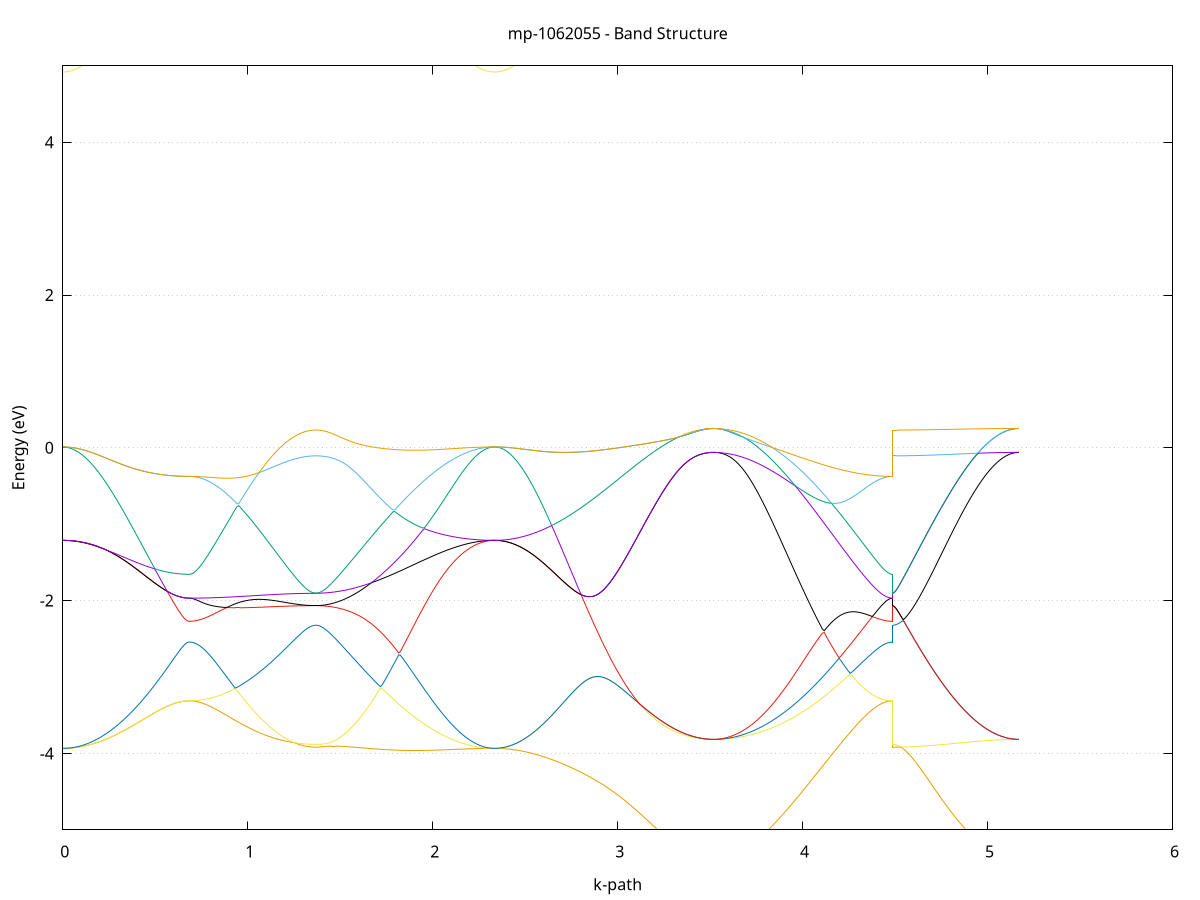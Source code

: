 set title 'mp-1062055 - Band Structure'
set xlabel 'k-path'
set ylabel 'Energy (eV)'
set grid y
set yrange [-5:5]
set terminal png size 800,600
set output 'mp-1062055_bands_gnuplot.png'
plot '-' using 1:2 with lines notitle, '-' using 1:2 with lines notitle, '-' using 1:2 with lines notitle, '-' using 1:2 with lines notitle, '-' using 1:2 with lines notitle, '-' using 1:2 with lines notitle, '-' using 1:2 with lines notitle, '-' using 1:2 with lines notitle, '-' using 1:2 with lines notitle, '-' using 1:2 with lines notitle, '-' using 1:2 with lines notitle, '-' using 1:2 with lines notitle, '-' using 1:2 with lines notitle, '-' using 1:2 with lines notitle, '-' using 1:2 with lines notitle, '-' using 1:2 with lines notitle, '-' using 1:2 with lines notitle, '-' using 1:2 with lines notitle, '-' using 1:2 with lines notitle, '-' using 1:2 with lines notitle
0.000000 -15.435452
0.009910 -15.435252
0.019821 -15.434752
0.029731 -15.433952
0.039641 -15.432752
0.049551 -15.431252
0.059462 -15.429352
0.069372 -15.427252
0.079282 -15.424752
0.089193 -15.421852
0.099103 -15.418752
0.109013 -15.415252
0.118923 -15.411452
0.128834 -15.407252
0.138744 -15.402852
0.148654 -15.398052
0.158564 -15.392952
0.168475 -15.387552
0.178385 -15.381852
0.188295 -15.375852
0.198206 -15.369452
0.208116 -15.362852
0.218026 -15.355952
0.227936 -15.348752
0.237847 -15.341152
0.247757 -15.333452
0.257667 -15.325352
0.267578 -15.317052
0.277488 -15.308452
0.287398 -15.299552
0.297308 -15.290452
0.307219 -15.281052
0.317129 -15.271452
0.327039 -15.261652
0.336950 -15.251552
0.346860 -15.241252
0.356770 -15.230752
0.366680 -15.220152
0.376591 -15.209252
0.386501 -15.198252
0.396411 -15.187052
0.406322 -15.175652
0.416232 -15.164252
0.426142 -15.152652
0.436052 -15.140952
0.445963 -15.129252
0.455873 -15.117452
0.465783 -15.105652
0.475693 -15.093752
0.485604 -15.081952
0.495514 -15.070252
0.505424 -15.058552
0.515335 -15.047052
0.525245 -15.035652
0.535155 -15.024452
0.545065 -15.013552
0.554976 -15.002952
0.564886 -14.992652
0.574796 -14.982852
0.584707 -14.973552
0.594617 -14.964752
0.604527 -14.956652
0.614437 -14.949252
0.624348 -14.942652
0.634258 -14.936952
0.644168 -14.932052
0.654079 -14.928252
0.663989 -14.925452
0.673899 -14.923852
0.683809 -14.923252
0.683809 -14.923252
0.693720 -14.923152
0.703630 -14.922652
0.713540 -14.921952
0.723451 -14.920852
0.733361 -14.919552
0.743271 -14.917852
0.753181 -14.915952
0.763092 -14.913652
0.773002 -14.911152
0.782912 -14.908252
0.792822 -14.905152
0.802733 -14.901752
0.812643 -14.898052
0.822553 -14.894052
0.832464 -14.889752
0.842374 -14.885152
0.852284 -14.880252
0.862194 -14.875152
0.872105 -14.869652
0.882015 -14.863952
0.891925 -14.857952
0.901836 -14.851752
0.911746 -14.845152
0.921656 -14.838352
0.931566 -14.831352
0.941477 -14.823952
0.951387 -14.816352
0.961297 -14.808552
0.971208 -14.800452
0.981118 -14.792052
0.991028 -14.783452
1.000938 -14.774652
1.010849 -14.765552
1.020759 -14.756152
1.030669 -14.746652
1.040580 -14.736852
1.050490 -14.726852
1.060400 -14.716552
1.070310 -14.706152
1.080221 -14.695452
1.090131 -14.684652
1.100041 -14.673552
1.109951 -14.662352
1.119862 -14.650852
1.129772 -14.639252
1.139682 -14.627352
1.149593 -14.615352
1.159503 -14.603252
1.169413 -14.590952
1.179323 -14.578452
1.189234 -14.565752
1.199144 -14.552952
1.209054 -14.540052
1.218965 -14.527052
1.228875 -14.513852
1.238785 -14.500552
1.248695 -14.487152
1.258606 -14.473652
1.268516 -14.460052
1.278426 -14.446352
1.288337 -14.432552
1.298247 -14.418752
1.308157 -14.404952
1.318067 -14.391152
1.327978 -14.377352
1.337888 -14.363752
1.347798 -14.350652
1.357708 -14.339052
1.367619 -14.333352
1.367619 -14.333352
1.377588 -14.339452
1.387558 -14.351352
1.397528 -14.365052
1.407497 -14.379252
1.417467 -14.393852
1.427436 -14.408652
1.437406 -14.423652
1.447376 -14.438852
1.457345 -14.454152
1.467315 -14.469452
1.477285 -14.484952
1.487254 -14.500552
1.497224 -14.516252
1.507193 -14.532052
1.517163 -14.547852
1.527133 -14.563752
1.537102 -14.579652
1.547072 -14.595652
1.557041 -14.611752
1.567011 -14.627752
1.576981 -14.643852
1.586950 -14.659952
1.596920 -14.676052
1.606890 -14.692252
1.616859 -14.708352
1.626829 -14.724452
1.636798 -14.740552
1.646768 -14.756652
1.656738 -14.772652
1.666707 -14.788652
1.676677 -14.804652
1.686646 -14.820552
1.696616 -14.836352
1.706586 -14.852152
1.716555 -14.867752
1.726525 -14.883352
1.736494 -14.898852
1.746464 -14.914252
1.756434 -14.929552
1.766403 -14.944752
1.776373 -14.959852
1.786343 -14.974752
1.796312 -14.989552
1.806282 -15.004252
1.816251 -15.018752
1.826221 -15.033052
1.836191 -15.047252
1.846160 -15.061252
1.856130 -15.075152
1.866099 -15.088752
1.876069 -15.102252
1.886039 -15.115552
1.896008 -15.128652
1.905978 -15.141452
1.915948 -15.154152
1.925917 -15.166552
1.935887 -15.178752
1.945856 -15.190752
1.955826 -15.202552
1.965796 -15.214052
1.975765 -15.225252
1.985735 -15.236252
1.995704 -15.247052
2.005674 -15.257552
2.015644 -15.267752
2.025613 -15.277752
2.035583 -15.287452
2.045552 -15.296852
2.055522 -15.305952
2.065492 -15.314852
2.075461 -15.323452
2.085431 -15.331652
2.095401 -15.339652
2.105370 -15.347352
2.115340 -15.354652
2.125309 -15.361752
2.135279 -15.368552
2.145249 -15.374952
2.155218 -15.381052
2.165188 -15.386852
2.175157 -15.392352
2.185127 -15.397552
2.195097 -15.402352
2.205066 -15.406952
2.215036 -15.411152
2.225006 -15.414952
2.234975 -15.418552
2.244945 -15.421752
2.254914 -15.424552
2.264884 -15.427152
2.274854 -15.429352
2.284823 -15.431152
2.294793 -15.432652
2.304762 -15.433852
2.314732 -15.434752
2.324702 -15.435252
2.334671 -15.435452
2.334671 -15.435452
2.344624 -15.435252
2.354577 -15.434752
2.364530 -15.433852
2.374483 -15.432752
2.384436 -15.431152
2.394389 -15.429352
2.404341 -15.427152
2.414294 -15.424652
2.424247 -15.421752
2.434200 -15.418552
2.444153 -15.415052
2.454106 -15.411152
2.464059 -15.407052
2.474012 -15.402452
2.483964 -15.397652
2.493917 -15.392452
2.503870 -15.387052
2.513823 -15.381252
2.523776 -15.375152
2.533729 -15.368652
2.543682 -15.361952
2.553635 -15.354852
2.563588 -15.347552
2.573540 -15.339852
2.583493 -15.331852
2.593446 -15.323652
2.603399 -15.315052
2.613352 -15.306252
2.623305 -15.297052
2.633258 -15.287652
2.643211 -15.277952
2.653163 -15.268052
2.663116 -15.257752
2.673069 -15.247252
2.683022 -15.236552
2.692975 -15.225452
2.702928 -15.214252
2.712881 -15.202652
2.722834 -15.190952
2.732786 -15.178952
2.742739 -15.166752
2.752692 -15.154252
2.762645 -15.141652
2.772598 -15.128752
2.782551 -15.115652
2.792504 -15.102352
2.802457 -15.088952
2.812409 -15.075252
2.822362 -15.061452
2.832315 -15.047452
2.842268 -15.033252
2.852221 -15.018952
2.862174 -15.004452
2.872127 -14.989852
2.882080 -14.975152
2.892033 -14.960252
2.901985 -14.945352
2.911938 -14.930252
2.921891 -14.915052
2.931844 -14.899852
2.941797 -14.884552
2.951750 -14.869152
2.961703 -14.853652
2.971656 -14.838152
2.981608 -14.822652
2.991561 -14.807052
3.001514 -14.791552
3.011467 -14.775952
3.021420 -14.760352
3.031373 -14.744852
3.041326 -14.729352
3.051279 -14.713852
3.061231 -14.698452
3.071184 -14.683052
3.081137 -14.667852
3.091090 -14.652652
3.101043 -14.637552
3.110996 -14.622552
3.120949 -14.607752
3.130902 -14.593052
3.140854 -14.578552
3.150807 -14.564152
3.160760 -14.549952
3.170713 -14.535952
3.180666 -14.522152
3.190619 -14.508552
3.200572 -14.495252
3.210525 -14.482152
3.220478 -14.469252
3.230430 -14.456752
3.240383 -14.444452
3.250336 -14.432452
3.260289 -14.420752
3.270242 -14.409352
3.280195 -14.398352
3.290148 -14.387652
3.300101 -14.377352
3.310053 -14.367352
3.320006 -14.357852
3.329959 -14.348652
3.339912 -14.339852
3.349865 -14.331452
3.359818 -14.323552
3.369771 -14.316052
3.379724 -14.308952
3.389676 -14.302352
3.399629 -14.296152
3.409582 -14.290452
3.419535 -14.285252
3.429488 -14.280452
3.439441 -14.276152
3.449394 -14.272452
3.459347 -14.269152
3.469300 -14.266452
3.479252 -14.264252
3.489205 -14.262652
3.499158 -14.261752
3.509111 -14.261452
3.519064 -14.261452
3.519064 -14.261452
3.529034 -14.261452
3.539003 -14.261552
3.548973 -14.261652
3.558942 -14.262452
3.568912 -14.264152
3.578882 -14.266352
3.588851 -14.268952
3.598821 -14.271952
3.608790 -14.275352
3.618760 -14.279052
3.628730 -14.283152
3.638699 -14.287652
3.648669 -14.292552
3.658638 -14.297752
3.668608 -14.303252
3.678578 -14.309152
3.688547 -14.315352
3.698517 -14.321852
3.708487 -14.328652
3.718456 -14.335852
3.728426 -14.343252
3.738395 -14.350952
3.748365 -14.358852
3.758335 -14.367052
3.768304 -14.375552
3.778274 -14.384252
3.788243 -14.393152
3.798213 -14.402252
3.808183 -14.411552
3.818152 -14.421052
3.828122 -14.430752
3.838092 -14.440552
3.848061 -14.450552
3.858031 -14.460652
3.868000 -14.470852
3.877970 -14.481252
3.887940 -14.491652
3.897909 -14.502152
3.907879 -14.512752
3.917848 -14.523452
3.927818 -14.534152
3.937788 -14.544852
3.947757 -14.555652
3.957727 -14.566352
3.967696 -14.577152
3.977666 -14.587952
3.987636 -14.598652
3.997605 -14.609352
4.007575 -14.620052
4.017545 -14.630652
4.027514 -14.641252
4.037484 -14.651652
4.047453 -14.662052
4.057423 -14.672352
4.067393 -14.682552
4.077362 -14.692652
4.087332 -14.702552
4.097301 -14.712452
4.107271 -14.722052
4.117241 -14.731652
4.127210 -14.741052
4.137180 -14.750252
4.147150 -14.759252
4.157119 -14.768152
4.167089 -14.776752
4.177058 -14.785252
4.187028 -14.793552
4.196998 -14.801652
4.206967 -14.809452
4.216937 -14.817052
4.226906 -14.824552
4.236876 -14.831652
4.246846 -14.838652
4.256815 -14.845252
4.266785 -14.851752
4.276755 -14.857952
4.286724 -14.863852
4.296694 -14.869552
4.306663 -14.874952
4.316633 -14.880052
4.326603 -14.884952
4.336572 -14.889552
4.346542 -14.893852
4.356511 -14.897852
4.366481 -14.901552
4.376451 -14.904952
4.386420 -14.908152
4.396390 -14.911052
4.406360 -14.913552
4.416329 -14.915852
4.426299 -14.917752
4.436268 -14.919452
4.446238 -14.920852
4.456208 -14.921852
4.466177 -14.922652
4.476147 -14.923152
4.486116 -14.923252
4.486116 -14.333352
4.496027 -14.333352
4.505937 -14.333252
4.515847 -14.333052
4.525758 -14.332752
4.535668 -14.332452
4.545578 -14.332052
4.555488 -14.331552
4.565399 -14.331052
4.575309 -14.330452
4.585219 -14.329752
4.595129 -14.328952
4.605040 -14.328152
4.614950 -14.327252
4.624860 -14.326352
4.634771 -14.325352
4.644681 -14.324252
4.654591 -14.323152
4.664501 -14.321952
4.674412 -14.320752
4.684322 -14.319452
4.694232 -14.318152
4.704143 -14.316752
4.714053 -14.315352
4.723963 -14.313852
4.733873 -14.312352
4.743784 -14.310852
4.753694 -14.309352
4.763604 -14.307752
4.773515 -14.306152
4.783425 -14.304552
4.793335 -14.302852
4.803245 -14.301252
4.813156 -14.299552
4.823066 -14.297852
4.832976 -14.296252
4.842887 -14.294552
4.852797 -14.292852
4.862707 -14.291152
4.872617 -14.289552
4.882528 -14.287852
4.892438 -14.286252
4.902348 -14.284652
4.912258 -14.283052
4.922169 -14.281552
4.932079 -14.280052
4.941989 -14.278552
4.951900 -14.277052
4.961810 -14.275652
4.971720 -14.274252
4.981630 -14.272952
4.991541 -14.271752
5.001451 -14.270452
5.011361 -14.269352
5.021272 -14.268252
5.031182 -14.267152
5.041092 -14.266152
5.051002 -14.265252
5.060913 -14.264352
5.070823 -14.263752
5.080733 -14.263352
5.090644 -14.262952
5.100554 -14.262552
5.110464 -14.262252
5.120374 -14.262052
5.130285 -14.261852
5.140195 -14.261652
5.150105 -14.261552
5.160016 -14.261452
5.169926 -14.261452
e
0.000000 -13.689752
0.009910 -13.689952
0.019821 -13.690652
0.029731 -13.691952
0.039641 -13.693652
0.049551 -13.695852
0.059462 -13.698552
0.069372 -13.701752
0.079282 -13.705452
0.089193 -13.709552
0.099103 -13.714252
0.109013 -13.719352
0.118923 -13.724852
0.128834 -13.730952
0.138744 -13.737352
0.148654 -13.744352
0.158564 -13.751652
0.168475 -13.759452
0.178385 -13.767652
0.188295 -13.776352
0.198206 -13.785352
0.208116 -13.794752
0.218026 -13.804552
0.227936 -13.814752
0.237847 -13.825352
0.247757 -13.836252
0.257667 -13.847452
0.267578 -13.859052
0.277488 -13.870952
0.287398 -13.883052
0.297308 -13.895552
0.307219 -13.908352
0.317129 -13.921352
0.327039 -13.934552
0.336950 -13.948052
0.346860 -13.961752
0.356770 -13.975652
0.366680 -13.989752
0.376591 -14.003952
0.386501 -14.018352
0.396411 -14.032852
0.406322 -14.047452
0.416232 -14.062152
0.426142 -14.076952
0.436052 -14.091652
0.445963 -14.106452
0.455873 -14.121252
0.465783 -14.135952
0.475693 -14.150552
0.485604 -14.165052
0.495514 -14.179452
0.505424 -14.193652
0.515335 -14.207552
0.525245 -14.221252
0.535155 -14.234552
0.545065 -14.247552
0.554976 -14.260052
0.564886 -14.272152
0.574796 -14.283652
0.584707 -14.294452
0.594617 -14.304652
0.604527 -14.314052
0.614437 -14.322552
0.624348 -14.330152
0.634258 -14.336752
0.644168 -14.342152
0.654079 -14.346552
0.663989 -14.349652
0.673899 -14.351552
0.683809 -14.352252
0.683809 -14.352252
0.693720 -14.352252
0.703630 -14.352152
0.713540 -14.352052
0.723451 -14.351852
0.733361 -14.351652
0.743271 -14.351352
0.753181 -14.351052
0.763092 -14.350752
0.773002 -14.350352
0.782912 -14.349952
0.792822 -14.349452
0.802733 -14.348952
0.812643 -14.348352
0.822553 -14.347752
0.832464 -14.347152
0.842374 -14.346452
0.852284 -14.345752
0.862194 -14.345052
0.872105 -14.344252
0.882015 -14.343452
0.891925 -14.342552
0.901836 -14.341752
0.911746 -14.340852
0.921656 -14.339952
0.931566 -14.338952
0.941477 -14.338052
0.951387 -14.337052
0.961297 -14.336052
0.971208 -14.335052
0.981118 -14.334052
0.991028 -14.332952
1.000938 -14.331952
1.010849 -14.330952
1.020759 -14.329852
1.030669 -14.328852
1.040580 -14.327752
1.050490 -14.326752
1.060400 -14.325652
1.070310 -14.324652
1.080221 -14.323652
1.090131 -14.322552
1.100041 -14.321552
1.109951 -14.320552
1.119862 -14.319652
1.129772 -14.318652
1.139682 -14.317752
1.149593 -14.316852
1.159503 -14.315952
1.169413 -14.315152
1.179323 -14.314252
1.189234 -14.313552
1.199144 -14.312752
1.209054 -14.312052
1.218965 -14.311352
1.228875 -14.310652
1.238785 -14.310052
1.248695 -14.309452
1.258606 -14.308952
1.268516 -14.308452
1.278426 -14.308052
1.288337 -14.307652
1.298247 -14.307252
1.308157 -14.306952
1.318067 -14.306652
1.327978 -14.306452
1.337888 -14.306352
1.347798 -14.306152
1.357708 -14.306152
1.367619 -14.306052
1.367619 -14.306052
1.377588 -14.304752
1.387558 -14.304152
1.397528 -14.303352
1.407497 -14.302352
1.417467 -14.301052
1.427436 -14.299452
1.437406 -14.297652
1.447376 -14.295552
1.457345 -14.293152
1.467315 -14.290452
1.477285 -14.287452
1.487254 -14.284252
1.497224 -14.280752
1.507193 -14.276952
1.517163 -14.272952
1.527133 -14.268652
1.537102 -14.264152
1.547072 -14.259352
1.557041 -14.254252
1.567011 -14.248952
1.576981 -14.243352
1.586950 -14.237552
1.596920 -14.231552
1.606890 -14.225352
1.616859 -14.218852
1.626829 -14.212152
1.636798 -14.205152
1.646768 -14.198052
1.656738 -14.190752
1.666707 -14.183152
1.676677 -14.175452
1.686646 -14.167552
1.696616 -14.159452
1.706586 -14.151152
1.716555 -14.142752
1.726525 -14.134152
1.736494 -14.125452
1.746464 -14.116552
1.756434 -14.107452
1.766403 -14.098352
1.776373 -14.089052
1.786343 -14.079652
1.796312 -14.070252
1.806282 -14.060652
1.816251 -14.050952
1.826221 -14.041252
1.836191 -14.031452
1.846160 -14.021552
1.856130 -14.011652
1.866099 -14.001752
1.876069 -13.991752
1.886039 -13.981752
1.896008 -13.971852
1.905978 -13.961852
1.915948 -13.951852
1.925917 -13.941952
1.935887 -13.932052
1.945856 -13.922152
1.955826 -13.912352
1.965796 -13.902652
1.975765 -13.893052
1.985735 -13.883452
1.995704 -13.874052
2.005674 -13.864752
2.015644 -13.855552
2.025613 -13.846452
2.035583 -13.837552
2.045552 -13.828852
2.055522 -13.820252
2.065492 -13.811852
2.075461 -13.803652
2.085431 -13.795652
2.095401 -13.787952
2.105370 -13.780352
2.115340 -13.773052
2.125309 -13.765952
2.135279 -13.759152
2.145249 -13.752652
2.155218 -13.746352
2.165188 -13.740452
2.175157 -13.734752
2.185127 -13.729352
2.195097 -13.724252
2.205066 -13.719552
2.215036 -13.715052
2.225006 -13.710952
2.234975 -13.707252
2.244945 -13.703752
2.254914 -13.700752
2.264884 -13.698052
2.274854 -13.695652
2.284823 -13.693752
2.294793 -13.692152
2.304762 -13.691052
2.314732 -13.690252
2.324702 -13.689852
2.334671 -13.689752
2.334671 -13.689752
2.344624 -13.689852
2.354577 -13.690252
2.364530 -13.690852
2.374483 -13.691652
2.384436 -13.692652
2.394389 -13.693952
2.404341 -13.695552
2.414294 -13.697252
2.424247 -13.699252
2.434200 -13.701452
2.444153 -13.703952
2.454106 -13.706552
2.464059 -13.709452
2.474012 -13.712552
2.483964 -13.715852
2.493917 -13.719352
2.503870 -13.723052
2.513823 -13.726952
2.523776 -13.731052
2.533729 -13.735352
2.543682 -13.739852
2.553635 -13.744552
2.563588 -13.749452
2.573540 -13.754452
2.583493 -13.759652
2.593446 -13.764952
2.603399 -13.770552
2.613352 -13.776152
2.623305 -13.781952
2.633258 -13.787952
2.643211 -13.794052
2.653163 -13.800252
2.663116 -13.806652
2.673069 -13.813052
2.683022 -13.819652
2.692975 -13.826352
2.702928 -13.833152
2.712881 -13.839952
2.722834 -13.846952
2.732786 -13.853952
2.742739 -13.861152
2.752692 -13.868352
2.762645 -13.875552
2.772598 -13.882852
2.782551 -13.890252
2.792504 -13.897652
2.802457 -13.905152
2.812409 -13.912652
2.822362 -13.920152
2.832315 -13.927652
2.842268 -13.935252
2.852221 -13.942752
2.862174 -13.950352
2.872127 -13.957952
2.882080 -13.965552
2.892033 -13.973052
2.901985 -13.980652
2.911938 -13.988152
2.921891 -13.995652
2.931844 -14.003152
2.941797 -14.010552
2.951750 -14.017952
2.961703 -14.025252
2.971656 -14.032552
2.981608 -14.039852
2.991561 -14.046952
3.001514 -14.054152
3.011467 -14.061152
3.021420 -14.068152
3.031373 -14.075052
3.041326 -14.081852
3.051279 -14.088652
3.061231 -14.095252
3.071184 -14.101852
3.081137 -14.108352
3.091090 -14.114652
3.101043 -14.120952
3.110996 -14.127152
3.120949 -14.133152
3.130902 -14.139152
3.140854 -14.144952
3.150807 -14.150652
3.160760 -14.156252
3.170713 -14.161752
3.180666 -14.167052
3.190619 -14.172352
3.200572 -14.177352
3.210525 -14.182352
3.220478 -14.187152
3.230430 -14.191852
3.240383 -14.196352
3.250336 -14.200752
3.260289 -14.205052
3.270242 -14.209152
3.280195 -14.213152
3.290148 -14.216952
3.300101 -14.220652
3.310053 -14.224152
3.320006 -14.227452
3.329959 -14.230652
3.339912 -14.233752
3.349865 -14.236652
3.359818 -14.239352
3.369771 -14.241952
3.379724 -14.244352
3.389676 -14.246552
3.399629 -14.248652
3.409582 -14.250552
3.419535 -14.252352
3.429488 -14.253952
3.439441 -14.255352
3.449394 -14.256552
3.459347 -14.257652
3.469300 -14.258552
3.479252 -14.259252
3.489205 -14.259652
3.499158 -14.259852
3.509111 -14.259752
3.519064 -14.259752
3.519064 -14.259752
3.529034 -14.259852
3.539003 -14.260152
3.548973 -14.261052
3.558942 -14.261852
3.568912 -14.262052
3.578882 -14.262352
3.588851 -14.262652
3.598821 -14.262952
3.608790 -14.263352
3.618760 -14.263852
3.628730 -14.264252
3.638699 -14.264852
3.648669 -14.265452
3.658638 -14.266052
3.668608 -14.266652
3.678578 -14.267352
3.688547 -14.268152
3.698517 -14.268952
3.708487 -14.269752
3.718456 -14.270652
3.728426 -14.271552
3.738395 -14.272452
3.748365 -14.273452
3.758335 -14.274452
3.768304 -14.275552
3.778274 -14.276552
3.788243 -14.277652
3.798213 -14.278852
3.808183 -14.280052
3.818152 -14.281252
3.828122 -14.282452
3.838092 -14.283652
3.848061 -14.284952
3.858031 -14.286252
3.868000 -14.287552
3.877970 -14.288952
3.887940 -14.290252
3.897909 -14.291652
3.907879 -14.293052
3.917848 -14.294452
3.927818 -14.295852
3.937788 -14.297352
3.947757 -14.298752
3.957727 -14.300152
3.967696 -14.301652
3.977666 -14.303152
3.987636 -14.304552
3.997605 -14.306052
4.007575 -14.307552
4.017545 -14.308952
4.027514 -14.310452
4.037484 -14.311952
4.047453 -14.313352
4.057423 -14.314852
4.067393 -14.316252
4.077362 -14.317752
4.087332 -14.319152
4.097301 -14.320552
4.107271 -14.321952
4.117241 -14.323352
4.127210 -14.324652
4.137180 -14.326052
4.147150 -14.327352
4.157119 -14.328652
4.167089 -14.329952
4.177058 -14.331152
4.187028 -14.332452
4.196998 -14.333652
4.206967 -14.334752
4.216937 -14.335952
4.226906 -14.337052
4.236876 -14.338152
4.246846 -14.339152
4.256815 -14.340152
4.266785 -14.341152
4.276755 -14.342152
4.286724 -14.343052
4.296694 -14.343852
4.306663 -14.344752
4.316633 -14.345552
4.326603 -14.346252
4.336572 -14.346952
4.346542 -14.347652
4.356511 -14.348252
4.366481 -14.348852
4.376451 -14.349352
4.386420 -14.349852
4.396390 -14.350352
4.406360 -14.350752
4.416329 -14.351052
4.426299 -14.351352
4.436268 -14.351652
4.446238 -14.351852
4.456208 -14.352052
4.466177 -14.352152
4.476147 -14.352252
4.486116 -14.352252
4.486116 -14.306052
4.496027 -14.306052
4.505937 -14.305952
4.515847 -14.305852
4.525758 -14.305752
4.535668 -14.305552
4.545578 -14.305252
4.555488 -14.304952
4.565399 -14.304652
4.575309 -14.304252
4.585219 -14.303852
4.595129 -14.303352
4.605040 -14.302852
4.614950 -14.302352
4.624860 -14.301752
4.634771 -14.301152
4.644681 -14.300452
4.654591 -14.299852
4.664501 -14.299052
4.674412 -14.298352
4.684322 -14.297552
4.694232 -14.296752
4.704143 -14.295952
4.714053 -14.295052
4.723963 -14.294152
4.733873 -14.293252
4.743784 -14.292352
4.753694 -14.291352
4.763604 -14.290452
4.773515 -14.289452
4.783425 -14.288452
4.793335 -14.287452
4.803245 -14.286452
4.813156 -14.285452
4.823066 -14.284452
4.832976 -14.283452
4.842887 -14.282452
4.852797 -14.281352
4.862707 -14.280352
4.872617 -14.279352
4.882528 -14.278352
4.892438 -14.277452
4.902348 -14.276452
4.912258 -14.275452
4.922169 -14.274552
4.932079 -14.273652
4.941989 -14.272752
4.951900 -14.271852
4.961810 -14.271052
4.971720 -14.270152
4.981630 -14.269352
4.991541 -14.268652
5.001451 -14.267852
5.011361 -14.267152
5.021272 -14.266552
5.031182 -14.265852
5.041092 -14.265252
5.051002 -14.264752
5.060913 -14.264252
5.070823 -14.263652
5.080733 -14.262852
5.090644 -14.262252
5.100554 -14.261652
5.110464 -14.261152
5.120374 -14.260752
5.130285 -14.260352
5.140195 -14.260152
5.150105 -14.259952
5.160016 -14.259852
5.169926 -14.259752
e
0.000000 -13.687952
0.009910 -13.687952
0.019821 -13.687952
0.029731 -13.687852
0.039641 -13.687852
0.049551 -13.687752
0.059462 -13.687552
0.069372 -13.687452
0.079282 -13.687252
0.089193 -13.687052
0.099103 -13.686752
0.109013 -13.686552
0.118923 -13.686252
0.128834 -13.685952
0.138744 -13.685652
0.148654 -13.685252
0.158564 -13.684852
0.168475 -13.684452
0.178385 -13.684052
0.188295 -13.683652
0.198206 -13.683252
0.208116 -13.682752
0.218026 -13.682352
0.227936 -13.681852
0.237847 -13.681352
0.247757 -13.680852
0.257667 -13.680252
0.267578 -13.679752
0.277488 -13.679252
0.287398 -13.678652
0.297308 -13.678152
0.307219 -13.677552
0.317129 -13.676952
0.327039 -13.676452
0.336950 -13.675852
0.346860 -13.675252
0.356770 -13.674752
0.366680 -13.674152
0.376591 -13.673552
0.386501 -13.673052
0.396411 -13.672452
0.406322 -13.671952
0.416232 -13.671352
0.426142 -13.670852
0.436052 -13.670352
0.445963 -13.669852
0.455873 -13.669252
0.465783 -13.668852
0.475693 -13.668352
0.485604 -13.667852
0.495514 -13.667452
0.505424 -13.667052
0.515335 -13.666552
0.525245 -13.666252
0.535155 -13.665852
0.545065 -13.665452
0.554976 -13.665152
0.564886 -13.664852
0.574796 -13.664552
0.584707 -13.664252
0.594617 -13.664052
0.604527 -13.663852
0.614437 -13.663652
0.624348 -13.663452
0.634258 -13.663352
0.644168 -13.663252
0.654079 -13.663152
0.663989 -13.663052
0.673899 -13.663052
0.683809 -13.663052
0.683809 -13.663052
0.693720 -13.663152
0.703630 -13.663752
0.713540 -13.664552
0.723451 -13.665852
0.733361 -13.667352
0.743271 -13.669352
0.753181 -13.671552
0.763092 -13.674252
0.773002 -13.677152
0.782912 -13.680452
0.792822 -13.684152
0.802733 -13.688152
0.812643 -13.692452
0.822553 -13.697052
0.832464 -13.702052
0.842374 -13.707352
0.852284 -13.713052
0.862194 -13.718952
0.872105 -13.725252
0.882015 -13.731852
0.891925 -13.738752
0.901836 -13.745952
0.911746 -13.753452
0.921656 -13.761252
0.931566 -13.769352
0.941477 -13.777752
0.951387 -13.786352
0.961297 -13.795252
0.971208 -13.804452
0.981118 -13.813952
0.991028 -13.823652
1.000938 -13.833652
1.010849 -13.843952
1.020759 -13.854352
1.030669 -13.865052
1.040580 -13.876052
1.050490 -13.887152
1.060400 -13.898552
1.070310 -13.910152
1.080221 -13.921852
1.090131 -13.933852
1.100041 -13.946052
1.109951 -13.958352
1.119862 -13.970852
1.129772 -13.983552
1.139682 -13.996352
1.149593 -14.009352
1.159503 -14.022452
1.169413 -14.035752
1.179323 -14.049152
1.189234 -14.062652
1.199144 -14.076252
1.209054 -14.089952
1.218965 -14.103752
1.228875 -14.117652
1.238785 -14.131652
1.248695 -14.145652
1.258606 -14.159752
1.268516 -14.173852
1.278426 -14.188052
1.288337 -14.202252
1.298247 -14.216452
1.308157 -14.230652
1.318067 -14.244752
1.327978 -14.258752
1.337888 -14.272552
1.347798 -14.285752
1.357708 -14.297352
1.367619 -14.303152
1.367619 -14.303152
1.377588 -14.298452
1.387558 -14.287052
1.397528 -14.274152
1.407497 -14.260952
1.417467 -14.247652
1.427436 -14.234352
1.437406 -14.221152
1.447376 -14.208052
1.457345 -14.195152
1.467315 -14.182352
1.477285 -14.169752
1.487254 -14.157252
1.497224 -14.144952
1.507193 -14.132852
1.517163 -14.120852
1.527133 -14.109152
1.537102 -14.097552
1.547072 -14.086052
1.557041 -14.074852
1.567011 -14.063752
1.576981 -14.052952
1.586950 -14.042252
1.596920 -14.031752
1.606890 -14.021352
1.616859 -14.011252
1.626829 -14.001252
1.636798 -13.991552
1.646768 -13.981952
1.656738 -13.972552
1.666707 -13.963252
1.676677 -13.954252
1.686646 -13.945352
1.696616 -13.936652
1.706586 -13.928152
1.716555 -13.919852
1.726525 -13.911652
1.736494 -13.903652
1.746464 -13.895852
1.756434 -13.888252
1.766403 -13.880752
1.776373 -13.873452
1.786343 -13.866352
1.796312 -13.859452
1.806282 -13.852652
1.816251 -13.845952
1.826221 -13.839552
1.836191 -13.833152
1.846160 -13.827052
1.856130 -13.821052
1.866099 -13.815152
1.876069 -13.809552
1.886039 -13.803952
1.896008 -13.798552
1.905978 -13.793352
1.915948 -13.788252
1.925917 -13.783352
1.935887 -13.778552
1.945856 -13.773852
1.955826 -13.769352
1.965796 -13.764952
1.975765 -13.760652
1.985735 -13.756552
1.995704 -13.752652
2.005674 -13.748752
2.015644 -13.745052
2.025613 -13.741452
2.035583 -13.738052
2.045552 -13.734652
2.055522 -13.731452
2.065492 -13.728452
2.075461 -13.725452
2.085431 -13.722652
2.095401 -13.719952
2.105370 -13.717352
2.115340 -13.714852
2.125309 -13.712452
2.135279 -13.710252
2.145249 -13.708152
2.155218 -13.706152
2.165188 -13.704252
2.175157 -13.702452
2.185127 -13.700752
2.195097 -13.699152
2.205066 -13.697752
2.215036 -13.696452
2.225006 -13.695152
2.234975 -13.694052
2.244945 -13.693052
2.254914 -13.692052
2.264884 -13.691252
2.274854 -13.690552
2.284823 -13.689852
2.294793 -13.689352
2.304762 -13.688852
2.314732 -13.688352
2.324702 -13.688052
2.334671 -13.687952
2.334671 -13.687952
2.344624 -13.688052
2.354577 -13.688452
2.364530 -13.689052
2.374483 -13.689852
2.384436 -13.690952
2.394389 -13.692252
2.404341 -13.693752
2.414294 -13.695452
2.424247 -13.697452
2.434200 -13.699652
2.444153 -13.702152
2.454106 -13.704752
2.464059 -13.707652
2.474012 -13.710752
2.483964 -13.714052
2.493917 -13.717552
2.503870 -13.721252
2.513823 -13.725252
2.523776 -13.729352
2.533729 -13.733652
2.543682 -13.738152
2.553635 -13.742752
2.563588 -13.747652
2.573540 -13.752652
2.583493 -13.757852
2.593446 -13.763252
2.603399 -13.768752
2.613352 -13.774452
2.623305 -13.780252
2.633258 -13.786152
2.643211 -13.792252
2.653163 -13.798452
2.663116 -13.804852
2.673069 -13.811352
2.683022 -13.817852
2.692975 -13.824552
2.702928 -13.831352
2.712881 -13.838252
2.722834 -13.845152
2.732786 -13.852252
2.742739 -13.859352
2.752692 -13.866552
2.762645 -13.873852
2.772598 -13.881152
2.782551 -13.888452
2.792504 -13.895952
2.802457 -13.903352
2.812409 -13.910852
2.822362 -13.918352
2.832315 -13.925952
2.842268 -13.933452
2.852221 -13.941052
2.862174 -13.948652
2.872127 -13.956152
2.882080 -13.963752
2.892033 -13.971352
2.901985 -13.978852
2.911938 -13.986352
2.921891 -13.993852
2.931844 -14.001352
2.941797 -14.008752
2.951750 -14.016152
2.961703 -14.023552
2.971656 -14.030852
2.981608 -14.038052
2.991561 -14.045252
3.001514 -14.052352
3.011467 -14.059452
3.021420 -14.066452
3.031373 -14.073352
3.041326 -14.080152
3.051279 -14.086852
3.061231 -14.093552
3.071184 -14.100152
3.081137 -14.106552
3.091090 -14.112952
3.101043 -14.119252
3.110996 -14.125352
3.120949 -14.131452
3.130902 -14.137352
3.140854 -14.143252
3.150807 -14.148952
3.160760 -14.154552
3.170713 -14.160052
3.180666 -14.165352
3.190619 -14.170552
3.200572 -14.175652
3.210525 -14.180652
3.220478 -14.185452
3.230430 -14.190152
3.240383 -14.194652
3.250336 -14.199052
3.260289 -14.203352
3.270242 -14.207452
3.280195 -14.211352
3.290148 -14.215252
3.300101 -14.218852
3.310053 -14.222352
3.320006 -14.225752
3.329959 -14.228952
3.339912 -14.232052
3.349865 -14.234852
3.359818 -14.237652
3.369771 -14.240152
3.379724 -14.242652
3.389676 -14.244852
3.399629 -14.246952
3.409582 -14.248852
3.419535 -14.250652
3.429488 -14.252152
3.439441 -14.253652
3.449394 -14.254852
3.459347 -14.255952
3.469300 -14.256852
3.479252 -14.257552
3.489205 -14.258152
3.499158 -14.258452
3.509111 -14.258452
3.519064 -14.258452
3.519064 -14.258452
3.529034 -14.258452
3.539003 -14.258252
3.548973 -14.257752
3.558942 -14.256852
3.568912 -14.255552
3.578882 -14.254052
3.588851 -14.252352
3.598821 -14.250252
3.608790 -14.247952
3.618760 -14.245352
3.628730 -14.242452
3.638699 -14.239252
3.648669 -14.235852
3.658638 -14.232252
3.668608 -14.228352
3.678578 -14.224152
3.688547 -14.219752
3.698517 -14.215052
3.708487 -14.210152
3.718456 -14.204952
3.728426 -14.199552
3.738395 -14.193952
3.748365 -14.188052
3.758335 -14.181952
3.768304 -14.175652
3.778274 -14.169152
3.788243 -14.162452
3.798213 -14.155452
3.808183 -14.148352
3.818152 -14.141052
3.828122 -14.133552
3.838092 -14.125852
3.848061 -14.117952
3.858031 -14.109952
3.868000 -14.101752
3.877970 -14.093452
3.887940 -14.084952
3.897909 -14.076252
3.907879 -14.067552
3.917848 -14.058652
3.927818 -14.049652
3.937788 -14.040552
3.947757 -14.031352
3.957727 -14.022052
3.967696 -14.012752
3.977666 -14.003252
3.987636 -13.993752
3.997605 -13.984252
4.007575 -13.974652
4.017545 -13.965052
4.027514 -13.955352
4.037484 -13.945652
4.047453 -13.936052
4.057423 -13.926352
4.067393 -13.916752
4.077362 -13.907152
4.087332 -13.897552
4.097301 -13.888052
4.107271 -13.878552
4.117241 -13.869152
4.127210 -13.859852
4.137180 -13.850652
4.147150 -13.841452
4.157119 -13.832452
4.167089 -13.823552
4.177058 -13.814852
4.187028 -13.806252
4.196998 -13.797852
4.206967 -13.789552
4.216937 -13.781452
4.226906 -13.773552
4.236876 -13.765852
4.246846 -13.758352
4.256815 -13.751052
4.266785 -13.744052
4.276755 -13.737252
4.286724 -13.730652
4.296694 -13.724352
4.306663 -13.718352
4.316633 -13.712552
4.326603 -13.707052
4.336572 -13.701852
4.346542 -13.697052
4.356511 -13.692452
4.366481 -13.688152
4.376451 -13.684152
4.386420 -13.680552
4.396390 -13.677252
4.406360 -13.674252
4.416329 -13.671652
4.426299 -13.669352
4.436268 -13.667452
4.446238 -13.665852
4.456208 -13.664652
4.466177 -13.663752
4.476147 -13.663152
4.486116 -13.663052
4.486116 -14.303152
4.496027 -14.303152
4.505937 -14.303052
4.515847 -14.302952
4.525758 -14.302752
4.535668 -14.302552
4.545578 -14.302352
4.555488 -14.302052
4.565399 -14.301652
4.575309 -14.301252
4.585219 -14.300852
4.595129 -14.300452
4.605040 -14.299952
4.614950 -14.299352
4.624860 -14.298752
4.634771 -14.298152
4.644681 -14.297552
4.654591 -14.296852
4.664501 -14.296152
4.674412 -14.295352
4.684322 -14.294552
4.694232 -14.293752
4.704143 -14.292952
4.714053 -14.292052
4.723963 -14.291152
4.733873 -14.290252
4.743784 -14.289352
4.753694 -14.288452
4.763604 -14.287452
4.773515 -14.286452
4.783425 -14.285452
4.793335 -14.284452
4.803245 -14.283452
4.813156 -14.282452
4.823066 -14.281452
4.832976 -14.280452
4.842887 -14.279452
4.852797 -14.278452
4.862707 -14.277452
4.872617 -14.276352
4.882528 -14.275452
4.892438 -14.274452
4.902348 -14.273452
4.912258 -14.272452
4.922169 -14.271552
4.932079 -14.270652
4.941989 -14.269752
4.951900 -14.268852
4.961810 -14.268052
4.971720 -14.267152
4.981630 -14.266352
4.991541 -14.265652
5.001451 -14.264852
5.011361 -14.264152
5.021272 -14.263552
5.031182 -14.262952
5.041092 -14.262352
5.051002 -14.261752
5.060913 -14.261252
5.070823 -14.260752
5.080733 -14.260352
5.090644 -14.259952
5.100554 -14.259552
5.110464 -14.259252
5.120374 -14.259052
5.130285 -14.258852
5.140195 -14.258652
5.150105 -14.258552
5.160016 -14.258452
5.169926 -14.258452
e
0.000000 -3.934852
0.009910 -3.934552
0.019821 -3.933452
0.029731 -3.932152
0.039641 -3.930552
0.049551 -3.928552
0.059462 -3.926152
0.069372 -3.923252
0.079282 -3.919952
0.089193 -3.916152
0.099103 -3.911952
0.109013 -3.907352
0.118923 -3.902352
0.128834 -3.896852
0.138744 -3.890952
0.148654 -3.884652
0.158564 -3.877952
0.168475 -3.870752
0.178385 -3.863252
0.188295 -3.855352
0.198206 -3.846952
0.208116 -3.838252
0.218026 -3.829152
0.227936 -3.819752
0.237847 -3.809852
0.247757 -3.799652
0.257667 -3.789152
0.267578 -3.778252
0.277488 -3.767052
0.287398 -3.755552
0.297308 -3.743752
0.307219 -3.731652
0.317129 -3.719252
0.327039 -3.706552
0.336950 -3.693652
0.346860 -3.680452
0.356770 -3.667152
0.366680 -3.653552
0.376591 -3.639752
0.386501 -3.625852
0.396411 -3.611852
0.406322 -3.597652
0.416232 -3.583452
0.426142 -3.569152
0.436052 -3.554852
0.445963 -3.540452
0.455873 -3.526152
0.465783 -3.511952
0.475693 -3.497852
0.485604 -3.483852
0.495514 -3.470052
0.505424 -3.456552
0.515335 -3.443252
0.525245 -3.430352
0.535155 -3.417852
0.545065 -3.405652
0.554976 -3.394052
0.564886 -3.382952
0.574796 -3.372552
0.584707 -3.362752
0.594617 -3.353652
0.604527 -3.345352
0.614437 -3.337852
0.624348 -3.331252
0.634258 -3.325552
0.644168 -3.320852
0.654079 -3.317152
0.663989 -3.314552
0.673899 -3.312952
0.683809 -3.312352
0.683809 -3.312352
0.693720 -3.312552
0.703630 -3.314452
0.713540 -3.317552
0.723451 -3.321752
0.733361 -3.327252
0.743271 -3.333652
0.753181 -3.341152
0.763092 -3.349652
0.773002 -3.358952
0.782912 -3.369052
0.792822 -3.379852
0.802733 -3.391252
0.812643 -3.403252
0.822553 -3.415752
0.832464 -3.428652
0.842374 -3.441852
0.852284 -3.455352
0.862194 -3.469052
0.872105 -3.482952
0.882015 -3.496852
0.891925 -3.510952
0.901836 -3.524952
0.911746 -3.538952
0.921656 -3.552852
0.931566 -3.566652
0.941477 -3.580352
0.951387 -3.593852
0.961297 -3.607252
0.971208 -3.620352
0.981118 -3.633252
0.991028 -3.645852
1.000938 -3.658252
1.010849 -3.670352
1.020759 -3.682152
1.030669 -3.693552
1.040580 -3.704752
1.050490 -3.715552
1.060400 -3.726052
1.070310 -3.736252
1.080221 -3.746052
1.090131 -3.755452
1.100041 -3.764552
1.109951 -3.773352
1.119862 -3.781752
1.129772 -3.789752
1.139682 -3.797452
1.149593 -3.804752
1.159503 -3.811752
1.169413 -3.818352
1.179323 -3.824552
1.189234 -3.830552
1.199144 -3.836052
1.209054 -3.841252
1.218965 -3.846152
1.228875 -3.850752
1.238785 -3.854952
1.248695 -3.858852
1.258606 -3.865852
1.268516 -3.874952
1.278426 -3.883152
1.288337 -3.890552
1.298247 -3.897052
1.308157 -3.902752
1.318067 -3.907552
1.327978 -3.911452
1.337888 -3.914452
1.347798 -3.916652
1.357708 -3.917952
1.367619 -3.918452
1.367619 -3.918452
1.377588 -3.917952
1.387558 -3.916652
1.397528 -3.914652
1.407497 -3.912252
1.417467 -3.909552
1.427436 -3.907152
1.437406 -3.905352
1.447376 -3.904152
1.457345 -3.903752
1.467315 -3.903752
1.477285 -3.904252
1.487254 -3.905052
1.497224 -3.906152
1.507193 -3.907352
1.517163 -3.908752
1.527133 -3.910352
1.537102 -3.911952
1.547072 -3.913752
1.557041 -3.915552
1.567011 -3.917452
1.576981 -3.919352
1.586950 -3.921352
1.596920 -3.923352
1.606890 -3.925352
1.616859 -3.927352
1.626829 -3.929352
1.636798 -3.931452
1.646768 -3.933452
1.656738 -3.935452
1.666707 -3.937352
1.676677 -3.939252
1.686646 -3.941152
1.696616 -3.942952
1.706586 -3.944652
1.716555 -3.946352
1.726525 -3.948052
1.736494 -3.949552
1.746464 -3.951052
1.756434 -3.952452
1.766403 -3.953752
1.776373 -3.954952
1.786343 -3.956152
1.796312 -3.957152
1.806282 -3.958152
1.816251 -3.958952
1.826221 -3.959752
1.836191 -3.960452
1.846160 -3.960952
1.856130 -3.961452
1.866099 -3.961852
1.876069 -3.962152
1.886039 -3.962352
1.896008 -3.962452
1.905978 -3.962452
1.915948 -3.962452
1.925917 -3.962252
1.935887 -3.962052
1.945856 -3.961752
1.955826 -3.961352
1.965796 -3.960852
1.975765 -3.960352
1.985735 -3.959752
1.995704 -3.959052
2.005674 -3.958352
2.015644 -3.957652
2.025613 -3.956852
2.035583 -3.955952
2.045552 -3.955052
2.055522 -3.954152
2.065492 -3.953152
2.075461 -3.952252
2.085431 -3.951252
2.095401 -3.950252
2.105370 -3.949252
2.115340 -3.948152
2.125309 -3.947152
2.135279 -3.946152
2.145249 -3.945152
2.155218 -3.944252
2.165188 -3.943252
2.175157 -3.942352
2.185127 -3.941452
2.195097 -3.940652
2.205066 -3.939752
2.215036 -3.939052
2.225006 -3.938252
2.234975 -3.937652
2.244945 -3.937052
2.254914 -3.936452
2.264884 -3.935952
2.274854 -3.935552
2.284823 -3.935152
2.294793 -3.934852
2.304762 -3.934652
2.314732 -3.934552
2.324702 -3.934652
2.334671 -3.934852
2.334671 -3.934852
2.344624 -3.934752
2.354577 -3.934952
2.364530 -3.935752
2.374483 -3.936852
2.384436 -3.938352
2.394389 -3.940052
2.404341 -3.942252
2.414294 -3.944652
2.424247 -3.947352
2.434200 -3.950452
2.444153 -3.953852
2.454106 -3.957452
2.464059 -3.961452
2.474012 -3.965752
2.483964 -3.970352
2.493917 -3.975152
2.503870 -3.980352
2.513823 -3.985752
2.523776 -3.991552
2.533729 -3.997552
2.543682 -4.003752
2.553635 -4.010252
2.563588 -4.017052
2.573540 -4.024152
2.583493 -4.031452
2.593446 -4.038952
2.603399 -4.046752
2.613352 -4.054752
2.623305 -4.062952
2.633258 -4.071452
2.643211 -4.080152
2.653163 -4.089052
2.663116 -4.098252
2.673069 -4.107552
2.683022 -4.117152
2.692975 -4.126952
2.702928 -4.136952
2.712881 -4.147152
2.722834 -4.157552
2.732786 -4.168152
2.742739 -4.178952
2.752692 -4.189952
2.762645 -4.201252
2.772598 -4.212652
2.782551 -4.224252
2.792504 -4.236152
2.802457 -4.248252
2.812409 -4.260552
2.822362 -4.273052
2.832315 -4.285852
2.842268 -4.298852
2.852221 -4.312152
2.862174 -4.325652
2.872127 -4.339352
2.882080 -4.353452
2.892033 -4.367752
2.901985 -4.382352
2.911938 -4.397152
2.921891 -4.412352
2.931844 -4.427852
2.941797 -4.443652
2.951750 -4.459852
2.961703 -4.476352
2.971656 -4.493152
2.981608 -4.510352
2.991561 -4.527852
3.001514 -4.545752
3.011467 -4.564052
3.021420 -4.582652
3.031373 -4.601652
3.041326 -4.620952
3.051279 -4.640652
3.061231 -4.660652
3.071184 -4.681052
3.081137 -4.701652
3.091090 -4.722652
3.101043 -4.743852
3.110996 -4.765352
3.120949 -4.787052
3.130902 -4.808952
3.140854 -4.830952
3.150807 -4.853152
3.160760 -4.875352
3.170713 -4.897652
3.180666 -4.919952
3.190619 -4.942152
3.200572 -4.964352
3.210525 -4.986352
3.220478 -5.008152
3.230430 -5.029752
3.240383 -5.051152
3.250336 -5.072152
3.260289 -5.092852
3.270242 -5.113152
3.280195 -5.132952
3.290148 -5.152352
3.300101 -5.171152
3.310053 -5.189452
3.320006 -5.207152
3.329959 -5.224152
3.339912 -5.240552
3.349865 -5.256152
3.359818 -5.271152
3.369771 -5.285252
3.379724 -5.298652
3.389676 -5.311252
3.399629 -5.322952
3.409582 -5.333852
3.419535 -5.343852
3.429488 -5.352952
3.439441 -5.361152
3.449394 -5.368352
3.459347 -5.374652
3.469300 -5.380052
3.479252 -5.384452
3.489205 -5.387852
3.499158 -5.390352
3.509111 -5.391852
3.519064 -5.392352
3.519064 -5.392352
3.529034 -5.391852
3.539003 -5.390352
3.548973 -5.387852
3.558942 -5.384452
3.568912 -5.380052
3.578882 -5.374652
3.588851 -5.368252
3.598821 -5.360952
3.608790 -5.352752
3.618760 -5.343552
3.628730 -5.333452
3.638699 -5.322452
3.648669 -5.310552
3.658638 -5.297852
3.668608 -5.284252
3.678578 -5.269752
3.688547 -5.254452
3.698517 -5.238452
3.708487 -5.221652
3.718456 -5.204052
3.728426 -5.185752
3.738395 -5.166652
3.748365 -5.146952
3.758335 -5.126652
3.768304 -5.105652
3.778274 -5.084052
3.788243 -5.061852
3.798213 -5.039052
3.808183 -5.015752
3.818152 -4.991952
3.828122 -4.967652
3.838092 -4.942852
3.848061 -4.917652
3.858031 -4.891952
3.868000 -4.865952
3.877970 -4.839552
3.887940 -4.812752
3.897909 -4.785752
3.907879 -4.758252
3.917848 -4.730652
3.927818 -4.702652
3.937788 -4.674452
3.947757 -4.645952
3.957727 -4.617252
3.967696 -4.588352
3.977666 -4.559252
3.987636 -4.530052
3.997605 -4.500652
4.007575 -4.471052
4.017545 -4.441352
4.027514 -4.411552
4.037484 -4.381652
4.047453 -4.351552
4.057423 -4.321452
4.067393 -4.291352
4.077362 -4.261152
4.087332 -4.230852
4.097301 -4.200552
4.107271 -4.170252
4.117241 -4.139952
4.127210 -4.109652
4.137180 -4.079352
4.147150 -4.049152
4.157119 -4.018952
4.167089 -3.988852
4.177058 -3.958852
4.187028 -3.929052
4.196998 -3.899252
4.206967 -3.869752
4.216937 -3.840352
4.226906 -3.811152
4.236876 -3.782252
4.246846 -3.753652
4.256815 -3.725352
4.266785 -3.697352
4.276755 -3.669852
4.286724 -3.642652
4.296694 -3.616052
4.306663 -3.590052
4.316633 -3.564652
4.326603 -3.539852
4.336572 -3.515952
4.346542 -3.492752
4.356511 -3.470552
4.366481 -3.449352
4.376451 -3.429252
4.386420 -3.410452
4.396390 -3.392852
4.406360 -3.376752
4.416329 -3.362252
4.426299 -3.349352
4.436268 -3.338252
4.446238 -3.328952
4.456208 -3.321652
4.466177 -3.316452
4.476147 -3.313252
4.486116 -3.312352
4.486116 -3.918452
4.496027 -3.918352
4.505937 -3.918252
4.515847 -3.917952
4.525758 -3.917552
4.535668 -3.923352
4.545578 -3.941152
4.555488 -3.961652
4.565399 -3.984352
4.575309 -4.009252
4.585219 -4.035952
4.595129 -4.064352
4.605040 -4.094052
4.614950 -4.124952
4.624860 -4.156852
4.634771 -4.189652
4.644681 -4.223052
4.654591 -4.257052
4.664501 -4.291352
4.674412 -4.325952
4.684322 -4.360852
4.694232 -4.395752
4.704143 -4.430652
4.714053 -4.465452
4.723963 -4.500152
4.733873 -4.534652
4.743784 -4.568852
4.753694 -4.602752
4.763604 -4.636352
4.773515 -4.669452
4.783425 -4.702152
4.793335 -4.734352
4.803245 -4.766052
4.813156 -4.797152
4.823066 -4.827652
4.832976 -4.857652
4.842887 -4.886952
4.852797 -4.915552
4.862707 -4.943552
4.872617 -4.970752
4.882528 -4.997252
4.892438 -5.023052
4.902348 -5.048052
4.912258 -5.072352
4.922169 -5.095752
4.932079 -5.118352
4.941989 -5.140252
4.951900 -5.161152
4.961810 -5.181352
4.971720 -5.200552
4.981630 -5.218952
4.991541 -5.236452
5.001451 -5.253052
5.011361 -5.268852
5.021272 -5.283652
5.031182 -5.297552
5.041092 -5.310452
5.051002 -5.322552
5.060913 -5.333552
5.070823 -5.343752
5.080733 -5.352952
5.090644 -5.361152
5.100554 -5.368452
5.110464 -5.374752
5.120374 -5.380152
5.130285 -5.384552
5.140195 -5.387952
5.150105 -5.390352
5.160016 -5.391852
5.169926 -5.392352
e
0.000000 -3.934152
0.009910 -3.933952
0.019821 -3.933252
0.029731 -3.931752
0.039641 -3.930052
0.049551 -3.928052
0.059462 -3.925652
0.069372 -3.922752
0.079282 -3.919452
0.089193 -3.915752
0.099103 -3.911552
0.109013 -3.906852
0.118923 -3.901852
0.128834 -3.896352
0.138744 -3.890452
0.148654 -3.884152
0.158564 -3.877452
0.168475 -3.870352
0.178385 -3.862752
0.188295 -3.854852
0.198206 -3.846552
0.208116 -3.837852
0.218026 -3.828752
0.227936 -3.819252
0.237847 -3.809452
0.247757 -3.799252
0.257667 -3.788652
0.267578 -3.777852
0.277488 -3.766652
0.287398 -3.755052
0.297308 -3.743252
0.307219 -3.731152
0.317129 -3.718752
0.327039 -3.706052
0.336950 -3.693152
0.346860 -3.680052
0.356770 -3.666652
0.366680 -3.653052
0.376591 -3.639352
0.386501 -3.625452
0.396411 -3.611352
0.406322 -3.597252
0.416232 -3.582952
0.426142 -3.568652
0.436052 -3.554352
0.445963 -3.540052
0.455873 -3.525752
0.465783 -3.511552
0.475693 -3.497352
0.485604 -3.483452
0.495514 -3.469652
0.505424 -3.456152
0.515335 -3.442852
0.525245 -3.429952
0.535155 -3.417352
0.545065 -3.405252
0.554976 -3.393652
0.564886 -3.382552
0.574796 -3.372152
0.584707 -3.362252
0.594617 -3.353252
0.604527 -3.344952
0.614437 -3.337452
0.624348 -3.330852
0.634258 -3.325152
0.644168 -3.320452
0.654079 -3.316752
0.663989 -3.314152
0.673899 -3.312452
0.683809 -3.311952
0.683809 -3.311952
0.693720 -3.312152
0.703630 -3.311352
0.713540 -3.309952
0.723451 -3.308152
0.733361 -3.305752
0.743271 -3.302852
0.753181 -3.299452
0.763092 -3.295452
0.773002 -3.291052
0.782912 -3.286052
0.792822 -3.280452
0.802733 -3.274452
0.812643 -3.267852
0.822553 -3.260752
0.832464 -3.253152
0.842374 -3.245052
0.852284 -3.236452
0.862194 -3.227252
0.872105 -3.217652
0.882015 -3.207452
0.891925 -3.196752
0.901836 -3.185552
0.911746 -3.173952
0.921656 -3.161752
0.931566 -3.149052
0.941477 -3.175652
0.951387 -3.206552
0.961297 -3.237152
0.971208 -3.267252
0.981118 -3.296952
0.991028 -3.326252
1.000938 -3.354952
1.010849 -3.383152
1.020759 -3.410752
1.030669 -3.437852
1.040580 -3.464352
1.050490 -3.490152
1.060400 -3.515452
1.070310 -3.539952
1.080221 -3.563852
1.090131 -3.587152
1.100041 -3.609652
1.109951 -3.631452
1.119862 -3.652552
1.129772 -3.672852
1.139682 -3.692452
1.149593 -3.711352
1.159503 -3.729352
1.169413 -3.746652
1.179323 -3.763152
1.189234 -3.778852
1.199144 -3.793752
1.209054 -3.807852
1.218965 -3.821152
1.228875 -3.833552
1.238785 -3.845152
1.248695 -3.855952
1.258606 -3.862352
1.268516 -3.865652
1.278426 -3.868552
1.288337 -3.871152
1.298247 -3.873452
1.308157 -3.875452
1.318067 -3.877052
1.327978 -3.878452
1.337888 -3.879552
1.347798 -3.880252
1.357708 -3.880752
1.367619 -3.880852
1.367619 -3.880852
1.377588 -3.880752
1.387558 -3.880252
1.397528 -3.879252
1.407497 -3.877552
1.417467 -3.874852
1.427436 -3.870752
1.437406 -3.864852
1.447376 -3.857152
1.457345 -3.847452
1.467315 -3.836152
1.477285 -3.823252
1.487254 -3.808852
1.497224 -3.792952
1.507193 -3.775752
1.517163 -3.757252
1.527133 -3.737452
1.537102 -3.716352
1.547072 -3.693952
1.557041 -3.670352
1.567011 -3.645652
1.576981 -3.619652
1.586950 -3.592552
1.596920 -3.564352
1.606890 -3.534952
1.616859 -3.504552
1.626829 -3.473052
1.636798 -3.440452
1.646768 -3.406952
1.656738 -3.372352
1.666707 -3.336752
1.676677 -3.300352
1.686646 -3.262952
1.696616 -3.224652
1.706586 -3.185552
1.716555 -3.145552
1.726525 -3.150752
1.736494 -3.174452
1.746464 -3.197952
1.756434 -3.221052
1.766403 -3.243952
1.776373 -3.266552
1.786343 -3.288852
1.796312 -3.310752
1.806282 -3.332452
1.816251 -3.353852
1.826221 -3.374852
1.836191 -3.395652
1.846160 -3.416052
1.856130 -3.436052
1.866099 -3.455752
1.876069 -3.475152
1.886039 -3.494152
1.896008 -3.512852
1.905978 -3.531152
1.915948 -3.549052
1.925917 -3.566652
1.935887 -3.583852
1.945856 -3.600752
1.955826 -3.617152
1.965796 -3.633252
1.975765 -3.648952
1.985735 -3.664252
1.995704 -3.679152
2.005674 -3.693652
2.015644 -3.707752
2.025613 -3.721452
2.035583 -3.734752
2.045552 -3.747552
2.055522 -3.760052
2.065492 -3.772152
2.075461 -3.783752
2.085431 -3.794952
2.095401 -3.805752
2.105370 -3.816152
2.115340 -3.826152
2.125309 -3.835652
2.135279 -3.844752
2.145249 -3.853452
2.155218 -3.861652
2.165188 -3.869452
2.175157 -3.876752
2.185127 -3.883752
2.195097 -3.890152
2.205066 -3.896252
2.215036 -3.901852
2.225006 -3.906952
2.234975 -3.911652
2.244945 -3.915952
2.254914 -3.919752
2.264884 -3.923152
2.274854 -3.926052
2.284823 -3.928552
2.294793 -3.930552
2.304762 -3.932152
2.314732 -3.933252
2.324702 -3.933952
2.334671 -3.934152
2.334671 -3.934152
2.344624 -3.933852
2.354577 -3.932552
2.364530 -3.930252
2.374483 -3.926852
2.384436 -3.922552
2.394389 -3.917252
2.404341 -3.911052
2.414294 -3.903852
2.424247 -3.895752
2.434200 -3.886652
2.444153 -3.876752
2.454106 -3.865852
2.464059 -3.854052
2.474012 -3.841352
2.483964 -3.827752
2.493917 -3.813352
2.503870 -3.797952
2.513823 -3.781852
2.523776 -3.764852
2.533729 -3.747052
2.543682 -3.728452
2.553635 -3.709052
2.563588 -3.688852
2.573540 -3.668052
2.583493 -3.646452
2.593446 -3.624152
2.603399 -3.601252
2.613352 -3.577752
2.623305 -3.553652
2.633258 -3.528952
2.643211 -3.503852
2.653163 -3.478252
2.663116 -3.452252
2.673069 -3.425952
2.683022 -3.399352
2.692975 -3.372452
2.702928 -3.345552
2.712881 -3.318552
2.722834 -3.291652
2.732786 -3.264852
2.742739 -3.238352
2.752692 -3.212352
2.762645 -3.186852
2.772598 -3.162052
2.782551 -3.138252
2.792504 -3.115552
2.802457 -3.094252
2.812409 -3.074452
2.822362 -3.056452
2.832315 -3.040452
2.842268 -3.026552
2.852221 -3.015052
2.862174 -3.005952
2.872127 -2.999452
2.882080 -2.995652
2.892033 -2.994452
2.901985 -2.995752
2.911938 -2.999452
2.921891 -3.005552
2.931844 -3.013752
2.941797 -3.023852
2.951750 -3.035752
2.961703 -3.049252
2.971656 -3.064052
2.981608 -3.080052
2.991561 -3.097052
3.001514 -3.114952
3.011467 -3.133552
3.021420 -3.152852
3.031373 -3.172552
3.041326 -3.192552
3.051279 -3.212952
3.061231 -3.233552
3.071184 -3.254252
3.081137 -3.275052
3.091090 -3.295852
3.101043 -3.316552
3.110996 -3.337252
3.120949 -3.358552
3.130902 -3.386152
3.140854 -3.412752
3.150807 -3.438252
3.160760 -3.462552
3.170713 -3.485852
3.180666 -3.508152
3.190619 -3.529352
3.200572 -3.549552
3.210525 -3.568752
3.220478 -3.587052
3.230430 -3.604352
3.240383 -3.620852
3.250336 -3.636452
3.260289 -3.651252
3.270242 -3.665152
3.280195 -3.678352
3.290148 -3.690752
3.300101 -3.702552
3.310053 -3.713552
3.320006 -3.723852
3.329959 -3.733552
3.339912 -3.742652
3.349865 -3.751052
3.359818 -3.758952
3.369771 -3.766252
3.379724 -3.773052
3.389676 -3.779252
3.399629 -3.784952
3.409582 -3.790152
3.419535 -3.794852
3.429488 -3.799052
3.439441 -3.802852
3.449394 -3.806152
3.459347 -3.808952
3.469300 -3.811452
3.479252 -3.813452
3.489205 -3.815052
3.499158 -3.816252
3.509111 -3.817052
3.519064 -3.817352
3.519064 -3.817352
3.529034 -3.817152
3.539003 -3.816652
3.548973 -3.815852
3.558942 -3.814752
3.568912 -3.813352
3.578882 -3.811752
3.588851 -3.809852
3.598821 -3.807552
3.608790 -3.805052
3.618760 -3.802252
3.628730 -3.799152
3.638699 -3.795752
3.648669 -3.791952
3.658638 -3.787952
3.668608 -3.783652
3.678578 -3.779052
3.688547 -3.774052
3.698517 -3.768852
3.708487 -3.763252
3.718456 -3.757452
3.728426 -3.751252
3.738395 -3.744752
3.748365 -3.737952
3.758335 -3.730852
3.768304 -3.723352
3.778274 -3.715652
3.788243 -3.707552
3.798213 -3.699152
3.808183 -3.690352
3.818152 -3.681352
3.828122 -3.671952
3.838092 -3.662252
3.848061 -3.652152
3.858031 -3.641852
3.868000 -3.631052
3.877970 -3.620052
3.887940 -3.608652
3.897909 -3.596952
3.907879 -3.584952
3.917848 -3.572552
3.927818 -3.559752
3.937788 -3.546752
3.947757 -3.533352
3.957727 -3.519552
3.967696 -3.505452
3.977666 -3.491052
3.987636 -3.476352
3.997605 -3.461252
4.007575 -3.445752
4.017545 -3.430052
4.027514 -3.413952
4.037484 -3.397452
4.047453 -3.380752
4.057423 -3.363652
4.067393 -3.346252
4.077362 -3.328452
4.087332 -3.310352
4.097301 -3.292052
4.107271 -3.273252
4.117241 -3.254252
4.127210 -3.234952
4.137180 -3.215352
4.147150 -3.195452
4.157119 -3.175252
4.167089 -3.154752
4.177058 -3.133952
4.187028 -3.112952
4.196998 -3.091652
4.206967 -3.070152
4.216937 -3.048352
4.226906 -3.026452
4.236876 -3.004252
4.246846 -2.981852
4.256815 -2.959352
4.266785 -2.981252
4.276755 -3.009952
4.286724 -3.037452
4.296694 -3.063752
4.306663 -3.088752
4.316633 -3.112552
4.326603 -3.135052
4.336572 -3.156252
4.346542 -3.176152
4.356511 -3.194652
4.366481 -3.211952
4.376451 -3.227852
4.386420 -3.242452
4.396390 -3.255552
4.406360 -3.267452
4.416329 -3.277852
4.426299 -3.286952
4.436268 -3.294652
4.446238 -3.300952
4.456208 -3.305852
4.466177 -3.309352
4.476147 -3.311452
4.486116 -3.311952
4.486116 -3.880852
4.496027 -3.882652
4.505937 -3.887852
4.515847 -3.896552
4.525758 -3.908452
4.535668 -3.917152
4.545578 -3.916552
4.555488 -3.915952
4.565399 -3.915152
4.575309 -3.914352
4.585219 -3.913352
4.595129 -3.912352
4.605040 -3.911252
4.614950 -3.910052
4.624860 -3.908752
4.634771 -3.907352
4.644681 -3.905852
4.654591 -3.904352
4.664501 -3.902752
4.674412 -3.901052
4.684322 -3.899252
4.694232 -3.897452
4.704143 -3.895552
4.714053 -3.893652
4.723963 -3.891652
4.733873 -3.889552
4.743784 -3.887452
4.753694 -3.885352
4.763604 -3.883152
4.773515 -3.880952
4.783425 -3.878752
4.793335 -3.876452
4.803245 -3.874152
4.813156 -3.871852
4.823066 -3.869552
4.832976 -3.867252
4.842887 -3.864952
4.852797 -3.862652
4.862707 -3.860352
4.872617 -3.858052
4.882528 -3.855752
4.892438 -3.853552
4.902348 -3.851252
4.912258 -3.849052
4.922169 -3.846952
4.932079 -3.844852
4.941989 -3.842752
4.951900 -3.840752
4.961810 -3.838752
4.971720 -3.836852
4.981630 -3.835052
4.991541 -3.833252
5.001451 -3.831652
5.011361 -3.829952
5.021272 -3.828452
5.031182 -3.826952
5.041092 -3.825652
5.051002 -3.824352
5.060913 -3.823152
5.070823 -3.822052
5.080733 -3.821052
5.090644 -3.820152
5.100554 -3.819352
5.110464 -3.818652
5.120374 -3.818052
5.130285 -3.817552
5.140195 -3.817152
5.150105 -3.816952
5.160016 -3.816952
5.169926 -3.817352
e
0.000000 -3.933652
0.009910 -3.933452
0.019821 -3.932752
0.029731 -3.931652
0.039641 -3.929252
0.049551 -3.926152
0.059462 -3.922352
0.069372 -3.917852
0.079282 -3.912552
0.089193 -3.906652
0.099103 -3.900052
0.109013 -3.892852
0.118923 -3.884852
0.128834 -3.876152
0.138744 -3.866852
0.148654 -3.856852
0.158564 -3.846152
0.168475 -3.834752
0.178385 -3.822752
0.188295 -3.810052
0.198206 -3.796652
0.208116 -3.782652
0.218026 -3.767952
0.227936 -3.752652
0.237847 -3.736652
0.247757 -3.720052
0.257667 -3.702752
0.267578 -3.684852
0.277488 -3.666352
0.287398 -3.647152
0.297308 -3.627352
0.307219 -3.606952
0.317129 -3.585852
0.327039 -3.564252
0.336950 -3.542052
0.346860 -3.519152
0.356770 -3.495752
0.366680 -3.471752
0.376591 -3.447152
0.386501 -3.421952
0.396411 -3.396152
0.406322 -3.369852
0.416232 -3.343052
0.426142 -3.315652
0.436052 -3.287652
0.445963 -3.259252
0.455873 -3.230252
0.465783 -3.200752
0.475693 -3.170752
0.485604 -3.140252
0.495514 -3.109252
0.505424 -3.077852
0.515335 -3.045952
0.525245 -3.013752
0.535155 -2.981052
0.545065 -2.947952
0.554976 -2.914552
0.564886 -2.880952
0.574796 -2.846952
0.584707 -2.812852
0.594617 -2.778752
0.604527 -2.744652
0.614437 -2.710852
0.624348 -2.677552
0.634258 -2.645252
0.644168 -2.614652
0.654079 -2.586952
0.663989 -2.563852
0.673899 -2.548052
0.683809 -2.542352
0.683809 -2.542352
0.693720 -2.543952
0.703630 -2.548552
0.713540 -2.556252
0.723451 -2.566852
0.733361 -2.580352
0.743271 -2.596452
0.753181 -2.615052
0.763092 -2.635952
0.773002 -2.658852
0.782912 -2.683552
0.792822 -2.709852
0.802733 -2.737452
0.812643 -2.766252
0.822553 -2.795852
0.832464 -2.826352
0.842374 -2.857352
0.852284 -2.888852
0.862194 -2.920652
0.872105 -2.952652
0.882015 -2.984752
0.891925 -3.016952
0.901836 -3.049052
0.911746 -3.080952
0.921656 -3.112752
0.931566 -3.144352
0.941477 -3.135952
0.951387 -3.122252
0.961297 -3.108152
0.971208 -3.093552
0.981118 -3.078452
0.991028 -3.062852
1.000938 -3.046852
1.010849 -3.030352
1.020759 -3.013452
1.030669 -2.996052
1.040580 -2.978152
1.050490 -2.959952
1.060400 -2.941252
1.070310 -2.922052
1.080221 -2.902552
1.090131 -2.882552
1.100041 -2.862252
1.109951 -2.841452
1.119862 -2.820352
1.129772 -2.798952
1.139682 -2.777152
1.149593 -2.754952
1.159503 -2.732552
1.169413 -2.709752
1.179323 -2.686752
1.189234 -2.663552
1.199144 -2.640052
1.209054 -2.616452
1.218965 -2.592752
1.228875 -2.568952
1.238785 -2.545152
1.248695 -2.521452
1.258606 -2.497952
1.268516 -2.474752
1.278426 -2.452052
1.288337 -2.429952
1.298247 -2.408852
1.308157 -2.388852
1.318067 -2.370552
1.327978 -2.354452
1.337888 -2.340852
1.347798 -2.330652
1.357708 -2.324252
1.367619 -2.322052
1.367619 -2.322052
1.377588 -2.324252
1.387558 -2.330852
1.397528 -2.341252
1.407497 -2.355052
1.417467 -2.371752
1.427436 -2.390752
1.437406 -2.411452
1.447376 -2.433652
1.457345 -2.456952
1.467315 -2.481152
1.477285 -2.506052
1.487254 -2.531452
1.497224 -2.557252
1.507193 -2.583352
1.517163 -2.609652
1.527133 -2.636152
1.537102 -2.662752
1.547072 -2.689352
1.557041 -2.716052
1.567011 -2.742652
1.576981 -2.769252
1.586950 -2.795852
1.596920 -2.822252
1.606890 -2.848652
1.616859 -2.874852
1.626829 -2.900852
1.636798 -2.926752
1.646768 -2.952452
1.656738 -2.978052
1.666707 -3.003352
1.676677 -3.028552
1.686646 -3.053452
1.696616 -3.078152
1.706586 -3.102552
1.716555 -3.126852
1.726525 -3.104852
1.736494 -3.063452
1.746464 -3.021252
1.756434 -2.978452
1.766403 -2.934952
1.776373 -2.890952
1.786343 -2.846352
1.796312 -2.801252
1.806282 -2.755852
1.816251 -2.709952
1.826221 -2.717652
1.836191 -2.750352
1.846160 -2.783552
1.856130 -2.817152
1.866099 -2.851152
1.876069 -2.885452
1.886039 -2.920052
1.896008 -2.954752
1.905978 -2.989552
1.915948 -3.024452
1.925917 -3.059352
1.935887 -3.094152
1.945856 -3.128852
1.955826 -3.163452
1.965796 -3.197752
1.975765 -3.231652
1.985735 -3.265352
1.995704 -3.298552
2.005674 -3.331352
2.015644 -3.363752
2.025613 -3.395452
2.035583 -3.426652
2.045552 -3.457252
2.055522 -3.487152
2.065492 -3.516252
2.075461 -3.544752
2.085431 -3.572352
2.095401 -3.599252
2.105370 -3.625252
2.115340 -3.650352
2.125309 -3.674552
2.135279 -3.697752
2.145249 -3.720052
2.155218 -3.741352
2.165188 -3.761652
2.175157 -3.780952
2.185127 -3.799152
2.195097 -3.816252
2.205066 -3.832252
2.215036 -3.847152
2.225006 -3.860952
2.234975 -3.873552
2.244945 -3.884952
2.254914 -3.895252
2.264884 -3.904352
2.274854 -3.912252
2.284823 -3.918952
2.294793 -3.924452
2.304762 -3.928652
2.314732 -3.931652
2.324702 -3.933252
2.334671 -3.933652
2.334671 -3.933652
2.344624 -3.933252
2.354577 -3.931852
2.364530 -3.929552
2.374483 -3.926152
2.384436 -3.921852
2.394389 -3.916552
2.404341 -3.910352
2.414294 -3.903152
2.424247 -3.895052
2.434200 -3.885952
2.444153 -3.876052
2.454106 -3.865152
2.464059 -3.853352
2.474012 -3.840652
2.483964 -3.827052
2.493917 -3.812652
2.503870 -3.797352
2.513823 -3.781152
2.523776 -3.764152
2.533729 -3.746352
2.543682 -3.727752
2.553635 -3.708352
2.563588 -3.688252
2.573540 -3.667352
2.583493 -3.645852
2.593446 -3.623552
2.603399 -3.600652
2.613352 -3.577152
2.623305 -3.553052
2.633258 -3.528452
2.643211 -3.503352
2.653163 -3.477752
2.663116 -3.451752
2.673069 -3.425452
2.683022 -3.398852
2.692975 -3.372052
2.702928 -3.345152
2.712881 -3.318152
2.722834 -3.291252
2.732786 -3.264552
2.742739 -3.238052
2.752692 -3.212052
2.762645 -3.186652
2.772598 -3.161952
2.782551 -3.138152
2.792504 -3.115552
2.802457 -3.094152
2.812409 -3.074352
2.822362 -3.056252
2.832315 -3.040152
2.842268 -3.026152
2.852221 -3.014552
2.862174 -3.005452
2.872127 -2.998952
2.882080 -2.995052
2.892033 -2.993752
2.901985 -2.994952
2.911938 -2.998752
2.921891 -3.004752
2.931844 -3.012852
2.941797 -3.023052
2.951750 -3.034852
2.961703 -3.048352
2.971656 -3.063152
2.981608 -3.079152
2.991561 -3.096152
3.001514 -3.114052
3.011467 -3.132652
3.021420 -3.151852
3.031373 -3.171552
3.041326 -3.191652
3.051279 -3.212052
3.061231 -3.232652
3.071184 -3.253352
3.081137 -3.274152
3.091090 -3.294952
3.101043 -3.315652
3.110996 -3.336352
3.120949 -3.357552
3.130902 -3.377952
3.140854 -3.398052
3.150807 -3.417852
3.160760 -3.437452
3.170713 -3.456652
3.180666 -3.475552
3.190619 -3.494052
3.200572 -3.512252
3.210525 -3.529952
3.220478 -3.547252
3.230430 -3.564152
3.240383 -3.580552
3.250336 -3.596552
3.260289 -3.612052
3.270242 -3.627052
3.280195 -3.641452
3.290148 -3.655452
3.300101 -3.668852
3.310053 -3.681752
3.320006 -3.694052
3.329959 -3.705852
3.339912 -3.717152
3.349865 -3.727752
3.359818 -3.737852
3.369771 -3.747352
3.379724 -3.756252
3.389676 -3.764552
3.399629 -3.772252
3.409582 -3.779352
3.419535 -3.785852
3.429488 -3.791752
3.439441 -3.797052
3.449394 -3.801752
3.459347 -3.805752
3.469300 -3.809152
3.479252 -3.811952
3.489205 -3.814052
3.499158 -3.815552
3.509111 -3.816452
3.519064 -3.816652
3.519064 -3.816652
3.529034 -3.816452
3.539003 -3.815852
3.548973 -3.814652
3.558942 -3.813052
3.568912 -3.810852
3.578882 -3.808152
3.588851 -3.804952
3.598821 -3.801252
3.608790 -3.797052
3.618760 -3.792352
3.628730 -3.787252
3.638699 -3.781552
3.648669 -3.775452
3.658638 -3.768852
3.668608 -3.761752
3.678578 -3.754152
3.688547 -3.746052
3.698517 -3.737552
3.708487 -3.728452
3.718456 -3.718952
3.728426 -3.708952
3.738395 -3.698552
3.748365 -3.687552
3.758335 -3.676152
3.768304 -3.664252
3.778274 -3.651952
3.788243 -3.639152
3.798213 -3.625852
3.808183 -3.612152
3.818152 -3.597952
3.828122 -3.583352
3.838092 -3.568252
3.848061 -3.552652
3.858031 -3.536652
3.868000 -3.520252
3.877970 -3.503352
3.887940 -3.486052
3.897909 -3.468352
3.907879 -3.450152
3.917848 -3.431552
3.927818 -3.412552
3.937788 -3.393052
3.947757 -3.373152
3.957727 -3.352952
3.967696 -3.332252
3.977666 -3.311152
3.987636 -3.289652
3.997605 -3.267752
4.007575 -3.245552
4.017545 -3.222852
4.027514 -3.199852
4.037484 -3.176452
4.047453 -3.152652
4.057423 -3.128452
4.067393 -3.103952
4.077362 -3.079152
4.087332 -3.053952
4.097301 -3.028352
4.107271 -3.002552
4.117241 -2.976252
4.127210 -2.949752
4.137180 -2.922952
4.147150 -2.895752
4.157119 -2.868352
4.167089 -2.840652
4.177058 -2.812552
4.187028 -2.784252
4.196998 -2.755752
4.206967 -2.784452
4.216937 -2.820052
4.226906 -2.854552
4.236876 -2.887952
4.246846 -2.920252
4.256815 -2.951352
4.266785 -2.936652
4.276755 -2.913852
4.286724 -2.890852
4.296694 -2.867952
4.306663 -2.844952
4.316633 -2.821952
4.326603 -2.799052
4.336572 -2.776252
4.346542 -2.753652
4.356511 -2.731352
4.366481 -2.709352
4.376451 -2.687952
4.386420 -2.667052
4.396390 -2.647052
4.406360 -2.627952
4.416329 -2.610052
4.426299 -2.593652
4.436268 -2.579052
4.446238 -2.566452
4.456208 -2.556152
4.466177 -2.548652
4.476147 -2.543952
4.486116 -2.542352
4.486116 -2.322052
4.496027 -2.319952
4.505937 -2.313752
4.515847 -2.303452
4.525758 -2.289152
4.535668 -2.271252
4.545578 -2.263152
4.555488 -2.304852
4.565399 -2.346652
4.575309 -2.388452
4.585219 -2.429952
4.595129 -2.471352
4.605040 -2.512352
4.614950 -2.553052
4.624860 -2.593452
4.634771 -2.633352
4.644681 -2.672952
4.654591 -2.712052
4.664501 -2.750652
4.674412 -2.788852
4.684322 -2.826552
4.694232 -2.863652
4.704143 -2.900352
4.714053 -2.936352
4.723963 -2.971952
4.733873 -3.006852
4.743784 -3.041252
4.753694 -3.074952
4.763604 -3.108152
4.773515 -3.140652
4.783425 -3.172452
4.793335 -3.203752
4.803245 -3.234252
4.813156 -3.264152
4.823066 -3.293352
4.832976 -3.321852
4.842887 -3.349552
4.852797 -3.376652
4.862707 -3.402952
4.872617 -3.428552
4.882528 -3.453452
4.892438 -3.477552
4.902348 -3.500852
4.912258 -3.523352
4.922169 -3.545152
4.932079 -3.566152
4.941989 -3.586252
4.951900 -3.605652
4.961810 -3.624252
4.971720 -3.641952
4.981630 -3.658852
4.991541 -3.674952
5.001451 -3.690252
5.011361 -3.704652
5.021272 -3.718152
5.031182 -3.730852
5.041092 -3.742752
5.051002 -3.753752
5.060913 -3.763852
5.070823 -3.773152
5.080733 -3.781552
5.090644 -3.789052
5.100554 -3.795652
5.110464 -3.801452
5.120374 -3.806252
5.130285 -3.810252
5.140195 -3.813352
5.150105 -3.815552
5.160016 -3.816752
5.169926 -3.816652
e
0.000000 -1.211352
0.009910 -1.211552
0.019821 -1.212252
0.029731 -1.213252
0.039641 -1.214752
0.049551 -1.217052
0.059462 -1.219752
0.069372 -1.223052
0.079282 -1.226752
0.089193 -1.230852
0.099103 -1.235552
0.109013 -1.240552
0.118923 -1.246052
0.128834 -1.251952
0.138744 -1.258252
0.148654 -1.264952
0.158564 -1.271952
0.168475 -1.279352
0.178385 -1.287052
0.188295 -1.295052
0.198206 -1.303452
0.208116 -1.311952
0.218026 -1.320852
0.227936 -1.329852
0.237847 -1.340652
0.247757 -1.352252
0.257667 -1.364452
0.267578 -1.377052
0.277488 -1.390252
0.287398 -1.403852
0.297308 -1.418052
0.307219 -1.432752
0.317129 -1.447852
0.327039 -1.463452
0.336950 -1.479452
0.346860 -1.495852
0.356770 -1.512652
0.366680 -1.529852
0.376591 -1.547252
0.386501 -1.565052
0.396411 -1.583052
0.406322 -1.601252
0.416232 -1.619552
0.426142 -1.638052
0.436052 -1.656552
0.445963 -1.675152
0.455873 -1.693652
0.465783 -1.712052
0.475693 -1.730352
0.485604 -1.748452
0.495514 -1.766352
0.505424 -1.783852
0.515335 -1.800952
0.525245 -1.817652
0.535155 -1.833752
0.545065 -1.849352
0.554976 -1.864252
0.564886 -1.879952
0.574796 -1.922152
0.584707 -1.963852
0.594617 -2.004952
0.604527 -2.045252
0.614437 -2.084552
0.624348 -2.122652
0.634258 -2.158952
0.644168 -2.192852
0.654079 -2.223152
0.663989 -2.248052
0.673899 -2.264952
0.683809 -2.271052
0.683809 -2.271052
0.693720 -2.270352
0.703630 -2.268452
0.713540 -2.265352
0.723451 -2.260952
0.733361 -2.255452
0.743271 -2.248852
0.753181 -2.241252
0.763092 -2.232752
0.773002 -2.223452
0.782912 -2.213452
0.792822 -2.202752
0.802733 -2.191652
0.812643 -2.180052
0.822553 -2.168152
0.832464 -2.156052
0.842374 -2.143852
0.852284 -2.131652
0.862194 -2.119552
0.872105 -2.107552
0.882015 -2.095852
0.891925 -2.091252
0.901836 -2.092252
0.911746 -2.093052
0.921656 -2.093552
0.931566 -2.093852
0.941477 -2.093952
0.951387 -2.093952
0.961297 -2.093852
0.971208 -2.093552
0.981118 -2.093152
0.991028 -2.092652
1.000938 -2.092052
1.010849 -2.091352
1.020759 -2.090652
1.030669 -2.089852
1.040580 -2.089052
1.050490 -2.088152
1.060400 -2.087252
1.070310 -2.086352
1.080221 -2.085352
1.090131 -2.084352
1.100041 -2.083352
1.109951 -2.082352
1.119862 -2.081352
1.129772 -2.080352
1.139682 -2.079352
1.149593 -2.078452
1.159503 -2.077452
1.169413 -2.076452
1.179323 -2.075552
1.189234 -2.074652
1.199144 -2.073852
1.209054 -2.072952
1.218965 -2.072252
1.228875 -2.071452
1.238785 -2.070752
1.248695 -2.070052
1.258606 -2.069452
1.268516 -2.068852
1.278426 -2.068352
1.288337 -2.067852
1.298247 -2.067452
1.308157 -2.067052
1.318067 -2.066752
1.327978 -2.066452
1.337888 -2.066252
1.347798 -2.066152
1.357708 -2.066052
1.367619 -2.066052
1.367619 -2.066052
1.377588 -2.066052
1.387558 -2.066552
1.397528 -2.067552
1.407497 -2.068952
1.417467 -2.070752
1.427436 -2.073052
1.437406 -2.075752
1.447376 -2.078852
1.457345 -2.082452
1.467315 -2.086552
1.477285 -2.091052
1.487254 -2.096152
1.497224 -2.101752
1.507193 -2.107852
1.517163 -2.114552
1.527133 -2.121752
1.537102 -2.129652
1.547072 -2.138152
1.557041 -2.147352
1.567011 -2.157152
1.576981 -2.167752
1.586950 -2.179152
1.596920 -2.191252
1.606890 -2.204152
1.616859 -2.217852
1.626829 -2.232452
1.636798 -2.247852
1.646768 -2.264252
1.656738 -2.281552
1.666707 -2.299752
1.676677 -2.318952
1.686646 -2.339152
1.696616 -2.360252
1.706586 -2.382352
1.716555 -2.405452
1.726525 -2.429552
1.736494 -2.454552
1.746464 -2.480452
1.756434 -2.507352
1.766403 -2.535052
1.776373 -2.563652
1.786343 -2.592952
1.796312 -2.623152
1.806282 -2.654052
1.816251 -2.685552
1.826221 -2.663752
1.836191 -2.617252
1.846160 -2.570552
1.856130 -2.523752
1.866099 -2.476852
1.876069 -2.429952
1.886039 -2.383052
1.896008 -2.336352
1.905978 -2.289852
1.915948 -2.243552
1.925917 -2.197752
1.935887 -2.152352
1.945856 -2.107452
1.955826 -2.063152
1.965796 -2.019552
1.975765 -1.976752
1.985735 -1.934752
1.995704 -1.893652
2.005674 -1.853552
2.015644 -1.814452
2.025613 -1.776452
2.035583 -1.739652
2.045552 -1.704052
2.055522 -1.669652
2.065492 -1.636452
2.075461 -1.604552
2.085431 -1.573952
2.095401 -1.544652
2.105370 -1.516652
2.115340 -1.489952
2.125309 -1.464452
2.135279 -1.440352
2.145249 -1.417552
2.155218 -1.395952
2.165188 -1.375552
2.175157 -1.356552
2.185127 -1.338652
2.195097 -1.322052
2.205066 -1.306552
2.215036 -1.292352
2.225006 -1.279252
2.234975 -1.267352
2.244945 -1.256552
2.254914 -1.246952
2.264884 -1.238552
2.274854 -1.231252
2.284823 -1.225052
2.294793 -1.220052
2.304762 -1.216152
2.314732 -1.213352
2.324702 -1.211752
2.334671 -1.211352
2.334671 -1.211352
2.344624 -1.211752
2.354577 -1.213052
2.364530 -1.215252
2.374483 -1.218352
2.384436 -1.222252
2.394389 -1.227152
2.404341 -1.232852
2.414294 -1.239452
2.424247 -1.246952
2.434200 -1.255352
2.444153 -1.264552
2.454106 -1.274652
2.464059 -1.285552
2.474012 -1.297352
2.483964 -1.309952
2.493917 -1.323352
2.503870 -1.337552
2.513823 -1.352552
2.523776 -1.368352
2.533729 -1.384852
2.543682 -1.402052
2.553635 -1.419952
2.563588 -1.438552
2.573540 -1.457752
2.583493 -1.477552
2.593446 -1.497852
2.603399 -1.518552
2.613352 -1.539852
2.623305 -1.561452
2.633258 -1.583452
2.643211 -1.605652
2.653163 -1.628152
2.663116 -1.650652
2.673069 -1.673352
2.683022 -1.695952
2.692975 -1.718452
2.702928 -1.740752
2.712881 -1.762752
2.722834 -1.784252
2.732786 -1.805252
2.742739 -1.825452
2.752692 -1.844952
2.762645 -1.863352
2.772598 -1.880552
2.782551 -1.896352
2.792504 -1.910552
2.802457 -1.923552
2.812409 -1.978452
2.822362 -2.034352
2.832315 -2.089952
2.842268 -2.145052
2.852221 -2.199652
2.862174 -2.253852
2.872127 -2.307352
2.882080 -2.360352
2.892033 -2.412652
2.901985 -2.464252
2.911938 -2.515152
2.921891 -2.565352
2.931844 -2.614652
2.941797 -2.663152
2.951750 -2.710752
2.961703 -2.757452
2.971656 -2.803152
2.981608 -2.847952
2.991561 -2.891652
3.001514 -2.934352
3.011467 -2.975952
3.021420 -3.016452
3.031373 -3.055852
3.041326 -3.094152
3.051279 -3.131252
3.061231 -3.167252
3.071184 -3.202052
3.081137 -3.235652
3.091090 -3.268052
3.101043 -3.299352
3.110996 -3.329452
3.120949 -3.356752
3.130902 -3.377052
3.140854 -3.397152
3.150807 -3.417052
3.160760 -3.436552
3.170713 -3.455852
3.180666 -3.474652
3.190619 -3.493252
3.200572 -3.511352
3.210525 -3.529152
3.220478 -3.546452
3.230430 -3.563352
3.240383 -3.579752
3.250336 -3.595752
3.260289 -3.611252
3.270242 -3.626152
3.280195 -3.640652
3.290148 -3.654652
3.300101 -3.668052
3.310053 -3.680952
3.320006 -3.693252
3.329959 -3.705052
3.339912 -3.716352
3.349865 -3.726952
3.359818 -3.737052
3.369771 -3.746552
3.379724 -3.755452
3.389676 -3.763752
3.399629 -3.771452
3.409582 -3.778552
3.419535 -3.785152
3.429488 -3.790952
3.439441 -3.796252
3.449394 -3.800952
3.459347 -3.804952
3.469300 -3.808452
3.479252 -3.811152
3.489205 -3.813352
3.499158 -3.814852
3.509111 -3.815752
3.519064 -3.815952
3.519064 -3.815952
3.529034 -3.815552
3.539003 -3.814152
3.548973 -3.811952
3.558942 -3.808852
3.568912 -3.804752
3.578882 -3.799852
3.588851 -3.793952
3.598821 -3.787252
3.608790 -3.779552
3.618760 -3.771052
3.628730 -3.761552
3.638699 -3.751152
3.648669 -3.739852
3.658638 -3.727752
3.668608 -3.714652
3.678578 -3.700552
3.688547 -3.685652
3.698517 -3.669852
3.708487 -3.653052
3.718456 -3.635452
3.728426 -3.616852
3.738395 -3.597452
3.748365 -3.577052
3.758335 -3.555752
3.768304 -3.533552
3.778274 -3.510552
3.788243 -3.486652
3.798213 -3.461852
3.808183 -3.436152
3.818152 -3.409652
3.828122 -3.382252
3.838092 -3.354052
3.848061 -3.325152
3.858031 -3.295352
3.868000 -3.264852
3.877970 -3.233552
3.887940 -3.201652
3.897909 -3.168952
3.907879 -3.135652
3.917848 -3.101852
3.927818 -3.067352
3.937788 -3.032452
3.947757 -2.996952
3.957727 -2.961152
3.967696 -2.924952
3.977666 -2.888352
3.987636 -2.851652
3.997605 -2.814752
4.007575 -2.777752
4.017545 -2.740852
4.027514 -2.703952
4.037484 -2.667252
4.047453 -2.630852
4.057423 -2.594852
4.067393 -2.559352
4.077362 -2.524452
4.087332 -2.490452
4.097301 -2.457252
4.107271 -2.425052
4.117241 -2.418852
4.127210 -2.463152
4.137180 -2.506652
4.147150 -2.549252
4.157119 -2.590852
4.167089 -2.631652
4.177058 -2.671352
4.187028 -2.710052
4.196998 -2.747852
4.206967 -2.726952
4.216937 -2.697852
4.226906 -2.668552
4.236876 -2.639052
4.246846 -2.609352
4.256815 -2.579352
4.266785 -2.549252
4.276755 -2.518952
4.286724 -2.488552
4.296694 -2.457952
4.306663 -2.427252
4.316633 -2.396552
4.326603 -2.365652
4.336572 -2.334852
4.346542 -2.303952
4.356511 -2.273152
4.366481 -2.242552
4.376451 -2.212052
4.386420 -2.216952
4.396390 -2.225752
4.406360 -2.234152
4.416329 -2.242052
4.426299 -2.249152
4.436268 -2.255552
4.446238 -2.260952
4.456208 -2.265252
4.466177 -2.268452
4.476147 -2.270352
4.486116 -2.271052
4.486116 -2.066052
4.496027 -2.077652
4.505937 -2.105852
4.515847 -2.141752
4.525758 -2.180952
4.535668 -2.221652
4.545578 -2.261752
4.555488 -2.303552
4.565399 -2.345252
4.575309 -2.387052
4.585219 -2.428552
4.595129 -2.469852
4.605040 -2.510952
4.614950 -2.551652
4.624860 -2.591952
4.634771 -2.631952
4.644681 -2.671452
4.654591 -2.710552
4.664501 -2.749252
4.674412 -2.787352
4.684322 -2.825052
4.694232 -2.862252
4.704143 -2.898852
4.714053 -2.934952
4.723963 -2.970452
4.733873 -3.005452
4.743784 -3.039752
4.753694 -3.073552
4.763604 -3.106652
4.773515 -3.139152
4.783425 -3.171052
4.793335 -3.202252
4.803245 -3.232852
4.813156 -3.262752
4.823066 -3.291852
4.832976 -3.320352
4.842887 -3.348152
4.852797 -3.375252
4.862707 -3.401552
4.872617 -3.427152
4.882528 -3.452052
4.892438 -3.476052
4.902348 -3.499452
4.912258 -3.521952
4.922169 -3.543752
4.932079 -3.564752
4.941989 -3.584852
4.951900 -3.604252
4.961810 -3.622852
4.971720 -3.640552
4.981630 -3.657452
4.991541 -3.673552
5.001451 -3.688852
5.011361 -3.703252
5.021272 -3.716852
5.031182 -3.729552
5.041092 -3.741352
5.051002 -3.752352
5.060913 -3.762452
5.070823 -3.771752
5.080733 -3.780152
5.090644 -3.787652
5.100554 -3.794252
5.110464 -3.800052
5.120374 -3.804952
5.130285 -3.808852
5.140195 -3.812052
5.150105 -3.814252
5.160016 -3.815552
5.169926 -3.815952
e
0.000000 -1.211152
0.009910 -1.211352
0.019821 -1.211952
0.029731 -1.213052
0.039641 -1.214752
0.049551 -1.216652
0.059462 -1.218952
0.069372 -1.221652
0.079282 -1.224852
0.089193 -1.228452
0.099103 -1.232552
0.109013 -1.237152
0.118923 -1.242152
0.128834 -1.247552
0.138744 -1.253552
0.148654 -1.259952
0.158564 -1.266852
0.168475 -1.274252
0.178385 -1.282252
0.188295 -1.290652
0.198206 -1.299652
0.208116 -1.309052
0.218026 -1.319052
0.227936 -1.329652
0.237847 -1.340652
0.247757 -1.352252
0.257667 -1.364352
0.267578 -1.377052
0.277488 -1.390152
0.287398 -1.403852
0.297308 -1.418052
0.307219 -1.432652
0.317129 -1.447852
0.327039 -1.463352
0.336950 -1.479352
0.346860 -1.495752
0.356770 -1.512552
0.366680 -1.529652
0.376591 -1.547152
0.386501 -1.564852
0.396411 -1.582852
0.406322 -1.601052
0.416232 -1.619352
0.426142 -1.637752
0.436052 -1.656352
0.445963 -1.674852
0.455873 -1.693352
0.465783 -1.711852
0.475693 -1.730052
0.485604 -1.748152
0.495514 -1.766052
0.505424 -1.783552
0.515335 -1.800652
0.525245 -1.817252
0.535155 -1.833452
0.545065 -1.848952
0.554976 -1.863852
0.564886 -1.878352
0.574796 -1.891752
0.584707 -1.904252
0.594617 -1.915752
0.604527 -1.926352
0.614437 -1.935752
0.624348 -1.944152
0.634258 -1.951252
0.644168 -1.957152
0.654079 -1.961852
0.663989 -1.965152
0.673899 -1.967252
0.683809 -1.967852
0.683809 -1.967852
0.693720 -1.969352
0.703630 -1.974652
0.713540 -1.982652
0.723451 -1.992352
0.733361 -2.002852
0.743271 -2.013452
0.753181 -2.023752
0.763092 -2.033452
0.773002 -2.042252
0.782912 -2.050252
0.792822 -2.057352
0.802733 -2.063552
0.812643 -2.068952
0.822553 -2.073652
0.832464 -2.077652
0.842374 -2.081052
0.852284 -2.083952
0.862194 -2.086352
0.872105 -2.088352
0.882015 -2.089952
0.891925 -2.084452
0.901836 -2.073452
0.911746 -2.062852
0.921656 -2.052852
0.931566 -2.043352
0.941477 -2.034552
0.951387 -2.026352
0.961297 -2.018752
0.971208 -2.011952
0.981118 -2.005952
0.991028 -2.000552
1.000938 -1.995952
1.010849 -1.992152
1.020759 -1.989052
1.030669 -1.986652
1.040580 -1.984952
1.050490 -1.983852
1.060400 -1.983452
1.070310 -1.983652
1.080221 -1.984452
1.090131 -1.985752
1.100041 -1.987552
1.109951 -1.989752
1.119862 -1.992452
1.129772 -1.995352
1.139682 -1.998652
1.149593 -2.002152
1.159503 -2.005852
1.169413 -2.009752
1.179323 -2.013752
1.189234 -2.017852
1.199144 -2.021952
1.209054 -2.026052
1.218965 -2.030152
1.228875 -2.034052
1.238785 -2.037952
1.248695 -2.041652
1.258606 -2.045152
1.268516 -2.048452
1.278426 -2.051452
1.288337 -2.054252
1.298247 -2.056852
1.308157 -2.059052
1.318067 -2.060952
1.327978 -2.062552
1.337888 -2.063752
1.347798 -2.064652
1.357708 -2.065152
1.367619 -2.065352
1.367619 -2.065352
1.377588 -2.065152
1.387558 -2.064252
1.397528 -2.062452
1.407497 -2.060052
1.417467 -2.056852
1.427436 -2.052952
1.437406 -2.048352
1.447376 -2.043152
1.457345 -2.037152
1.467315 -2.030552
1.477285 -2.023252
1.487254 -2.015352
1.497224 -2.006752
1.507193 -1.997452
1.517163 -1.987552
1.527133 -1.977052
1.537102 -1.965952
1.547072 -1.954152
1.557041 -1.941852
1.567011 -1.928952
1.576981 -1.915452
1.586950 -1.901352
1.596920 -1.886752
1.606890 -1.871552
1.616859 -1.855852
1.626829 -1.839652
1.636798 -1.822952
1.646768 -1.805752
1.656738 -1.788052
1.666707 -1.769752
1.676677 -1.759552
1.686646 -1.750752
1.696616 -1.741752
1.706586 -1.732452
1.716555 -1.723052
1.726525 -1.713452
1.736494 -1.703752
1.746464 -1.693752
1.756434 -1.683752
1.766403 -1.673452
1.776373 -1.663152
1.786343 -1.652652
1.796312 -1.642052
1.806282 -1.631252
1.816251 -1.620452
1.826221 -1.609552
1.836191 -1.598552
1.846160 -1.587552
1.856130 -1.576352
1.866099 -1.565252
1.876069 -1.554052
1.886039 -1.542852
1.896008 -1.531552
1.905978 -1.520352
1.915948 -1.509152
1.925917 -1.497952
1.935887 -1.486852
1.945856 -1.475752
1.955826 -1.464652
1.965796 -1.453752
1.975765 -1.442852
1.985735 -1.432052
1.995704 -1.421352
2.005674 -1.410852
2.015644 -1.400452
2.025613 -1.390252
2.035583 -1.380152
2.045552 -1.370252
2.055522 -1.360552
2.065492 -1.350952
2.075461 -1.341752
2.085431 -1.332652
2.095401 -1.323852
2.105370 -1.315252
2.115340 -1.306952
2.125309 -1.298952
2.135279 -1.291152
2.145249 -1.283752
2.155218 -1.276652
2.165188 -1.269852
2.175157 -1.263352
2.185127 -1.257252
2.195097 -1.251452
2.205066 -1.245952
2.215036 -1.240952
2.225006 -1.236252
2.234975 -1.231952
2.244945 -1.228052
2.254914 -1.224552
2.264884 -1.221352
2.274854 -1.218652
2.284823 -1.216352
2.294793 -1.214452
2.304762 -1.213052
2.314732 -1.211952
2.324702 -1.211352
2.334671 -1.211152
2.334671 -1.211152
2.344624 -1.211452
2.354577 -1.212652
2.364530 -1.214852
2.374483 -1.217952
2.384436 -1.221952
2.394389 -1.226752
2.404341 -1.232552
2.414294 -1.239152
2.424247 -1.246652
2.434200 -1.254952
2.444153 -1.264252
2.454106 -1.274352
2.464059 -1.285252
2.474012 -1.297052
2.483964 -1.309652
2.493917 -1.323052
2.503870 -1.337252
2.513823 -1.352252
2.523776 -1.368052
2.533729 -1.384552
2.543682 -1.401852
2.553635 -1.419752
2.563588 -1.438252
2.573540 -1.457452
2.583493 -1.477252
2.593446 -1.497552
2.603399 -1.518352
2.613352 -1.539552
2.623305 -1.561152
2.633258 -1.583152
2.643211 -1.605352
2.653163 -1.627852
2.663116 -1.650352
2.673069 -1.672952
2.683022 -1.695552
2.692975 -1.718052
2.702928 -1.740352
2.712881 -1.762252
2.722834 -1.783752
2.732786 -1.804752
2.742739 -1.824952
2.752692 -1.844352
2.762645 -1.862652
2.772598 -1.879852
2.782551 -1.895552
2.792504 -1.909752
2.802457 -1.922352
2.812409 -1.933252
2.822362 -1.941352
2.832315 -1.946952
2.842268 -1.949752
2.852221 -1.949752
2.862174 -1.946752
2.872127 -1.940552
2.882080 -1.931252
2.892033 -1.918752
2.901985 -1.903052
2.911938 -1.884452
2.921891 -1.862952
2.931844 -1.838852
2.941797 -1.812152
2.951750 -1.783152
2.961703 -1.752152
2.971656 -1.719252
2.981608 -1.684552
2.991561 -1.648452
3.001514 -1.610952
3.011467 -1.572252
3.021420 -1.532552
3.031373 -1.491852
3.041326 -1.450352
3.051279 -1.408252
3.061231 -1.365552
3.071184 -1.322352
3.081137 -1.278752
3.091090 -1.234852
3.101043 -1.190852
3.110996 -1.146552
3.120949 -1.102352
3.130902 -1.058052
3.140854 -1.013952
3.150807 -0.969952
3.160760 -0.926152
3.170713 -0.882752
3.180666 -0.839652
3.190619 -0.797052
3.200572 -0.754952
3.210525 -0.713452
3.220478 -0.672652
3.230430 -0.632652
3.240383 -0.593352
3.250336 -0.555052
3.260289 -0.517752
3.270242 -0.481452
3.280195 -0.446352
3.290148 -0.412452
3.300101 -0.379952
3.310053 -0.348752
3.320006 -0.319152
3.329959 -0.291052
3.339912 -0.264552
3.349865 -0.239752
3.359818 -0.216752
3.369771 -0.195452
3.379724 -0.175952
3.389676 -0.158252
3.399629 -0.142252
3.409582 -0.127952
3.419535 -0.115252
3.429488 -0.104152
3.439441 -0.094452
3.449394 -0.086152
3.459347 -0.079152
3.469300 -0.073352
3.479252 -0.068752
3.489205 -0.065252
3.499158 -0.062752
3.509111 -0.061252
3.519064 -0.060752
3.519064 -0.060752
3.529034 -0.061052
3.539003 -0.062052
3.548973 -0.064952
3.558942 -0.070052
3.568912 -0.076952
3.578882 -0.085452
3.588851 -0.095752
3.598821 -0.107952
3.608790 -0.122152
3.618760 -0.138452
3.628730 -0.156852
3.638699 -0.177452
3.648669 -0.200452
3.658638 -0.225552
3.668608 -0.253052
3.678578 -0.282652
3.688547 -0.314452
3.698517 -0.348252
3.708487 -0.384052
3.718456 -0.421652
3.728426 -0.461052
3.738395 -0.502052
3.748365 -0.544552
3.758335 -0.588452
3.768304 -0.633652
3.778274 -0.680052
3.788243 -0.727552
3.798213 -0.776052
3.808183 -0.825352
3.818152 -0.875552
3.828122 -0.926452
3.838092 -0.978052
3.848061 -1.030052
3.858031 -1.082652
3.868000 -1.135552
3.877970 -1.188852
3.887940 -1.242452
3.897909 -1.296152
3.907879 -1.350052
3.917848 -1.403952
3.927818 -1.457852
3.937788 -1.511752
3.947757 -1.565552
3.957727 -1.619152
3.967696 -1.672652
3.977666 -1.725752
3.987636 -1.778652
3.997605 -1.831152
4.007575 -1.883252
4.017545 -1.934852
4.027514 -1.986052
4.037484 -2.036752
4.047453 -2.086852
4.057423 -2.136352
4.067393 -2.185252
4.077362 -2.233452
4.087332 -2.280952
4.097301 -2.327652
4.107271 -2.373652
4.117241 -2.394052
4.127210 -2.364452
4.137180 -2.336252
4.147150 -2.309652
4.157119 -2.284752
4.167089 -2.261752
4.177058 -2.240652
4.187028 -2.221552
4.196998 -2.204652
4.206967 -2.189952
4.216937 -2.177352
4.226906 -2.166952
4.236876 -2.158752
4.246846 -2.152652
4.256815 -2.148552
4.266785 -2.146452
4.276755 -2.146052
4.286724 -2.147352
4.296694 -2.150252
4.306663 -2.154452
4.316633 -2.159852
4.326603 -2.166352
4.336572 -2.173652
4.346542 -2.181652
4.356511 -2.190152
4.366481 -2.198952
4.376451 -2.207952
4.386420 -2.181852
4.396390 -2.152052
4.406360 -2.122852
4.416329 -2.094452
4.426299 -2.067152
4.436268 -2.041552
4.446238 -2.018052
4.456208 -1.997752
4.466177 -1.981752
4.476147 -1.971252
4.486116 -1.967852
4.486116 -2.065352
4.496027 -2.076852
4.505937 -2.104852
4.515847 -2.140552
4.525758 -2.179752
4.535668 -2.220352
4.545578 -2.249752
4.555488 -2.225052
4.565399 -2.197352
4.575309 -2.166852
4.585219 -2.133952
4.595129 -2.098752
4.605040 -2.061552
4.614950 -2.022552
4.624860 -1.981952
4.634771 -1.939952
4.644681 -1.896752
4.654591 -1.852452
4.664501 -1.807152
4.674412 -1.761052
4.684322 -1.714352
4.694232 -1.666952
4.704143 -1.619152
4.714053 -1.570952
4.723963 -1.522452
4.733873 -1.473752
4.743784 -1.424852
4.753694 -1.375952
4.763604 -1.327152
4.773515 -1.278352
4.783425 -1.229752
4.793335 -1.181352
4.803245 -1.133252
4.813156 -1.085552
4.823066 -1.038152
4.832976 -0.991352
4.842887 -0.944952
4.852797 -0.899252
4.862707 -0.854152
4.872617 -0.809752
4.882528 -0.766152
4.892438 -0.723352
4.902348 -0.681352
4.912258 -0.640352
4.922169 -0.600352
4.932079 -0.561352
4.941989 -0.523452
4.951900 -0.486652
4.961810 -0.451052
4.971720 -0.416752
4.981630 -0.383752
4.991541 -0.352052
5.001451 -0.321752
5.011361 -0.292952
5.021272 -0.265552
5.031182 -0.239752
5.041092 -0.215552
5.051002 -0.192952
5.060913 -0.171952
5.070823 -0.152752
5.080733 -0.135252
5.090644 -0.119452
5.100554 -0.105452
5.110464 -0.093352
5.120374 -0.082952
5.130285 -0.074552
5.140195 -0.068052
5.150105 -0.063552
5.160016 -0.061252
5.169926 -0.060752
e
0.000000 -1.210752
0.009910 -1.210952
0.019821 -1.211752
0.029731 -1.213052
0.039641 -1.214452
0.049551 -1.216352
0.059462 -1.218652
0.069372 -1.221452
0.079282 -1.224652
0.089193 -1.228252
0.099103 -1.232352
0.109013 -1.236952
0.118923 -1.241952
0.128834 -1.247352
0.138744 -1.253352
0.148654 -1.259752
0.158564 -1.266652
0.168475 -1.274152
0.178385 -1.282052
0.188295 -1.290552
0.198206 -1.299452
0.208116 -1.308952
0.218026 -1.318952
0.227936 -1.329552
0.237847 -1.339152
0.247757 -1.348552
0.257667 -1.358152
0.267578 -1.367952
0.277488 -1.377752
0.287398 -1.387752
0.297308 -1.397752
0.307219 -1.407852
0.317129 -1.418052
0.327039 -1.428152
0.336950 -1.438252
0.346860 -1.448352
0.356770 -1.458352
0.366680 -1.468352
0.376591 -1.478252
0.386501 -1.488052
0.396411 -1.497652
0.406322 -1.507152
0.416232 -1.516452
0.426142 -1.525552
0.436052 -1.534552
0.445963 -1.543252
0.455873 -1.551752
0.465783 -1.559952
0.475693 -1.567952
0.485604 -1.575652
0.495514 -1.583052
0.505424 -1.619152
0.515335 -1.663252
0.525245 -1.707152
0.535155 -1.750852
0.545065 -1.794252
0.554976 -1.837252
0.564886 -1.877952
0.574796 -1.891352
0.584707 -1.903852
0.594617 -1.915352
0.604527 -1.925852
0.614437 -1.935352
0.624348 -1.943652
0.634258 -1.950852
0.644168 -1.956752
0.654079 -1.961452
0.663989 -1.964752
0.673899 -1.966752
0.683809 -1.967452
0.683809 -1.967452
0.693720 -1.967852
0.703630 -1.967752
0.713540 -1.967552
0.723451 -1.967352
0.733361 -1.967052
0.743271 -1.966752
0.753181 -1.966352
0.763092 -1.965852
0.773002 -1.965352
0.782912 -1.964752
0.792822 -1.964052
0.802733 -1.963352
0.812643 -1.962552
0.822553 -1.961752
0.832464 -1.960852
0.842374 -1.959952
0.852284 -1.959052
0.862194 -1.957952
0.872105 -1.956952
0.882015 -1.955852
0.891925 -1.954652
0.901836 -1.953452
0.911746 -1.952252
0.921656 -1.951052
0.931566 -1.949752
0.941477 -1.948452
0.951387 -1.947052
0.961297 -1.945752
0.971208 -1.944352
0.981118 -1.942952
0.991028 -1.941552
1.000938 -1.940052
1.010849 -1.938652
1.020759 -1.937252
1.030669 -1.935752
1.040580 -1.934352
1.050490 -1.932852
1.060400 -1.931452
1.070310 -1.930052
1.080221 -1.928652
1.090131 -1.927252
1.100041 -1.925852
1.109951 -1.924452
1.119862 -1.923152
1.129772 -1.921852
1.139682 -1.920552
1.149593 -1.919352
1.159503 -1.918152
1.169413 -1.916952
1.179323 -1.915852
1.189234 -1.914752
1.199144 -1.913652
1.209054 -1.912652
1.218965 -1.911752
1.228875 -1.910852
1.238785 -1.909952
1.248695 -1.909152
1.258606 -1.908452
1.268516 -1.907752
1.278426 -1.907152
1.288337 -1.906652
1.298247 -1.906152
1.308157 -1.905652
1.318067 -1.905352
1.327978 -1.905052
1.337888 -1.904752
1.347798 -1.904652
1.357708 -1.904552
1.367619 -1.904452
1.367619 -1.904452
1.377588 -1.903652
1.387558 -1.902752
1.397528 -1.901852
1.407497 -1.900652
1.417467 -1.899252
1.427436 -1.897452
1.437406 -1.895452
1.447376 -1.893052
1.457345 -1.890352
1.467315 -1.887452
1.477285 -1.884152
1.487254 -1.880552
1.497224 -1.876652
1.507193 -1.872452
1.517163 -1.868052
1.527133 -1.863252
1.537102 -1.858152
1.547072 -1.852852
1.557041 -1.847252
1.567011 -1.841352
1.576981 -1.835152
1.586950 -1.828752
1.596920 -1.822052
1.606890 -1.815052
1.616859 -1.807852
1.626829 -1.800352
1.636798 -1.792652
1.646768 -1.784752
1.656738 -1.776552
1.666707 -1.768152
1.676677 -1.751152
1.686646 -1.731952
1.696616 -1.712352
1.706586 -1.692252
1.716555 -1.671752
1.726525 -1.650852
1.736494 -1.629452
1.746464 -1.607552
1.756434 -1.585352
1.766403 -1.562652
1.776373 -1.539552
1.786343 -1.516052
1.796312 -1.492052
1.806282 -1.467752
1.816251 -1.442952
1.826221 -1.417652
1.836191 -1.391952
1.846160 -1.365852
1.856130 -1.339252
1.866099 -1.312252
1.876069 -1.284752
1.886039 -1.256752
1.896008 -1.228252
1.905978 -1.199152
1.915948 -1.169652
1.925917 -1.139552
1.935887 -1.108952
1.945856 -1.077852
1.955826 -1.059052
1.965796 -1.068352
1.975765 -1.077152
1.985735 -1.085552
1.995704 -1.093552
2.005674 -1.101152
2.015644 -1.108452
2.025613 -1.115452
2.035583 -1.122052
2.045552 -1.128452
2.055522 -1.134452
2.065492 -1.140252
2.075461 -1.145652
2.085431 -1.150852
2.095401 -1.155852
2.105370 -1.160552
2.115340 -1.165052
2.125309 -1.169252
2.135279 -1.173252
2.145249 -1.177052
2.155218 -1.180652
2.165188 -1.183952
2.175157 -1.187152
2.185127 -1.190052
2.195097 -1.192852
2.205066 -1.195352
2.215036 -1.197652
2.225006 -1.199852
2.234975 -1.201752
2.244945 -1.203552
2.254914 -1.205152
2.264884 -1.206552
2.274854 -1.207752
2.284823 -1.208752
2.294793 -1.209552
2.304762 -1.210252
2.314732 -1.210652
2.324702 -1.210852
2.334671 -1.210752
2.334671 -1.210752
2.344624 -1.210752
2.354577 -1.210252
2.364530 -1.209152
2.374483 -1.207752
2.384436 -1.205852
2.394389 -1.203652
2.404341 -1.200952
2.414294 -1.197852
2.424247 -1.194352
2.434200 -1.190352
2.444153 -1.186052
2.454106 -1.181352
2.464059 -1.176152
2.474012 -1.170652
2.483964 -1.164752
2.493917 -1.158352
2.503870 -1.151652
2.513823 -1.144552
2.523776 -1.136952
2.533729 -1.129052
2.543682 -1.120752
2.553635 -1.112152
2.563588 -1.103052
2.573540 -1.093652
2.583493 -1.083852
2.593446 -1.073652
2.603399 -1.063152
2.613352 -1.052252
2.623305 -1.040952
2.633258 -1.029352
2.643211 -1.017452
2.653163 -1.070052
2.663116 -1.125452
2.673069 -1.181252
2.683022 -1.237552
2.692975 -1.294052
2.702928 -1.350852
2.712881 -1.407952
2.722834 -1.465152
2.732786 -1.522452
2.742739 -1.579852
2.752692 -1.637152
2.762645 -1.694452
2.772598 -1.751652
2.782551 -1.808652
2.792504 -1.865552
2.802457 -1.921252
2.812409 -1.932352
2.822362 -1.940352
2.832315 -1.945852
2.842268 -1.948652
2.852221 -1.948552
2.862174 -1.945452
2.872127 -1.939152
2.882080 -1.929752
2.892033 -1.917252
2.901985 -1.901552
2.911938 -1.882852
2.921891 -1.861352
2.931844 -1.837152
2.941797 -1.810452
2.951750 -1.781452
2.961703 -1.750352
2.971656 -1.717452
2.981608 -1.682752
2.991561 -1.646652
3.001514 -1.609152
3.011467 -1.570452
3.021420 -1.530652
3.031373 -1.489952
3.041326 -1.448552
3.051279 -1.406352
3.061231 -1.363652
3.071184 -1.320452
3.081137 -1.276852
3.091090 -1.232952
3.101043 -1.188852
3.110996 -1.144652
3.120949 -1.100352
3.130902 -1.056152
3.140854 -1.011952
3.150807 -0.967952
3.160760 -0.924152
3.170713 -0.880752
3.180666 -0.837652
3.190619 -0.795052
3.200572 -0.752952
3.210525 -0.711452
3.220478 -0.670552
3.230430 -0.630552
3.240383 -0.591252
3.250336 -0.552952
3.260289 -0.515552
3.270242 -0.479252
3.280195 -0.444152
3.290148 -0.410252
3.300101 -0.377652
3.310053 -0.346452
3.320006 -0.316752
3.329959 -0.288652
3.339912 -0.262152
3.349865 -0.237352
3.359818 -0.214252
3.369771 -0.192952
3.379724 -0.173452
3.389676 -0.155652
3.399629 -0.139652
3.409582 -0.125352
3.419535 -0.112652
3.429488 -0.101452
3.439441 -0.091752
3.449394 -0.083452
3.459347 -0.076452
3.469300 -0.070752
3.479252 -0.066052
3.489205 -0.062552
3.499158 -0.060052
3.509111 -0.058552
3.519064 -0.058152
3.519064 -0.058152
3.529034 -0.058852
3.539003 -0.060852
3.548973 -0.062852
3.558942 -0.064752
3.568912 -0.067052
3.578882 -0.069952
3.588851 -0.073252
3.598821 -0.077152
3.608790 -0.081452
3.618760 -0.086352
3.628730 -0.091652
3.638699 -0.097552
3.648669 -0.103852
3.658638 -0.110652
3.668608 -0.117952
3.678578 -0.125652
3.688547 -0.133952
3.698517 -0.142652
3.708487 -0.151752
3.718456 -0.161352
3.728426 -0.171352
3.738395 -0.181852
3.748365 -0.192652
3.758335 -0.203952
3.768304 -0.215652
3.778274 -0.227752
3.788243 -0.240152
3.798213 -0.252952
3.808183 -0.266052
3.818152 -0.279552
3.828122 -0.293352
3.838092 -0.307552
3.848061 -0.321952
3.858031 -0.336552
3.868000 -0.351552
3.877970 -0.366652
3.887940 -0.382052
3.897909 -0.397552
3.907879 -0.413252
3.917848 -0.429152
3.927818 -0.445052
3.937788 -0.461052
3.947757 -0.477152
3.957727 -0.493152
3.967696 -0.519652
3.977666 -0.549352
3.987636 -0.579352
3.997605 -0.609652
4.007575 -0.640252
4.017545 -0.671052
4.027514 -0.702052
4.037484 -0.733252
4.047453 -0.764752
4.057423 -0.796352
4.067393 -0.828152
4.077362 -0.860052
4.087332 -0.892152
4.097301 -0.924352
4.107271 -0.956652
4.117241 -0.989052
4.127210 -1.021552
4.137180 -1.054052
4.147150 -1.086652
4.157119 -1.119252
4.167089 -1.151852
4.177058 -1.184452
4.187028 -1.217052
4.196998 -1.249552
4.206967 -1.282052
4.216937 -1.314452
4.226906 -1.346752
4.236876 -1.378852
4.246846 -1.410852
4.256815 -1.442752
4.266785 -1.474352
4.276755 -1.505752
4.286724 -1.536952
4.296694 -1.567752
4.306663 -1.598252
4.316633 -1.628352
4.326603 -1.658052
4.336572 -1.687152
4.346542 -1.715652
4.356511 -1.743552
4.366481 -1.770652
4.376451 -1.796952
4.386420 -1.822052
4.396390 -1.846052
4.406360 -1.868752
4.416329 -1.889652
4.426299 -1.908852
4.436268 -1.925752
4.446238 -1.940252
4.456208 -1.951952
4.466177 -1.960552
4.476147 -1.965852
4.486116 -1.967452
4.486116 -1.904452
4.496027 -1.892652
4.505937 -1.863952
4.515847 -1.827052
4.525758 -1.786452
4.535668 -1.744052
4.545578 -1.700452
4.555488 -1.656252
4.565399 -1.611552
4.575309 -1.566552
4.585219 -1.521452
4.595129 -1.476152
4.605040 -1.430852
4.614950 -1.385452
4.624860 -1.340152
4.634771 -1.294952
4.644681 -1.249752
4.654591 -1.204752
4.664501 -1.159852
4.674412 -1.115152
4.684322 -1.070752
4.694232 -1.026552
4.704143 -0.982652
4.714053 -0.939052
4.723963 -0.895752
4.733873 -0.852852
4.743784 -0.810252
4.753694 -0.768152
4.763604 -0.726552
4.773515 -0.685352
4.783425 -0.644752
4.793335 -0.604652
4.803245 -0.565052
4.813156 -0.526052
4.823066 -0.487752
4.832976 -0.450052
4.842887 -0.413052
4.852797 -0.376752
4.862707 -0.341252
4.872617 -0.306452
4.882528 -0.272452
4.892438 -0.239352
4.902348 -0.207052
4.912258 -0.175652
4.922169 -0.145152
4.932079 -0.115552
4.941989 -0.086952
4.951900 -0.070152
4.961810 -0.069352
4.971720 -0.068452
4.981630 -0.067652
4.991541 -0.066852
5.001451 -0.066152
5.011361 -0.065452
5.021272 -0.064752
5.031182 -0.064052
5.041092 -0.063452
5.051002 -0.062952
5.060913 -0.062452
5.070823 -0.061952
5.080733 -0.061452
5.090644 -0.061052
5.100554 -0.060752
5.110464 -0.060452
5.120374 -0.060152
5.130285 -0.059852
5.140195 -0.059652
5.150105 -0.059252
5.160016 -0.058552
5.169926 -0.058152
e
0.000000 0.010348
0.009910 0.009448
0.019821 0.006648
0.029731 0.001948
0.039641 -0.004652
0.049551 -0.013052
0.059462 -0.023252
0.069372 -0.035252
0.079282 -0.049052
0.089193 -0.064552
0.099103 -0.081752
0.109013 -0.100652
0.118923 -0.121052
0.128834 -0.143052
0.138744 -0.166552
0.148654 -0.191552
0.158564 -0.217952
0.168475 -0.245652
0.178385 -0.274652
0.188295 -0.304852
0.198206 -0.336252
0.208116 -0.368752
0.218026 -0.402352
0.227936 -0.436952
0.237847 -0.472552
0.247757 -0.508952
0.257667 -0.546252
0.267578 -0.584352
0.277488 -0.623152
0.287398 -0.662652
0.297308 -0.702852
0.307219 -0.743552
0.317129 -0.784852
0.327039 -0.826652
0.336950 -0.868852
0.346860 -0.911552
0.356770 -0.954552
0.366680 -0.997852
0.376591 -1.041452
0.386501 -1.085352
0.396411 -1.129452
0.406322 -1.173752
0.416232 -1.218152
0.426142 -1.262652
0.436052 -1.307252
0.445963 -1.351952
0.455873 -1.396652
0.465783 -1.441252
0.475693 -1.485852
0.485604 -1.530452
0.495514 -1.574852
0.505424 -1.590152
0.515335 -1.596952
0.525245 -1.603452
0.535155 -1.609552
0.545065 -1.615352
0.554976 -1.620752
0.564886 -1.625852
0.574796 -1.630552
0.584707 -1.634852
0.594617 -1.638752
0.604527 -1.642252
0.614437 -1.645352
0.624348 -1.648052
0.634258 -1.650352
0.644168 -1.652252
0.654079 -1.653752
0.663989 -1.654852
0.673899 -1.655452
0.683809 -1.655652
0.683809 -1.655652
0.693720 -1.652052
0.703630 -1.641452
0.713540 -1.624752
0.723451 -1.603052
0.733361 -1.577252
0.743271 -1.548152
0.753181 -1.516652
0.763092 -1.483052
0.773002 -1.447852
0.782912 -1.411352
0.792822 -1.373852
0.802733 -1.335452
0.812643 -1.296452
0.822553 -1.256852
0.832464 -1.216752
0.842374 -1.176452
0.852284 -1.135852
0.862194 -1.095052
0.872105 -1.054252
0.882015 -1.013352
0.891925 -0.972552
0.901836 -0.931752
0.911746 -0.891152
0.921656 -0.850752
0.931566 -0.810552
0.941477 -0.770652
0.951387 -0.757452
0.961297 -0.783652
0.971208 -0.810352
0.981118 -0.837552
0.991028 -0.865352
1.000938 -0.893652
1.010849 -0.922352
1.020759 -0.951552
1.030669 -0.981052
1.040580 -1.011052
1.050490 -1.041252
1.060400 -1.071852
1.070310 -1.102652
1.080221 -1.133752
1.090131 -1.165052
1.100041 -1.196552
1.109951 -1.228252
1.119862 -1.259952
1.129772 -1.291852
1.139682 -1.323752
1.149593 -1.355752
1.159503 -1.387652
1.169413 -1.419552
1.179323 -1.451352
1.189234 -1.482952
1.199144 -1.514452
1.209054 -1.545752
1.218965 -1.576652
1.228875 -1.607352
1.238785 -1.637552
1.248695 -1.667152
1.258606 -1.696252
1.268516 -1.724552
1.278426 -1.751852
1.288337 -1.778052
1.298247 -1.802952
1.308157 -1.826052
1.318067 -1.847052
1.327978 -1.865452
1.337888 -1.880652
1.347798 -1.892152
1.357708 -1.899352
1.367619 -1.901752
1.367619 -1.901752
1.377588 -1.900152
1.387558 -1.893952
1.397528 -1.883252
1.407497 -1.869052
1.417467 -1.851952
1.427436 -1.832352
1.437406 -1.810752
1.447376 -1.787752
1.457345 -1.763352
1.467315 -1.738052
1.477285 -1.711952
1.487254 -1.685252
1.497224 -1.657952
1.507193 -1.630252
1.517163 -1.602252
1.527133 -1.573952
1.537102 -1.545352
1.547072 -1.516652
1.557041 -1.487852
1.567011 -1.458952
1.576981 -1.429952
1.586950 -1.400952
1.596920 -1.371852
1.606890 -1.342752
1.616859 -1.313752
1.626829 -1.284752
1.636798 -1.255852
1.646768 -1.226952
1.656738 -1.198152
1.666707 -1.169452
1.676677 -1.140852
1.686646 -1.112352
1.696616 -1.083952
1.706586 -1.055752
1.716555 -1.027752
1.726525 -0.999852
1.736494 -0.972052
1.746464 -0.944552
1.756434 -0.917152
1.766403 -0.890052
1.776373 -0.863152
1.786343 -0.836352
1.796312 -0.835752
1.806282 -0.854652
1.816251 -0.872852
1.826221 -0.890352
1.836191 -0.907152
1.846160 -0.923152
1.856130 -0.938552
1.866099 -0.953252
1.876069 -0.967352
1.886039 -0.980752
1.896008 -0.993552
1.905978 -1.005752
1.915948 -1.017452
1.925917 -1.028652
1.935887 -1.039252
1.945856 -1.049352
1.955826 -1.046052
1.965796 -1.013752
1.975765 -0.980952
1.985735 -0.947552
1.995704 -0.913552
2.005674 -0.879052
2.015644 -0.844052
2.025613 -0.808652
2.035583 -0.772752
2.045552 -0.736552
2.055522 -0.699952
2.065492 -0.663152
2.075461 -0.626252
2.085431 -0.589152
2.095401 -0.552252
2.105370 -0.515452
2.115340 -0.478852
2.125309 -0.442652
2.135279 -0.406952
2.145249 -0.371952
2.155218 -0.337652
2.165188 -0.304252
2.175157 -0.271852
2.185127 -0.240652
2.195097 -0.210752
2.205066 -0.182252
2.215036 -0.155252
2.225006 -0.129952
2.234975 -0.106452
2.244945 -0.084752
2.254914 -0.065152
2.264884 -0.047552
2.274854 -0.032152
2.284823 -0.018952
2.294793 -0.008152
2.304762 0.000348
2.314732 0.006348
2.324702 0.009648
2.334671 0.010348
2.334671 0.010348
2.344624 0.009648
2.354577 0.006148
2.364530 -0.000352
2.374483 -0.009452
2.384436 -0.021152
2.394389 -0.035452
2.404341 -0.052152
2.414294 -0.071352
2.424247 -0.092852
2.434200 -0.116752
2.444153 -0.142952
2.454106 -0.171252
2.464059 -0.201652
2.474012 -0.234052
2.483964 -0.268452
2.493917 -0.304752
2.503870 -0.342752
2.513823 -0.382552
2.523776 -0.423852
2.533729 -0.466752
2.543682 -0.511052
2.553635 -0.556652
2.563588 -0.603652
2.573540 -0.651752
2.583493 -0.700952
2.593446 -0.751252
2.603399 -0.802452
2.613352 -0.854552
2.623305 -0.907352
2.633258 -0.960952
2.643211 -1.015252
2.653163 -1.005152
2.663116 -0.992552
2.673069 -0.979652
2.683022 -0.966352
2.692975 -0.952752
2.702928 -0.938852
2.712881 -0.924652
2.722834 -0.910152
2.732786 -0.895352
2.742739 -0.880252
2.752692 -0.864852
2.762645 -0.849152
2.772598 -0.833252
2.782551 -0.817052
2.792504 -0.800652
2.802457 -0.784052
2.812409 -0.767152
2.822362 -0.749952
2.832315 -0.732652
2.842268 -0.715152
2.852221 -0.697352
2.862174 -0.679452
2.872127 -0.661352
2.882080 -0.643052
2.892033 -0.624652
2.901985 -0.606052
2.911938 -0.587352
2.921891 -0.568452
2.931844 -0.549552
2.941797 -0.530452
2.951750 -0.511352
2.961703 -0.492052
2.971656 -0.472752
2.981608 -0.453452
2.991561 -0.434052
3.001514 -0.414652
3.011467 -0.395252
3.021420 -0.375852
3.031373 -0.356452
3.041326 -0.337052
3.051279 -0.317752
3.061231 -0.298452
3.071184 -0.279252
3.081137 -0.260152
3.091090 -0.241152
3.101043 -0.222352
3.110996 -0.203552
3.120949 -0.184952
3.130902 -0.166552
3.140854 -0.148352
3.150807 -0.130352
3.160760 -0.112452
3.170713 -0.094952
3.180666 -0.077552
3.190619 -0.060552
3.200572 -0.043752
3.210525 -0.027252
3.220478 -0.011152
3.230430 0.004748
3.240383 0.020148
3.250336 0.035248
3.260289 0.050048
3.270242 0.064348
3.280195 0.078248
3.290148 0.091748
3.300101 0.104748
3.310053 0.117248
3.320006 0.129348
3.329959 0.139948
3.339912 0.146848
3.349865 0.153848
3.359818 0.161048
3.369771 0.168548
3.379724 0.176248
3.389676 0.184148
3.399629 0.192048
3.409582 0.199948
3.419535 0.207648
3.429488 0.215148
3.439441 0.222248
3.449394 0.228848
3.459347 0.234748
3.469300 0.240048
3.479252 0.244448
3.489205 0.247848
3.499158 0.250348
3.509111 0.251748
3.519064 0.252248
3.519064 0.252248
3.529034 0.251848
3.539003 0.250748
3.548973 0.248348
3.558942 0.243848
3.568912 0.238148
3.578882 0.231348
3.588851 0.223748
3.598821 0.215348
3.608790 0.206448
3.618760 0.197048
3.628730 0.187448
3.638699 0.177648
3.648669 0.167748
3.658638 0.157948
3.668608 0.148248
3.678578 0.138748
3.688547 0.127048
3.698517 0.112248
3.708487 0.096648
3.718456 0.080348
3.728426 0.063348
3.738395 0.045648
3.748365 0.027148
3.758335 0.008048
3.768304 -0.011652
3.778274 -0.032052
3.788243 -0.053052
3.798213 -0.074752
3.808183 -0.096952
3.818152 -0.119752
3.828122 -0.143152
3.838092 -0.167052
3.848061 -0.191552
3.858031 -0.216452
3.868000 -0.241952
3.877970 -0.267852
3.887940 -0.294252
3.897909 -0.321052
3.907879 -0.348252
3.917848 -0.375852
3.927818 -0.403952
3.937788 -0.432352
3.947757 -0.461052
3.957727 -0.490152
3.967696 -0.509152
3.977666 -0.525052
3.987636 -0.540952
3.997605 -0.556552
4.007575 -0.571952
4.017545 -0.587052
4.027514 -0.601852
4.037484 -0.616252
4.047453 -0.630052
4.057423 -0.643452
4.067393 -0.656052
4.077362 -0.668052
4.087332 -0.679152
4.097301 -0.689452
4.107271 -0.698652
4.117241 -0.706752
4.127210 -0.713652
4.137180 -0.719252
4.147150 -0.723452
4.157119 -0.728152
4.167089 -0.757152
4.177058 -0.786352
4.187028 -0.815952
4.196998 -0.845752
4.206967 -0.875752
4.216937 -0.906052
4.226906 -0.936552
4.236876 -0.967252
4.246846 -0.998152
4.256815 -1.029252
4.266785 -1.060452
4.276755 -1.091852
4.286724 -1.123352
4.296694 -1.154952
4.306663 -1.186652
4.316633 -1.218352
4.326603 -1.250052
4.336572 -1.281852
4.346542 -1.313452
4.356511 -1.345052
4.366481 -1.376452
4.376451 -1.407652
4.386420 -1.438452
4.396390 -1.468752
4.406360 -1.498552
4.416329 -1.527352
4.426299 -1.555052
4.436268 -1.581052
4.446238 -1.604752
4.456208 -1.625352
4.466177 -1.641452
4.476147 -1.651952
4.486116 -1.655652
4.486116 -1.901752
4.496027 -1.890052
4.505937 -1.861552
4.515847 -1.824852
4.525758 -1.784352
4.535668 -1.741952
4.545578 -1.698452
4.555488 -1.654252
4.565399 -1.609552
4.575309 -1.564652
4.585219 -1.519452
4.595129 -1.474252
4.605040 -1.428852
4.614950 -1.383552
4.624860 -1.338252
4.634771 -1.292952
4.644681 -1.247852
4.654591 -1.202752
4.664501 -1.157952
4.674412 -1.113252
4.684322 -1.068852
4.694232 -1.024652
4.704143 -0.980652
4.714053 -0.937052
4.723963 -0.893752
4.733873 -0.850852
4.743784 -0.808352
4.753694 -0.766252
4.763604 -0.724552
4.773515 -0.683352
4.783425 -0.642752
4.793335 -0.602652
4.803245 -0.563052
4.813156 -0.524052
4.823066 -0.485752
4.832976 -0.448052
4.842887 -0.411052
4.852797 -0.374752
4.862707 -0.339152
4.872617 -0.304352
4.882528 -0.270452
4.892438 -0.237252
4.902348 -0.204952
4.912258 -0.173552
4.922169 -0.143052
4.932079 -0.113452
4.941989 -0.084852
4.951900 -0.059352
4.961810 -0.032752
4.971720 -0.007252
4.981630 0.017248
4.991541 0.040548
5.001451 0.062848
5.011361 0.083948
5.021272 0.103948
5.031182 0.122648
5.041092 0.140248
5.051002 0.156548
5.060913 0.171648
5.070823 0.185548
5.080733 0.198148
5.090644 0.209448
5.100554 0.219448
5.110464 0.228048
5.120374 0.235448
5.130285 0.241448
5.140195 0.246148
5.150105 0.249548
5.160016 0.251548
5.169926 0.252248
e
0.000000 0.011748
0.009910 0.011448
0.019821 0.010448
0.029731 0.008848
0.039641 0.006548
0.049551 0.003748
0.059462 0.000248
0.069372 -0.003852
0.079282 -0.008552
0.089193 -0.013752
0.099103 -0.019452
0.109013 -0.025752
0.118923 -0.032452
0.128834 -0.039652
0.138744 -0.047252
0.148654 -0.055252
0.158564 -0.063552
0.168475 -0.072252
0.178385 -0.081152
0.188295 -0.090252
0.198206 -0.099652
0.208116 -0.109152
0.218026 -0.118852
0.227936 -0.128652
0.237847 -0.138452
0.247757 -0.148252
0.257667 -0.158052
0.267578 -0.167852
0.277488 -0.177552
0.287398 -0.187152
0.297308 -0.196652
0.307219 -0.205952
0.317129 -0.215152
0.327039 -0.224052
0.336950 -0.232852
0.346860 -0.241352
0.356770 -0.249552
0.366680 -0.257552
0.376591 -0.265352
0.386501 -0.272752
0.396411 -0.279952
0.406322 -0.286852
0.416232 -0.293452
0.426142 -0.299852
0.436052 -0.305852
0.445963 -0.311652
0.455873 -0.317052
0.465783 -0.322252
0.475693 -0.327152
0.485604 -0.331752
0.495514 -0.336152
0.505424 -0.340252
0.515335 -0.344052
0.525245 -0.347652
0.535155 -0.350952
0.545065 -0.354052
0.554976 -0.356852
0.564886 -0.359452
0.574796 -0.361852
0.584707 -0.364052
0.594617 -0.365952
0.604527 -0.367652
0.614437 -0.369152
0.624348 -0.370452
0.634258 -0.371552
0.644168 -0.372452
0.654079 -0.373152
0.663989 -0.373652
0.673899 -0.373952
0.683809 -0.374052
0.683809 -0.374052
0.693720 -0.374652
0.703630 -0.376352
0.713540 -0.379252
0.723451 -0.383252
0.733361 -0.388452
0.743271 -0.394752
0.753181 -0.402252
0.763092 -0.410752
0.773002 -0.420452
0.782912 -0.431152
0.792822 -0.442952
0.802733 -0.455752
0.812643 -0.469652
0.822553 -0.484552
0.832464 -0.500352
0.842374 -0.517152
0.852284 -0.534952
0.862194 -0.553552
0.872105 -0.573052
0.882015 -0.593452
0.891925 -0.614652
0.901836 -0.636652
0.911746 -0.659452
0.921656 -0.682852
0.931566 -0.707052
0.941477 -0.731952
0.951387 -0.731052
0.961297 -0.691852
0.971208 -0.652952
0.981118 -0.614552
0.991028 -0.576652
1.000938 -0.539252
1.010849 -0.502352
1.020759 -0.466052
1.030669 -0.430352
1.040580 -0.395252
1.050490 -0.360852
1.060400 -0.327152
1.070310 -0.315852
1.080221 -0.306752
1.090131 -0.297452
1.100041 -0.287952
1.109951 -0.278252
1.119862 -0.268352
1.129772 -0.258452
1.139682 -0.248452
1.149593 -0.238552
1.159503 -0.228652
1.169413 -0.218852
1.179323 -0.209252
1.189234 -0.199752
1.199144 -0.190652
1.209054 -0.181752
1.218965 -0.173152
1.228875 -0.164952
1.238785 -0.157152
1.248695 -0.149852
1.258606 -0.142952
1.268516 -0.136652
1.278426 -0.130752
1.288337 -0.125452
1.298247 -0.120752
1.308157 -0.116552
1.318067 -0.113052
1.327978 -0.110152
1.337888 -0.107852
1.347798 -0.106252
1.357708 -0.105252
1.367619 -0.104952
1.367619 -0.104952
1.377588 -0.105252
1.387558 -0.106252
1.397528 -0.107952
1.407497 -0.110352
1.417467 -0.113452
1.427436 -0.117352
1.437406 -0.122052
1.447376 -0.127652
1.457345 -0.134152
1.467315 -0.141752
1.477285 -0.150352
1.487254 -0.160152
1.497224 -0.171252
1.507193 -0.183552
1.517163 -0.197252
1.527133 -0.212252
1.537102 -0.228652
1.547072 -0.246452
1.557041 -0.265552
1.567011 -0.285952
1.576981 -0.307352
1.586950 -0.329852
1.596920 -0.353252
1.606890 -0.377452
1.616859 -0.402352
1.626829 -0.427652
1.636798 -0.453352
1.646768 -0.479352
1.656738 -0.505452
1.666707 -0.531652
1.676677 -0.557652
1.686646 -0.583552
1.696616 -0.609052
1.706586 -0.634352
1.716555 -0.659052
1.726525 -0.683352
1.736494 -0.707152
1.746464 -0.730252
1.756434 -0.752752
1.766403 -0.774552
1.776373 -0.795652
1.786343 -0.816052
1.796312 -0.809952
1.806282 -0.783652
1.816251 -0.757652
1.826221 -0.731952
1.836191 -0.706452
1.846160 -0.681352
1.856130 -0.656452
1.866099 -0.631852
1.876069 -0.607552
1.886039 -0.583552
1.896008 -0.559952
1.905978 -0.536652
1.915948 -0.513652
1.925917 -0.491052
1.935887 -0.468852
1.945856 -0.447052
1.955826 -0.425552
1.965796 -0.404452
1.975765 -0.383852
1.985735 -0.363552
1.995704 -0.343752
2.005674 -0.324352
2.015644 -0.305452
2.025613 -0.286952
2.035583 -0.268952
2.045552 -0.251452
2.055522 -0.234352
2.065492 -0.217852
2.075461 -0.201852
2.085431 -0.186252
2.095401 -0.171252
2.105370 -0.156852
2.115340 -0.142852
2.125309 -0.129452
2.135279 -0.116652
2.145249 -0.104452
2.155218 -0.092752
2.165188 -0.081652
2.175157 -0.071152
2.185127 -0.061252
2.195097 -0.051952
2.205066 -0.043252
2.215036 -0.035252
2.225006 -0.027752
2.234975 -0.020952
2.244945 -0.014752
2.254914 -0.009252
2.264884 -0.004352
2.274854 -0.000052
2.284823 0.003548
2.294793 0.006448
2.304762 0.008748
2.314732 0.010448
2.324702 0.011448
2.334671 0.011748
2.334671 0.011748
2.344624 0.011248
2.354577 0.010448
2.364530 0.009748
2.374483 0.008648
2.384436 0.007448
2.394389 0.005848
2.404341 0.004148
2.414294 0.002148
2.424247 -0.000052
2.434200 -0.002452
2.444153 -0.004952
2.454106 -0.007652
2.464059 -0.010452
2.474012 -0.013252
2.483964 -0.016252
2.493917 -0.019252
2.503870 -0.022252
2.513823 -0.025252
2.523776 -0.028252
2.533729 -0.031252
2.543682 -0.034052
2.553635 -0.036852
2.563588 -0.039552
2.573540 -0.042152
2.583493 -0.044652
2.593446 -0.046952
2.603399 -0.049052
2.613352 -0.051052
2.623305 -0.052852
2.633258 -0.054552
2.643211 -0.055952
2.653163 -0.057252
2.663116 -0.058352
2.673069 -0.059152
2.683022 -0.059852
2.692975 -0.060352
2.702928 -0.060652
2.712881 -0.060752
2.722834 -0.060752
2.732786 -0.060452
2.742739 -0.060052
2.752692 -0.059352
2.762645 -0.058652
2.772598 -0.057652
2.782551 -0.056552
2.792504 -0.055252
2.802457 -0.053852
2.812409 -0.052252
2.822362 -0.050552
2.832315 -0.048652
2.842268 -0.046652
2.852221 -0.044552
2.862174 -0.042352
2.872127 -0.040052
2.882080 -0.037552
2.892033 -0.035052
2.901985 -0.032352
2.911938 -0.029652
2.921891 -0.026852
2.931844 -0.023852
2.941797 -0.020952
2.951750 -0.017852
2.961703 -0.014752
2.971656 -0.011552
2.981608 -0.008252
2.991561 -0.004952
3.001514 -0.001552
3.011467 0.001848
3.021420 0.005248
3.031373 0.008748
3.041326 0.012348
3.051279 0.015948
3.061231 0.019548
3.071184 0.023148
3.081137 0.026848
3.091090 0.030548
3.101043 0.034348
3.110996 0.038048
3.120949 0.041948
3.130902 0.045748
3.140854 0.049648
3.150807 0.053548
3.160760 0.057448
3.170713 0.061448
3.180666 0.065548
3.190619 0.069648
3.200572 0.073848
3.210525 0.078048
3.220478 0.082448
3.230430 0.086848
3.240383 0.091348
3.250336 0.096048
3.260289 0.100848
3.270242 0.105848
3.280195 0.110948
3.290148 0.116348
3.300101 0.121948
3.310053 0.127748
3.320006 0.133948
3.329959 0.140948
3.339912 0.148248
3.349865 0.155248
3.359818 0.162448
3.369771 0.169948
3.379724 0.177648
3.389676 0.185448
3.399629 0.193348
3.409582 0.201248
3.419535 0.208948
3.429488 0.216448
3.439441 0.223448
3.449394 0.230048
3.459347 0.236048
3.469300 0.241248
3.479252 0.245648
3.489205 0.249048
3.499158 0.251448
3.509111 0.252848
3.519064 0.253248
3.519064 0.253248
3.529034 0.252948
3.539003 0.251748
3.548973 0.248648
3.558942 0.245548
3.568912 0.241548
3.578882 0.236748
3.588851 0.230948
3.598821 0.224348
3.608790 0.216848
3.618760 0.208548
3.628730 0.199348
3.638699 0.189348
3.648669 0.178448
3.658638 0.166848
3.668608 0.154348
3.678578 0.141048
3.688547 0.129448
3.698517 0.120248
3.708487 0.111248
3.718456 0.102448
3.728426 0.093748
3.738395 0.085148
3.748365 0.076648
3.758335 0.068248
3.768304 0.059948
3.778274 0.051648
3.788243 0.043348
3.798213 0.035048
3.808183 0.026848
3.818152 0.018548
3.828122 0.010248
3.838092 0.000648
3.848061 -0.015352
3.858031 -0.031752
3.868000 -0.048652
3.877970 -0.066052
3.887940 -0.083952
3.897909 -0.102252
3.907879 -0.121052
3.917848 -0.140252
3.927818 -0.159952
3.937788 -0.180152
3.947757 -0.200752
3.957727 -0.221852
3.967696 -0.243352
3.977666 -0.265252
3.987636 -0.287652
3.997605 -0.310452
4.007575 -0.333752
4.017545 -0.357352
4.027514 -0.381452
4.037484 -0.405852
4.047453 -0.430752
4.057423 -0.455952
4.067393 -0.481552
4.077362 -0.507652
4.087332 -0.533952
4.097301 -0.560752
4.107271 -0.587752
4.117241 -0.615252
4.127210 -0.642952
4.137180 -0.671052
4.147150 -0.699452
4.157119 -0.726252
4.167089 -0.727352
4.177058 -0.726952
4.187028 -0.724852
4.196998 -0.721052
4.206967 -0.715552
4.216937 -0.708452
4.226906 -0.699652
4.236876 -0.689352
4.246846 -0.677652
4.256815 -0.664552
4.266785 -0.650352
4.276755 -0.635052
4.286724 -0.618952
4.296694 -0.602152
4.306663 -0.584952
4.316633 -0.567352
4.326603 -0.549652
4.336572 -0.532052
4.346542 -0.514652
4.356511 -0.497752
4.366481 -0.481352
4.376451 -0.465752
4.386420 -0.450952
4.396390 -0.437152
4.406360 -0.424452
4.416329 -0.413052
4.426299 -0.402952
4.436268 -0.394252
4.446238 -0.387052
4.456208 -0.381352
4.466177 -0.377252
4.476147 -0.374852
4.486116 -0.374052
4.486116 -0.104952
4.496027 -0.104952
4.505937 -0.104852
4.515847 -0.104752
4.525758 -0.104552
4.535668 -0.104352
4.545578 -0.104152
4.555488 -0.103852
4.565399 -0.103452
4.575309 -0.103152
4.585219 -0.102652
4.595129 -0.102252
4.605040 -0.101652
4.614950 -0.101152
4.624860 -0.100552
4.634771 -0.099952
4.644681 -0.099252
4.654591 -0.098552
4.664501 -0.097852
4.674412 -0.097052
4.684322 -0.096252
4.694232 -0.095452
4.704143 -0.094652
4.714053 -0.093752
4.723963 -0.092852
4.733873 -0.091952
4.743784 -0.090952
4.753694 -0.090052
4.763604 -0.089052
4.773515 -0.088052
4.783425 -0.087052
4.793335 -0.086052
4.803245 -0.085052
4.813156 -0.083952
4.823066 -0.082952
4.832976 -0.081952
4.842887 -0.080852
4.852797 -0.079852
4.862707 -0.078852
4.872617 -0.077852
4.882528 -0.076752
4.892438 -0.075852
4.902348 -0.074852
4.912258 -0.073852
4.922169 -0.072852
4.932079 -0.071952
4.941989 -0.071052
4.951900 -0.057252
4.961810 -0.030652
4.971720 -0.005152
4.981630 0.019348
4.991541 0.042748
5.001451 0.064948
5.011361 0.086148
5.021272 0.106048
5.031182 0.124848
5.041092 0.142348
5.051002 0.158748
5.060913 0.173848
5.070823 0.187748
5.080733 0.200248
5.090644 0.211548
5.100554 0.221548
5.110464 0.230248
5.120374 0.237648
5.130285 0.243648
5.140195 0.248348
5.150105 0.251748
5.160016 0.253248
5.169926 0.253248
e
0.000000 0.012648
0.009910 0.012248
0.019821 0.011348
0.029731 0.009748
0.039641 0.007448
0.049551 0.004548
0.059462 0.001048
0.069372 -0.003052
0.079282 -0.007652
0.089193 -0.012852
0.099103 -0.018652
0.109013 -0.024952
0.118923 -0.031652
0.128834 -0.038852
0.138744 -0.046452
0.148654 -0.054452
0.158564 -0.062752
0.168475 -0.071452
0.178385 -0.080352
0.188295 -0.089552
0.198206 -0.098952
0.208116 -0.108452
0.218026 -0.118152
0.227936 -0.127952
0.237847 -0.137752
0.247757 -0.147652
0.257667 -0.157452
0.267578 -0.167252
0.277488 -0.176952
0.287398 -0.186552
0.297308 -0.196052
0.307219 -0.205452
0.317129 -0.214552
0.327039 -0.223552
0.336950 -0.232352
0.346860 -0.240852
0.356770 -0.249152
0.366680 -0.257152
0.376591 -0.264952
0.386501 -0.272352
0.396411 -0.279552
0.406322 -0.286552
0.416232 -0.293152
0.426142 -0.299452
0.436052 -0.305552
0.445963 -0.311352
0.455873 -0.316752
0.465783 -0.321952
0.475693 -0.326852
0.485604 -0.331552
0.495514 -0.335852
0.505424 -0.339952
0.515335 -0.343852
0.525245 -0.347452
0.535155 -0.350752
0.545065 -0.353852
0.554976 -0.356652
0.564886 -0.359352
0.574796 -0.361652
0.584707 -0.363852
0.594617 -0.365752
0.604527 -0.367552
0.614437 -0.369052
0.624348 -0.370352
0.634258 -0.371452
0.644168 -0.372352
0.654079 -0.373052
0.663989 -0.373552
0.673899 -0.373852
0.683809 -0.373952
0.683809 -0.373952
0.693720 -0.374052
0.703630 -0.374352
0.713540 -0.374952
0.723451 -0.375752
0.733361 -0.376752
0.743271 -0.377952
0.753181 -0.379352
0.763092 -0.380752
0.773002 -0.382452
0.782912 -0.384152
0.792822 -0.385852
0.802733 -0.387652
0.812643 -0.389452
0.822553 -0.391152
0.832464 -0.392752
0.842374 -0.394152
0.852284 -0.395452
0.862194 -0.396552
0.872105 -0.397252
0.882015 -0.397752
0.891925 -0.397852
0.901836 -0.397652
0.911746 -0.396952
0.921656 -0.395852
0.931566 -0.394152
0.941477 -0.392052
0.951387 -0.389352
0.961297 -0.386152
0.971208 -0.382352
0.981118 -0.378052
0.991028 -0.373152
1.000938 -0.367752
1.010849 -0.361752
1.020759 -0.355252
1.030669 -0.348252
1.040580 -0.340752
1.050490 -0.332852
1.060400 -0.324552
1.070310 -0.294252
1.080221 -0.262052
1.090131 -0.230652
1.100041 -0.200052
1.109951 -0.170252
1.119862 -0.141452
1.129772 -0.113452
1.139682 -0.086452
1.149593 -0.060352
1.159503 -0.035252
1.169413 -0.011152
1.179323 0.011948
1.189234 0.034048
1.199144 0.054948
1.209054 0.074848
1.218965 0.093648
1.228875 0.111348
1.238785 0.127848
1.248695 0.143148
1.258606 0.157348
1.268516 0.170348
1.278426 0.182148
1.288337 0.192748
1.298247 0.202148
1.308157 0.210348
1.318067 0.217248
1.327978 0.222848
1.337888 0.227248
1.347798 0.230448
1.357708 0.232348
1.367619 0.232948
1.367619 0.232948
1.377588 0.232348
1.387558 0.230448
1.397528 0.227248
1.407497 0.222948
1.417467 0.217448
1.427436 0.210848
1.437406 0.203348
1.447376 0.194948
1.457345 0.185748
1.467315 0.176048
1.477285 0.165848
1.487254 0.155248
1.497224 0.144548
1.507193 0.133848
1.517163 0.123248
1.527133 0.112848
1.537102 0.102848
1.547072 0.093248
1.557041 0.084148
1.567011 0.075448
1.576981 0.067348
1.586950 0.059748
1.596920 0.052648
1.606890 0.046048
1.616859 0.039848
1.626829 0.034048
1.636798 0.028648
1.646768 0.023648
1.656738 0.018848
1.666707 0.014448
1.676677 0.010248
1.686646 0.006348
1.696616 0.002748
1.706586 -0.000752
1.716555 -0.003952
1.726525 -0.006952
1.736494 -0.009752
1.746464 -0.012352
1.756434 -0.014852
1.766403 -0.017052
1.776373 -0.019152
1.786343 -0.021052
1.796312 -0.022752
1.806282 -0.024352
1.816251 -0.025752
1.826221 -0.027052
1.836191 -0.028052
1.846160 -0.029052
1.856130 -0.029752
1.866099 -0.030452
1.876069 -0.030852
1.886039 -0.031252
1.896008 -0.031352
1.905978 -0.031452
1.915948 -0.031352
1.925917 -0.031152
1.935887 -0.030752
1.945856 -0.030252
1.955826 -0.029752
1.965796 -0.029052
1.975765 -0.028252
1.985735 -0.027352
1.995704 -0.026352
2.005674 -0.025252
2.015644 -0.024052
2.025613 -0.022852
2.035583 -0.021552
2.045552 -0.020152
2.055522 -0.018752
2.065492 -0.017352
2.075461 -0.015852
2.085431 -0.014352
2.095401 -0.012752
2.105370 -0.011252
2.115340 -0.009652
2.125309 -0.008152
2.135279 -0.006652
2.145249 -0.005152
2.155218 -0.003652
2.165188 -0.002152
2.175157 -0.000752
2.185127 0.000548
2.195097 0.001848
2.205066 0.003148
2.215036 0.004248
2.225006 0.005348
2.234975 0.006448
2.244945 0.007348
2.254914 0.008248
2.264884 0.008948
2.274854 0.009648
2.284823 0.010248
2.294793 0.010748
2.304762 0.011148
2.314732 0.011548
2.324702 0.012148
2.334671 0.012648
2.334671 0.012648
2.344624 0.012248
2.354577 0.011748
2.364530 0.010948
2.374483 0.009948
2.384436 0.008748
2.394389 0.007148
2.404341 0.005448
2.414294 0.003448
2.424247 0.001248
2.434200 -0.001052
2.444153 -0.003552
2.454106 -0.006252
2.464059 -0.009052
2.474012 -0.011852
2.483964 -0.014852
2.493917 -0.017852
2.503870 -0.020852
2.513823 -0.023852
2.523776 -0.026752
2.533729 -0.029752
2.543682 -0.032552
2.553635 -0.035352
2.563588 -0.038052
2.573540 -0.040652
2.583493 -0.043052
2.593446 -0.045352
2.603399 -0.047452
2.613352 -0.049452
2.623305 -0.051252
2.633258 -0.052852
2.643211 -0.054352
2.653163 -0.055552
2.663116 -0.056652
2.673069 -0.057552
2.683022 -0.058152
2.692975 -0.058652
2.702928 -0.058952
2.712881 -0.059052
2.722834 -0.058952
2.732786 -0.058752
2.742739 -0.058252
2.752692 -0.057652
2.762645 -0.056852
2.772598 -0.055852
2.782551 -0.054752
2.792504 -0.053452
2.802457 -0.052052
2.812409 -0.050452
2.822362 -0.048752
2.832315 -0.046852
2.842268 -0.044852
2.852221 -0.042752
2.862174 -0.040552
2.872127 -0.038252
2.882080 -0.035752
2.892033 -0.033252
2.901985 -0.030552
2.911938 -0.027852
2.921891 -0.024952
2.931844 -0.022052
2.941797 -0.019052
2.951750 -0.016052
2.961703 -0.012852
2.971656 -0.009652
2.981608 -0.006452
2.991561 -0.003152
3.001514 0.000248
3.011467 0.003648
3.021420 0.007148
3.031373 0.010648
3.041326 0.014148
3.051279 0.017748
3.061231 0.021348
3.071184 0.024948
3.081137 0.028648
3.091090 0.032348
3.101043 0.036148
3.110996 0.039848
3.120949 0.043648
3.130902 0.047548
3.140854 0.051448
3.150807 0.055348
3.160760 0.059248
3.170713 0.063248
3.180666 0.067248
3.190619 0.071348
3.200572 0.075548
3.210525 0.079748
3.220478 0.084148
3.230430 0.088548
3.240383 0.093048
3.250336 0.097648
3.260289 0.102448
3.270242 0.107448
3.280195 0.112548
3.290148 0.117948
3.300101 0.123448
3.310053 0.129348
3.320006 0.135448
3.329959 0.142148
3.339912 0.152248
3.349865 0.162848
3.359818 0.172848
3.369771 0.182348
3.379724 0.191348
3.389676 0.199648
3.399629 0.207548
3.409582 0.214748
3.419535 0.221348
3.429488 0.227448
3.439441 0.232848
3.449394 0.237648
3.459347 0.241848
3.469300 0.245448
3.479252 0.248448
3.489205 0.250848
3.499158 0.252748
3.509111 0.253948
3.519064 0.254448
3.519064 0.254448
3.529034 0.253748
3.539003 0.252048
3.548973 0.250648
3.558942 0.248948
3.568912 0.246648
3.578882 0.243948
3.588851 0.240748
3.598821 0.237048
3.608790 0.232848
3.618760 0.228148
3.628730 0.222948
3.638699 0.217348
3.648669 0.211148
3.658638 0.204448
3.668608 0.197348
3.678578 0.189748
3.688547 0.181548
3.698517 0.172948
3.708487 0.163848
3.718456 0.154248
3.728426 0.144148
3.738395 0.133548
3.748365 0.122448
3.758335 0.110848
3.768304 0.098748
3.778274 0.086248
3.788243 0.073148
3.798213 0.059648
3.808183 0.045648
3.818152 0.031148
3.828122 0.016148
3.838092 0.002048
3.848061 -0.006252
3.858031 -0.014552
3.868000 -0.022952
3.877970 -0.031252
3.887940 -0.039652
3.897909 -0.048052
3.907879 -0.056452
3.917848 -0.064852
3.927818 -0.073252
3.937788 -0.081652
3.947757 -0.089952
3.957727 -0.098352
3.967696 -0.106752
3.977666 -0.115052
3.987636 -0.123352
3.997605 -0.131652
4.007575 -0.139852
4.017545 -0.148052
4.027514 -0.156152
4.037484 -0.164252
4.047453 -0.172252
4.057423 -0.180152
4.067393 -0.187952
4.077362 -0.195752
4.087332 -0.203352
4.097301 -0.210952
4.107271 -0.218352
4.117241 -0.225752
4.127210 -0.232952
4.137180 -0.240052
4.147150 -0.246952
4.157119 -0.253852
4.167089 -0.260452
4.177058 -0.267052
4.187028 -0.273452
4.196998 -0.279652
4.206967 -0.285752
4.216937 -0.291652
4.226906 -0.297352
4.236876 -0.302852
4.246846 -0.308252
4.256815 -0.313452
4.266785 -0.318452
4.276755 -0.323252
4.286724 -0.327852
4.296694 -0.332252
4.306663 -0.336352
4.316633 -0.340352
4.326603 -0.344152
4.336572 -0.347752
4.346542 -0.351052
4.356511 -0.354152
4.366481 -0.357052
4.376451 -0.359752
4.386420 -0.362252
4.396390 -0.364452
4.406360 -0.366452
4.416329 -0.368252
4.426299 -0.369752
4.436268 -0.371052
4.446238 -0.372052
4.456208 -0.372952
4.466177 -0.373552
4.476147 -0.373852
4.486116 -0.373952
4.486116 0.232948
4.496027 0.232948
4.505937 0.232948
4.515847 0.233048
4.525758 0.233148
4.535668 0.233248
4.545578 0.233348
4.555488 0.233448
4.565399 0.233648
4.575309 0.233748
4.585219 0.233948
4.595129 0.234248
4.605040 0.234448
4.614950 0.234648
4.624860 0.234948
4.634771 0.235248
4.644681 0.235548
4.654591 0.235848
4.664501 0.236148
4.674412 0.236548
4.684322 0.236848
4.694232 0.237248
4.704143 0.237648
4.714053 0.238048
4.723963 0.238448
4.733873 0.238848
4.743784 0.239248
4.753694 0.239648
4.763604 0.240148
4.773515 0.240548
4.783425 0.241048
4.793335 0.241448
4.803245 0.241948
4.813156 0.242348
4.823066 0.242848
4.832976 0.243348
4.842887 0.243748
4.852797 0.244248
4.862707 0.244748
4.872617 0.245148
4.882528 0.245648
4.892438 0.246048
4.902348 0.246448
4.912258 0.246948
4.922169 0.247348
4.932079 0.247748
4.941989 0.248148
4.951900 0.248548
4.961810 0.248948
4.971720 0.249348
4.981630 0.249648
4.991541 0.250048
5.001451 0.250348
5.011361 0.250648
5.021272 0.250948
5.031182 0.251248
5.041092 0.251548
5.051002 0.251748
5.060913 0.252048
5.070823 0.252248
5.080733 0.252448
5.090644 0.252648
5.100554 0.252748
5.110464 0.252848
5.120374 0.253048
5.130285 0.253148
5.140195 0.253148
5.150105 0.253248
5.160016 0.253748
5.169926 0.254448
e
0.000000 4.919848
0.009910 4.920548
0.019821 4.922748
0.029731 4.926548
0.039641 4.931748
0.049551 4.938448
0.059462 4.946648
0.069372 4.956248
0.079282 4.967348
0.089193 4.979948
0.099103 4.993948
0.109013 5.009348
0.118923 5.026248
0.128834 5.044548
0.138744 5.064148
0.148654 5.085248
0.158564 5.107648
0.168475 5.131448
0.178385 5.156548
0.188295 5.182948
0.198206 5.210648
0.208116 5.239648
0.218026 5.269848
0.227936 5.301348
0.237847 5.334048
0.247757 5.367948
0.257667 5.402948
0.267578 5.439148
0.277488 5.476448
0.287398 5.514748
0.297308 5.554148
0.307219 5.594548
0.317129 5.636048
0.327039 5.678348
0.336950 5.721648
0.346860 5.765848
0.356770 5.810848
0.366680 5.856648
0.376591 5.903148
0.386501 5.950448
0.396411 5.998348
0.406322 6.046848
0.416232 6.095948
0.426142 6.145548
0.436052 6.195548
0.445963 6.245848
0.455873 6.296548
0.465783 6.347448
0.475693 6.398448
0.485604 6.449448
0.495514 6.500448
0.505424 6.551348
0.515335 6.601948
0.525245 6.652048
0.535155 6.701648
0.545065 6.750648
0.554976 6.798648
0.564886 6.845548
0.574796 6.891148
0.584707 6.935148
0.594617 6.977248
0.604527 7.017048
0.614437 7.054148
0.624348 7.088048
0.634258 7.118148
0.644168 7.144048
0.654079 7.165048
0.663989 7.180548
0.673899 7.190048
0.683809 7.193248
0.683809 7.193248
0.693720 7.194148
0.703630 7.196948
0.713540 7.201648
0.723451 7.208248
0.733361 7.216648
0.743271 7.226848
0.753181 7.238948
0.763092 7.252948
0.773002 7.268648
0.782912 7.286148
0.792822 7.305448
0.802733 7.326448
0.812643 7.349148
0.822553 7.373548
0.832464 7.399648
0.842374 7.427448
0.852284 7.456748
0.862194 7.487648
0.872105 7.520148
0.882015 7.554048
0.891925 7.589548
0.901836 7.626448
0.911746 7.664748
0.921656 7.704548
0.931566 7.745548
0.941477 7.787948
0.951387 7.831648
0.961297 7.876548
0.971208 7.922648
0.981118 7.970048
0.991028 8.018448
1.000938 8.068048
1.010849 8.083548
1.020759 8.085148
1.030669 8.086348
1.040580 8.087248
1.050490 8.087748
1.060400 8.087948
1.070310 8.087848
1.080221 8.087348
1.090131 8.086648
1.100041 8.085548
1.109951 8.084248
1.119862 8.082648
1.129772 8.080948
1.139682 8.078948
1.149593 8.076848
1.159503 8.074548
1.169413 8.072248
1.179323 8.069748
1.189234 8.067248
1.199144 8.064748
1.209054 8.062248
1.218965 8.059748
1.228875 8.057248
1.238785 8.054848
1.248695 8.052648
1.258606 8.050448
1.268516 8.048348
1.278426 8.046448
1.288337 8.044748
1.298247 8.043148
1.308157 8.041748
1.318067 8.040548
1.327978 8.039548
1.337888 8.038848
1.347798 8.038248
1.357708 8.037948
1.367619 8.037848
1.367619 8.037848
1.377588 8.037948
1.387558 8.038248
1.397528 8.038748
1.407497 8.039448
1.417467 8.040348
1.427436 8.041148
1.437406 8.042048
1.447376 8.042748
1.457345 8.043248
1.467315 8.043448
1.477285 8.043048
1.487254 8.041948
1.497224 8.039848
1.507193 8.036648
1.517163 8.031948
1.527133 8.025548
1.537102 8.017048
1.547072 8.006248
1.557041 7.992748
1.567011 7.976148
1.576981 7.956248
1.586950 7.932948
1.596920 7.905948
1.606890 7.875148
1.616859 7.840748
1.626829 7.802748
1.636798 7.761348
1.646768 7.716848
1.656738 7.669448
1.666707 7.619448
1.676677 7.567248
1.686646 7.513048
1.696616 7.457148
1.706586 7.399848
1.716555 7.341448
1.726525 7.282048
1.736494 7.221948
1.746464 7.161248
1.756434 7.100148
1.766403 7.038848
1.776373 6.977348
1.786343 6.915948
1.796312 6.854548
1.806282 6.793348
1.816251 6.732448
1.826221 6.671948
1.836191 6.611848
1.846160 6.552248
1.856130 6.493148
1.866099 6.434648
1.876069 6.376848
1.886039 6.319748
1.896008 6.263448
1.905978 6.207848
1.915948 6.153148
1.925917 6.099248
1.935887 6.046348
1.945856 5.994248
1.955826 5.943248
1.965796 5.893148
1.975765 5.844048
1.985735 5.796048
1.995704 5.749048
2.005674 5.703248
2.015644 5.658448
2.025613 5.614848
2.035583 5.572448
2.045552 5.531248
2.055522 5.491148
2.065492 5.452348
2.075461 5.414748
2.085431 5.378448
2.095401 5.343348
2.105370 5.309648
2.115340 5.277148
2.125309 5.246048
2.135279 5.216248
2.145249 5.187848
2.155218 5.160748
2.165188 5.135048
2.175157 5.110748
2.185127 5.087848
2.195097 5.066448
2.205066 5.046348
2.215036 5.027748
2.225006 5.010648
2.234975 4.994948
2.244945 4.980748
2.254914 4.967948
2.264884 4.956748
2.274854 4.946948
2.284823 4.938648
2.294793 4.931848
2.304762 4.926548
2.314732 4.922848
2.324702 4.920548
2.334671 4.919848
2.334671 4.919848
2.344624 4.920548
2.354577 4.922848
2.364530 4.926548
2.374483 4.931848
2.384436 4.938548
2.394389 4.946848
2.404341 4.956648
2.414294 4.967848
2.424247 4.980548
2.434200 4.994748
2.444153 5.010348
2.454106 5.027548
2.464059 5.046048
2.474012 5.066048
2.483964 5.087548
2.493917 5.110348
2.503870 5.134648
2.513823 5.160348
2.523776 5.187348
2.533729 5.215748
2.543682 5.245548
2.553635 5.276748
2.563588 5.309148
2.573540 5.342948
2.583493 5.378048
2.593446 5.414348
2.603399 5.451948
2.613352 5.490848
2.623305 5.530848
2.633258 5.572148
2.643211 5.614548
2.653163 5.658148
2.663116 5.702848
2.673069 5.748648
2.683022 5.795448
2.692975 5.843348
2.702928 5.892248
2.712881 5.941948
2.722834 5.992648
2.732786 6.044248
2.742739 6.096548
2.752692 6.149548
2.762645 6.203148
2.772598 6.257348
2.782551 6.311948
2.792504 6.366948
2.802457 6.422048
2.812409 6.477148
2.822362 6.531948
2.832315 6.586348
2.842268 6.640048
2.852221 6.692548
2.862174 6.743448
2.872127 6.792248
2.882080 6.838248
2.892033 6.880748
2.901985 6.918948
2.911938 6.951848
2.921891 6.978648
2.931844 6.998348
2.941797 7.010448
2.951750 7.014648
2.961703 7.010948
2.971656 6.999748
2.981608 6.981848
2.991561 6.958048
3.001514 6.929148
3.011467 6.896148
3.021420 6.859848
3.031373 6.820848
3.041326 6.779748
3.051279 6.737148
3.061231 6.693348
3.071184 6.648848
3.081137 6.603748
3.091090 6.558448
3.101043 6.513148
3.110996 6.467848
3.120949 6.422848
3.130902 6.378148
3.140854 6.334048
3.150807 6.290448
3.160760 6.247548
3.170713 6.205348
3.180666 6.163948
3.190619 6.123348
3.200572 6.083648
3.210525 6.044948
3.220478 6.007148
3.230430 5.970348
3.240383 5.934648
3.250336 5.899948
3.260289 5.866348
3.270242 5.833848
3.280195 5.802548
3.290148 5.772348
3.300101 5.743248
3.310053 5.715448
3.320006 5.688848
3.329959 5.663448
3.339912 5.639248
3.349865 5.616348
3.359818 5.594648
3.369771 5.574248
3.379724 5.555048
3.389676 5.537248
3.399629 5.520648
3.409582 5.505448
3.419535 5.491448
3.429488 5.478848
3.439441 5.467448
3.449394 5.457448
3.459347 5.448748
3.469300 5.441448
3.479252 5.435448
3.489205 5.430748
3.499158 5.427348
3.509111 5.425348
3.519064 5.424748
3.519064 5.424748
3.529034 5.425348
3.539003 5.427448
3.548973 5.430748
3.558942 5.435448
3.568912 5.441548
3.578882 5.448848
3.588851 5.457548
3.598821 5.467648
3.608790 5.478948
3.618760 5.491648
3.628730 5.505748
3.638699 5.521048
3.648669 5.537648
3.658638 5.555548
3.668608 5.574848
3.678578 5.595348
3.688547 5.617148
3.698517 5.640148
3.708487 5.664548
3.718456 5.690048
3.728426 5.716948
3.738395 5.744948
3.748365 5.774248
3.758335 5.804648
3.768304 5.836348
3.778274 5.869248
3.788243 5.903248
3.798213 5.938348
3.808183 5.974648
3.818152 6.012048
3.828122 6.050548
3.838092 6.090148
3.848061 6.130748
3.858031 6.172448
3.868000 6.215148
3.877970 6.258848
3.887940 6.303448
3.897909 6.348948
3.907879 6.395448
3.917848 6.442748
3.927818 6.490948
3.937788 6.539848
3.947757 6.589548
3.957727 6.639948
3.967696 6.691048
3.977666 6.742748
3.987636 6.794948
3.997605 6.847648
4.007575 6.900748
4.017545 6.954148
4.027514 7.007848
4.037484 7.061748
4.047453 7.115648
4.057423 7.169448
4.067393 7.223148
4.077362 7.276448
4.087332 7.329348
4.097301 7.381548
4.107271 7.432848
4.117241 7.483148
4.127210 7.532248
4.137180 7.579748
4.147150 7.625548
4.157119 7.669448
4.167089 7.711048
4.177058 7.750148
4.187028 7.786548
4.196998 7.820148
4.206967 7.850648
4.216937 7.812648
4.226906 7.771048
4.236876 7.730548
4.246846 7.691448
4.256815 7.653448
4.266785 7.616848
4.276755 7.581448
4.286724 7.547348
4.296694 7.514648
4.306663 7.483348
4.316633 7.453448
4.326603 7.424948
4.336572 7.397948
4.346542 7.372448
4.356511 7.348548
4.366481 7.326148
4.376451 7.305448
4.386420 7.286348
4.396390 7.268848
4.406360 7.253248
4.416329 7.239248
4.426299 7.227148
4.436268 7.216848
4.446238 7.208348
4.456208 7.201748
4.466177 7.197048
4.476147 7.194148
4.486116 7.193248
4.486116 8.037848
4.496027 8.028748
4.505937 8.002948
4.515847 7.964048
4.525758 7.916048
4.535668 7.861748
4.545578 7.803448
4.555488 7.742748
4.565399 7.680348
4.575309 7.617048
4.585219 7.553348
4.595129 7.489548
4.605040 7.425948
4.614950 7.362548
4.624860 7.299648
4.634771 7.237248
4.644681 7.175448
4.654591 7.114348
4.664501 7.054048
4.674412 6.994548
4.684322 6.935848
4.694232 6.878048
4.704143 6.821148
4.714053 6.765148
4.723963 6.710148
4.733873 6.656048
4.743784 6.602948
4.753694 6.550848
4.763604 6.499848
4.773515 6.449848
4.783425 6.400948
4.793335 6.353048
4.803245 6.306248
4.813156 6.260548
4.823066 6.216048
4.832976 6.172548
4.842887 6.130248
4.852797 6.089048
4.862707 6.049048
4.872617 6.010248
4.882528 5.972548
4.892438 5.936048
4.902348 5.900748
4.912258 5.866648
4.922169 5.833748
4.932079 5.802148
4.941989 5.771648
4.951900 5.742548
4.961810 5.714548
4.971720 5.687848
4.981630 5.662348
4.991541 5.638248
5.001451 5.615348
5.011361 5.593648
5.021272 5.573348
5.031182 5.554248
5.041092 5.536448
5.051002 5.519948
5.060913 5.504848
5.070823 5.490948
5.080733 5.478348
5.090644 5.467148
5.100554 5.457248
5.110464 5.448648
5.120374 5.441348
5.130285 5.435348
5.140195 5.430648
5.150105 5.427348
5.160016 5.425348
5.169926 5.424748
e
0.000000 7.069448
0.009910 7.070648
0.019821 7.074248
0.029731 7.080148
0.039641 7.088448
0.049551 7.099048
0.059462 7.111948
0.069372 7.127148
0.079282 7.144448
0.089193 7.163948
0.099103 7.185648
0.109013 7.209248
0.118923 7.234848
0.128834 7.262248
0.138744 7.291448
0.148654 7.322348
0.158564 7.354848
0.168475 7.388848
0.178385 7.424148
0.188295 7.460748
0.198206 7.498348
0.208116 7.536948
0.218026 7.576248
0.227936 7.616248
0.237847 7.656548
0.247757 7.697048
0.257667 7.737548
0.267578 7.777648
0.277488 7.817248
0.287398 7.855948
0.297308 7.893548
0.307219 7.929548
0.317129 7.963748
0.327039 7.995848
0.336950 8.025748
0.346860 8.053148
0.356770 8.077948
0.366680 8.100348
0.376591 8.120248
0.386501 8.137848
0.396411 8.153148
0.406322 8.166248
0.416232 8.177348
0.426142 8.186548
0.436052 8.193848
0.445963 8.199348
0.455873 8.203048
0.465783 8.204948
0.475693 8.205148
0.485604 8.203548
0.495514 8.200348
0.505424 8.195348
0.515335 8.188748
0.525245 8.180448
0.535155 8.170648
0.545065 8.159248
0.554976 8.146548
0.564886 8.132448
0.574796 8.117348
0.584707 8.101348
0.594617 8.084748
0.604527 8.067848
0.614437 8.051048
0.624348 8.034748
0.634258 8.019448
0.644168 8.005848
0.654079 7.994448
0.663989 7.985748
0.673899 7.980348
0.683809 7.978548
0.683809 7.978548
0.693720 7.978648
0.703630 7.979248
0.713540 7.980148
0.723451 7.981448
0.733361 7.983048
0.743271 7.984948
0.753181 7.987248
0.763092 7.989848
0.773002 7.992748
0.782912 7.995848
0.792822 7.999348
0.802733 8.002948
0.812643 8.006848
0.822553 8.010948
0.832464 8.015148
0.842374 8.019448
0.852284 8.023948
0.862194 8.028448
0.872105 8.033048
0.882015 8.037648
0.891925 8.042148
0.901836 8.046648
0.911746 8.051048
0.921656 8.055348
0.931566 8.059448
0.941477 8.063448
0.951387 8.067148
0.961297 8.070548
0.971208 8.073748
0.981118 8.076748
0.991028 8.079348
1.000938 8.081548
1.010849 8.118748
1.020759 8.170448
1.030669 8.223248
1.040580 8.276948
1.050490 8.331648
1.060400 8.387148
1.070310 8.443648
1.080221 8.500848
1.090131 8.558948
1.100041 8.617748
1.109951 8.677248
1.119862 8.737348
1.129772 8.798048
1.139682 8.859348
1.149593 8.921048
1.159503 8.903848
1.169413 8.882248
1.179323 8.861648
1.189234 8.842048
1.199144 8.823448
1.209054 8.805848
1.218965 8.789248
1.228875 8.773648
1.238785 8.759148
1.248695 8.745748
1.258606 8.733348
1.268516 8.721948
1.278426 8.711648
1.288337 8.702448
1.298247 8.694348
1.308157 8.687248
1.318067 8.681348
1.327978 8.676448
1.337888 8.672548
1.347798 8.669848
1.357708 8.668248
1.367619 8.667648
1.367619 8.667648
1.377588 8.668248
1.387558 8.669948
1.397528 8.672648
1.407497 8.676548
1.417467 8.681448
1.427436 8.687448
1.437406 8.694548
1.447376 8.702648
1.457345 8.711848
1.467315 8.722148
1.477285 8.733348
1.487254 8.745548
1.497224 8.758748
1.507193 8.772848
1.517163 8.787948
1.527133 8.803848
1.537102 8.820548
1.547072 8.838148
1.557041 8.856448
1.567011 8.875448
1.576981 8.895148
1.586950 8.915348
1.596920 8.936148
1.606890 8.957348
1.616859 8.978948
1.626829 9.000848
1.636798 9.022848
1.646768 9.044948
1.656738 9.067048
1.666707 9.088948
1.676677 9.096148
1.686646 9.098448
1.696616 9.100448
1.706586 9.100948
1.716555 9.098548
1.726525 9.091648
1.736494 9.079148
1.746464 9.060848
1.756434 9.037248
1.766403 9.009248
1.776373 8.977948
1.786343 8.944048
1.796312 8.908448
1.806282 8.871348
1.816251 8.833348
1.826221 8.794448
1.836191 8.754848
1.846160 8.714748
1.856130 8.674148
1.866099 8.633148
1.876069 8.591648
1.886039 8.549848
1.896008 8.507748
1.905978 8.465248
1.915948 8.422448
1.925917 8.379348
1.935887 8.335948
1.945856 8.292348
1.955826 8.248548
1.965796 8.204648
1.975765 8.160548
1.985735 8.116348
1.995704 8.072248
2.005674 8.028148
2.015644 7.984048
2.025613 7.940248
2.035583 7.896648
2.045552 7.853348
2.055522 7.810448
2.065492 7.768048
2.075461 7.726048
2.085431 7.684648
2.095401 7.643948
2.105370 7.603948
2.115340 7.564748
2.125309 7.526348
2.135279 7.488948
2.145249 7.452648
2.155218 7.417348
2.165188 7.383248
2.175157 7.350448
2.185127 7.319048
2.195097 7.289048
2.205066 7.260648
2.215036 7.233748
2.225006 7.208748
2.234975 7.185448
2.244945 7.164048
2.254914 7.144748
2.264884 7.127448
2.274854 7.112248
2.284823 7.099348
2.294793 7.088648
2.304762 7.080248
2.314732 7.074248
2.324702 7.070648
2.334671 7.069448
2.334671 7.069448
2.344624 7.070648
2.354577 7.074248
2.364530 7.080248
2.374483 7.088548
2.384436 7.099148
2.394389 7.112048
2.404341 7.127048
2.414294 7.144148
2.424247 7.163348
2.434200 7.184348
2.444153 7.207148
2.454106 7.231648
2.464059 7.257648
2.474012 7.285048
2.483964 7.313748
2.493917 7.343548
2.503870 7.374448
2.513823 7.406048
2.523776 7.438448
2.533729 7.471348
2.543682 7.504648
2.553635 7.538148
2.563588 7.571948
2.573540 7.605648
2.583493 7.639248
2.593446 7.672748
2.603399 7.705848
2.613352 7.738648
2.623305 7.770948
2.633258 7.802748
2.643211 7.833948
2.653163 7.864648
2.663116 7.894648
2.673069 7.923948
2.683022 7.952548
2.692975 7.980548
2.702928 8.007748
2.712881 8.034348
2.722834 8.060148
2.732786 8.085148
2.742739 8.109448
2.752692 8.132848
2.762645 8.155448
2.772598 8.177048
2.782551 8.197548
2.792504 8.216648
2.802457 8.234248
2.812409 8.249748
2.822362 8.262748
2.832315 8.272148
2.842268 8.277148
2.852221 8.276648
2.862174 8.270248
2.872127 8.258248
2.882080 8.242348
2.892033 8.224848
2.901985 8.208048
2.911938 8.194248
2.921891 8.185248
2.931844 8.182548
2.941797 8.187248
2.951750 8.200048
2.961703 8.221048
2.971656 8.249948
2.981608 8.286048
2.991561 8.328548
3.001514 8.376348
3.011467 8.428248
3.021420 8.482848
3.031373 8.538648
3.041326 8.593648
3.051279 8.645848
3.061231 8.693048
3.071184 8.733948
3.081137 8.768648
3.091090 8.798248
3.101043 8.823948
3.110996 8.846748
3.120949 8.867548
3.130902 8.886748
3.140854 8.904848
3.150807 8.921948
3.160760 8.938248
3.170713 8.953848
3.180666 8.968948
3.190619 8.983448
3.200572 8.997348
3.210525 9.010848
3.220478 9.023948
3.230430 9.036548
3.240383 9.048748
3.250336 9.060448
3.260289 9.071748
3.270242 9.082648
3.280195 9.093148
3.290148 9.103248
3.300101 9.112948
3.310053 9.122148
3.320006 9.131048
3.329959 9.139448
3.339912 9.147448
3.349865 9.155048
3.359818 9.162148
3.369771 9.168948
3.379724 9.175248
3.389676 9.181148
3.399629 9.186548
3.409582 9.191648
3.419535 9.196248
3.429488 9.200348
3.439441 9.204148
3.449394 9.207448
3.459347 9.210248
3.469300 9.212648
3.479252 9.214648
3.489205 9.216148
3.499158 9.217248
3.509111 9.217948
3.519064 9.217948
3.519064 9.217948
3.529034 9.218148
3.539003 9.218448
3.548973 9.219048
3.558942 9.219748
3.568912 9.220748
3.578882 9.221948
3.588851 9.223248
3.598821 9.224848
3.608790 9.226548
3.618760 9.228548
3.628730 9.230648
3.638699 9.232948
3.648669 9.235348
3.658638 9.237948
3.668608 9.240648
3.678578 9.243448
3.688547 9.246448
3.698517 9.249448
3.708487 9.252548
3.718456 9.255748
3.728426 9.258948
3.738395 9.262148
3.748365 9.265448
3.758335 9.268548
3.768304 9.271748
3.778274 9.274748
3.788243 9.277648
3.798213 9.280448
3.808183 9.283048
3.818152 9.285348
3.828122 9.287248
3.838092 9.288848
3.848061 9.289948
3.858031 9.290448
3.868000 9.290148
3.877970 9.288948
3.887940 9.286348
3.897909 9.282248
3.907879 9.275748
3.917848 9.266348
3.927818 9.252748
3.937788 9.233548
3.947757 9.207548
3.957727 9.173848
3.967696 9.132548
3.977666 9.085048
3.987636 9.032748
3.997605 8.977348
4.007575 8.919948
4.017545 8.861548
4.027514 8.802548
4.037484 8.743548
4.047453 8.684748
4.057423 8.626348
4.067393 8.568448
4.077362 8.511348
4.087332 8.455048
4.097301 8.399548
4.107271 8.344948
4.117241 8.291248
4.127210 8.238548
4.137180 8.186948
4.147150 8.136248
4.157119 8.086748
4.167089 8.038248
4.177058 7.990848
4.187028 7.944548
4.196998 7.899448
4.206967 7.855448
4.216937 7.878048
4.226906 7.902248
4.236876 7.923448
4.246846 7.941448
4.256815 7.956648
4.266785 7.969148
4.276755 7.979148
4.286724 7.986848
4.296694 7.992648
4.306663 7.996748
4.316633 7.999248
4.326603 8.000548
4.336572 8.000848
4.346542 8.000348
4.356511 7.999248
4.366481 7.997548
4.376451 7.995648
4.386420 7.993448
4.396390 7.991148
4.406360 7.988948
4.416329 7.986748
4.426299 7.984748
4.436268 7.982948
4.446238 7.981348
4.456208 7.980148
4.466177 7.979248
4.476147 7.978648
4.486116 7.978548
4.486116 8.667648
4.496027 8.677548
4.505937 8.705648
4.515847 8.748448
4.525758 8.801948
4.535668 8.863248
4.545578 8.930048
4.555488 9.000848
4.565399 9.074848
4.575309 9.151248
4.585219 9.229548
4.595129 9.309548
4.605040 9.390848
4.614950 9.473348
4.624860 9.556848
4.634771 9.641348
4.644681 9.726548
4.654591 9.812548
4.664501 9.899148
4.674412 9.986348
4.684322 10.073948
4.694232 10.162148
4.704143 10.161648
4.714053 10.143248
4.723963 10.122048
4.733873 10.098848
4.743784 10.074248
4.753694 10.048648
4.763604 10.022148
4.773515 9.995048
4.783425 9.967448
4.793335 9.939448
4.803245 9.911048
4.813156 9.882448
4.823066 9.853748
4.832976 9.825048
4.842887 9.796248
4.852797 9.767648
4.862707 9.739148
4.872617 9.710948
4.882528 9.683048
4.892438 9.655448
4.902348 9.628348
4.912258 9.601648
4.922169 9.575548
4.932079 9.549948
4.941989 9.525048
4.951900 9.500948
4.961810 9.477448
4.971720 9.454748
4.981630 9.432948
4.991541 9.411948
5.001451 9.391948
5.011361 9.372848
5.021272 9.354648
5.031182 9.337548
5.041092 9.321548
5.051002 9.306548
5.060913 9.292648
5.070823 9.279848
5.080733 9.268248
5.090644 9.257748
5.100554 9.248548
5.110464 9.240448
5.120374 9.233648
5.130285 9.227948
5.140195 9.223648
5.150105 9.220448
5.160016 9.218548
5.169926 9.217948
e
0.000000 8.094948
0.009910 8.095248
0.019821 8.096048
0.029731 8.097248
0.039641 8.099048
0.049551 8.101348
0.059462 8.104148
0.069372 8.107448
0.079282 8.111248
0.089193 8.115548
0.099103 8.120348
0.109013 8.125748
0.118923 8.131548
0.128834 8.137948
0.138744 8.144848
0.148654 8.152248
0.158564 8.160248
0.168475 8.168748
0.178385 8.177848
0.188295 8.187448
0.198206 8.197748
0.208116 8.208648
0.218026 8.220248
0.227936 8.232548
0.237847 8.245648
0.247757 8.259548
0.257667 8.274448
0.267578 8.290448
0.277488 8.307548
0.287398 8.326048
0.297308 8.345948
0.307219 8.367448
0.317129 8.390648
0.327039 8.415748
0.336950 8.442648
0.346860 8.471348
0.356770 8.501748
0.366680 8.533748
0.376591 8.566948
0.386501 8.601048
0.396411 8.635848
0.406322 8.671048
0.416232 8.706348
0.426142 8.741348
0.436052 8.775948
0.445963 8.809948
0.455873 8.843048
0.465783 8.875248
0.475693 8.906248
0.485604 8.936048
0.495514 8.964548
0.505424 8.991648
0.515335 9.017348
0.525245 9.041548
0.535155 9.064348
0.545065 9.085648
0.554976 9.105448
0.564886 9.123648
0.574796 9.140448
0.584707 9.155848
0.594617 9.169648
0.604527 9.181948
0.614437 9.192848
0.624348 9.202348
0.634258 9.210248
0.644168 9.216848
0.654079 9.221848
0.663989 9.225548
0.673899 9.227648
0.683809 9.228448
0.683809 9.228448
0.693720 9.229148
0.703630 9.231448
0.713540 9.235248
0.723451 9.240548
0.733361 9.247348
0.743271 9.255648
0.753181 9.265448
0.763092 9.276748
0.773002 9.289548
0.782912 9.303748
0.792822 9.319548
0.802733 9.336648
0.812643 9.355348
0.822553 9.375348
0.832464 9.396848
0.842374 9.419748
0.852284 9.444048
0.862194 9.469648
0.872105 9.496548
0.882015 9.524848
0.891925 9.554348
0.901836 9.585048
0.911746 9.616948
0.921656 9.650048
0.931566 9.632048
0.941477 9.593348
0.951387 9.555048
0.961297 9.517148
0.971208 9.479748
0.981118 9.442848
0.991028 9.406548
1.000938 9.370848
1.010849 9.335748
1.020759 9.301348
1.030669 9.267548
1.040580 9.234548
1.050490 9.202348
1.060400 9.170948
1.070310 9.140248
1.080221 9.110448
1.090131 9.081448
1.100041 9.053348
1.109951 9.026148
1.119862 8.999848
1.129772 8.974448
1.139682 8.949948
1.149593 8.926448
1.159503 8.983148
1.169413 9.045548
1.179323 9.108148
1.189234 9.170848
1.199144 9.233448
1.209054 9.295948
1.218965 9.358048
1.228875 9.419648
1.238785 9.480448
1.248695 9.540148
1.258606 9.598548
1.268516 9.655148
1.278426 9.709548
1.288337 9.761148
1.298247 9.809348
1.308157 9.853548
1.318067 9.892848
1.327978 9.926448
1.337888 9.953648
1.347798 9.973748
1.357708 9.985948
1.367619 9.989548
1.367619 9.989548
1.377588 9.986048
1.387558 9.974948
1.397528 9.956848
1.407497 9.932448
1.417467 9.902448
1.427436 9.867548
1.437406 9.828548
1.447376 9.786348
1.457345 9.741548
1.467315 9.694848
1.477285 9.646848
1.487254 9.598248
1.497224 9.549448
1.507193 9.500948
1.517163 9.453448
1.527133 9.407248
1.537102 9.363048
1.547072 9.321148
1.557041 9.281948
1.567011 9.246048
1.576981 9.213648
1.586950 9.185148
1.596920 9.160648
1.606890 9.140248
1.616859 9.123948
1.626829 9.111548
1.636798 9.102848
1.646768 9.097448
1.656738 9.094848
1.666707 9.094648
1.676677 9.110548
1.686646 9.131648
1.696616 9.152248
1.706586 9.171948
1.716555 9.190748
1.726525 9.208548
1.736494 9.224948
1.746464 9.239848
1.756434 9.253248
1.766403 9.264848
1.776373 9.272248
1.786343 9.239648
1.796312 9.206948
1.806282 9.174248
1.816251 9.141548
1.826221 9.108848
1.836191 9.076248
1.846160 9.043848
1.856130 9.011448
1.866099 8.979348
1.876069 8.947348
1.886039 8.915648
1.896008 8.884248
1.905978 8.853148
1.915948 8.822348
1.925917 8.791848
1.935887 8.761748
1.945856 8.732148
1.955826 8.702848
1.965796 8.674148
1.975765 8.645848
1.985735 8.618048
1.995704 8.590748
2.005674 8.564048
2.015644 8.537848
2.025613 8.512248
2.035583 8.487348
2.045552 8.462948
2.055522 8.439248
2.065492 8.416248
2.075461 8.393848
2.085431 8.372248
2.095401 8.351248
2.105370 8.331048
2.115340 8.311548
2.125309 8.292848
2.135279 8.274948
2.145249 8.257848
2.155218 8.241448
2.165188 8.225948
2.175157 8.211248
2.185127 8.197348
2.195097 8.184348
2.205066 8.172148
2.215036 8.160848
2.225006 8.150448
2.234975 8.140848
2.244945 8.132148
2.254914 8.124448
2.264884 8.117548
2.274854 8.111548
2.284823 8.106548
2.294793 8.102348
2.304762 8.099148
2.314732 8.096848
2.324702 8.095448
2.334671 8.094948
2.334671 8.094948
2.344624 8.095648
2.354577 8.097648
2.364530 8.100948
2.374483 8.105548
2.384436 8.111348
2.394389 8.118448
2.404341 8.126648
2.414294 8.136048
2.424247 8.146548
2.434200 8.158048
2.444153 8.170548
2.454106 8.183948
2.464059 8.198148
2.474012 8.213148
2.483964 8.228948
2.493917 8.245448
2.503870 8.262548
2.513823 8.280248
2.523776 8.298448
2.533729 8.317348
2.543682 8.336648
2.553635 8.356448
2.563588 8.376748
2.573540 8.397548
2.583493 8.418748
2.593446 8.440448
2.603399 8.462548
2.613352 8.485148
2.623305 8.508148
2.633258 8.531648
2.643211 8.555548
2.653163 8.579948
2.663116 8.604848
2.673069 8.630148
2.683022 8.655948
2.692975 8.682248
2.702928 8.708948
2.712881 8.736148
2.722834 8.763848
2.732786 8.791948
2.742739 8.820648
2.752692 8.849648
2.762645 8.879248
2.772598 8.856548
2.782551 8.820848
2.792504 8.783748
2.802457 8.746048
2.812409 8.708648
2.822362 8.672648
2.832315 8.639648
2.842268 8.611048
2.852221 8.588648
2.862174 8.573548
2.872127 8.565948
2.882080 8.565248
2.892033 8.569948
2.901985 8.578748
2.911938 8.590448
2.921891 8.604348
2.931844 8.619648
2.941797 8.636148
2.951750 8.653648
2.961703 8.671748
2.971656 8.690648
2.981608 8.710348
2.991561 8.730848
3.001514 8.752348
3.011467 8.775248
3.021420 8.800148
3.031373 8.827948
3.041326 8.860048
3.051279 8.897948
3.061231 8.943448
3.071184 8.997448
3.081137 9.059748
3.091090 9.128948
3.101043 9.203548
3.110996 9.282448
3.120949 9.364648
3.130902 9.449548
3.140854 9.536648
3.150807 9.625648
3.160760 9.716348
3.170713 9.808448
3.180666 9.901848
3.190619 9.996448
3.200572 10.092048
3.210525 10.074148
3.220478 10.050248
3.230430 10.022248
3.240383 9.990648
3.250336 9.956248
3.260289 9.919548
3.270242 9.881048
3.280195 9.841448
3.290148 9.800948
3.300101 9.760248
3.310053 9.719548
3.320006 9.679148
3.329959 9.639448
3.339912 9.600648
3.349865 9.562948
3.359818 9.526448
3.369771 9.491548
3.379724 9.458248
3.389676 9.426648
3.399629 9.397048
3.409582 9.369348
3.419535 9.343748
3.429488 9.320448
3.439441 9.299248
3.449394 9.280448
3.459347 9.264048
3.469300 9.250048
3.479252 9.238648
3.489205 9.229648
3.499158 9.223148
3.509111 9.219348
3.519064 9.218148
3.519064 9.218148
3.529034 9.219048
3.539003 9.220948
3.548973 9.224148
3.558942 9.228648
3.568912 9.234348
3.578882 9.241248
3.588851 9.249448
3.598821 9.258848
3.608790 9.269448
3.618760 9.281148
3.628730 9.294148
3.638699 9.308248
3.648669 9.323548
3.658638 9.339848
3.668608 9.357248
3.678578 9.375648
3.688547 9.395048
3.698517 9.415448
3.708487 9.436748
3.718456 9.458848
3.728426 9.481848
3.738395 9.505448
3.748365 9.529748
3.758335 9.554648
3.768304 9.579948
3.778274 9.605548
3.788243 9.631448
3.798213 9.657448
3.808183 9.683248
3.818152 9.708748
3.828122 9.733648
3.838092 9.757748
3.848061 9.780548
3.858031 9.801648
3.868000 9.820748
3.877970 9.837248
3.887940 9.850648
3.897909 9.825848
3.907879 9.758948
3.917848 9.695648
3.927818 9.637148
3.937788 9.584848
3.947757 9.540048
3.957727 9.503748
3.967696 9.475548
3.977666 9.454448
3.987636 9.438748
3.997605 9.426848
4.007575 9.417748
4.017545 9.410448
4.027514 9.404448
4.037484 9.399348
4.047453 9.394748
4.057423 9.390548
4.067393 9.386648
4.077362 9.382848
4.087332 9.379148
4.097301 9.375548
4.107271 9.371948
4.117241 9.368248
4.127210 9.364548
4.137180 9.360748
4.147150 9.356948
4.157119 9.353148
4.167089 9.349248
4.177058 9.345248
4.187028 9.341348
4.196998 9.337348
4.206967 9.333248
4.216937 9.329248
4.226906 9.325248
4.236876 9.321148
4.246846 9.317148
4.256815 9.313248
4.266785 9.309248
4.276755 9.305348
4.286724 9.301548
4.296694 9.297748
4.306663 9.294048
4.316633 9.290348
4.326603 9.286748
4.336572 9.283148
4.346542 9.279648
4.356511 9.276148
4.366481 9.272548
4.376451 9.269048
4.386420 9.265348
4.396390 9.261448
4.406360 9.257348
4.416329 9.253048
4.426299 9.248448
4.436268 9.243648
4.446238 9.238948
4.456208 9.234748
4.466177 9.231348
4.476147 9.229148
4.486116 9.228448
4.486116 9.989548
4.496027 9.990148
4.505937 9.992048
4.515847 9.995248
4.525758 9.999648
4.535668 10.005348
4.545578 10.012348
4.555488 10.020448
4.565399 10.029848
4.575309 10.040548
4.585219 10.052248
4.595129 10.065148
4.605040 10.079148
4.614950 10.094048
4.624860 10.109848
4.634771 10.126248
4.644681 10.142648
4.654591 10.158548
4.664501 10.172248
4.674412 10.181348
4.684322 10.182848
4.694232 10.175648
4.704143 10.161948
4.714053 10.143648
4.723963 10.122348
4.733873 10.099248
4.743784 10.074648
4.753694 10.049048
4.763604 10.022548
4.773515 9.995448
4.783425 9.967848
4.793335 9.939848
4.803245 9.911448
4.813156 9.882848
4.823066 9.854148
4.832976 9.825448
4.842887 9.796648
4.852797 9.768048
4.862707 9.739648
4.872617 9.711348
4.882528 9.683448
4.892438 9.655848
4.902348 9.628748
4.912258 9.602048
4.922169 9.575948
4.932079 9.550448
4.941989 9.525548
4.951900 9.501348
4.961810 9.477948
4.971720 9.455248
4.981630 9.433448
4.991541 9.412448
5.001451 9.392348
5.011361 9.373248
5.021272 9.355148
5.031182 9.338048
5.041092 9.321948
5.051002 9.306948
5.060913 9.293148
5.070823 9.280348
5.080733 9.268748
5.090644 9.258248
5.100554 9.249048
5.110464 9.240948
5.120374 9.234048
5.130285 9.228448
5.140195 9.224048
5.150105 9.220948
5.160016 9.219048
5.169926 9.218148
e
0.000000 8.095048
0.009910 8.096148
0.019821 8.099348
0.029731 8.104648
0.039641 8.112048
0.049551 8.121548
0.059462 8.133248
0.069372 8.146948
0.079282 8.162748
0.089193 8.180648
0.099103 8.200548
0.109013 8.222548
0.118923 8.246448
0.128834 8.272448
0.138744 8.300448
0.148654 8.330348
0.158564 8.362148
0.168475 8.395848
0.178385 8.431448
0.188295 8.468848
0.198206 8.508048
0.208116 8.549048
0.218026 8.591848
0.227936 8.636348
0.237847 8.682448
0.247757 8.730148
0.257667 8.779548
0.267578 8.805048
0.277488 8.817948
0.287398 8.831148
0.297308 8.844748
0.307219 8.858748
0.317129 8.872948
0.327039 8.887448
0.336950 8.902248
0.346860 8.917248
0.356770 8.932448
0.366680 8.947948
0.376591 8.963548
0.386501 8.979248
0.396411 8.995148
0.406322 9.011148
0.416232 9.027148
0.426142 9.043148
0.436052 9.059248
0.445963 9.075248
0.455873 9.091048
0.465783 9.106848
0.475693 9.122448
0.485604 9.137748
0.495514 9.152848
0.505424 9.167648
0.515335 9.182048
0.525245 9.196048
0.535155 9.209548
0.545065 9.222548
0.554976 9.234948
0.564886 9.246648
0.574796 9.257748
0.584707 9.268048
0.594617 9.277548
0.604527 9.286248
0.614437 9.294048
0.624348 9.300848
0.634258 9.306748
0.644168 9.311548
0.654079 9.315348
0.663989 9.318048
0.673899 9.319748
0.683809 9.320248
0.683809 9.320248
0.693720 9.321348
0.703630 9.324548
0.713540 9.329948
0.723451 9.337448
0.733361 9.347048
0.743271 9.358848
0.753181 9.372748
0.763092 9.388648
0.773002 9.406748
0.782912 9.426848
0.792822 9.449048
0.802733 9.473148
0.812643 9.499348
0.822553 9.527448
0.832464 9.557448
0.842374 9.589448
0.852284 9.623248
0.862194 9.658948
0.872105 9.696348
0.882015 9.735648
0.891925 9.776648
0.901836 9.749748
0.911746 9.710248
0.921656 9.671048
0.931566 9.684248
0.941477 9.719348
0.951387 9.755448
0.961297 9.792448
0.971208 9.830248
0.981118 9.868748
0.991028 9.907848
1.000938 9.947348
1.010849 9.987148
1.020759 10.027148
1.030669 10.067148
1.040580 10.098348
1.050490 10.100148
1.060400 10.102748
1.070310 10.105848
1.080221 10.109448
1.090131 10.113248
1.100041 10.117248
1.109951 10.121148
1.119862 10.124648
1.129772 10.127548
1.139682 10.129548
1.149593 10.130248
1.159503 10.129448
1.169413 10.127048
1.179323 10.122848
1.189234 10.116948
1.199144 10.109548
1.209054 10.101048
1.218965 10.091548
1.228875 10.081448
1.238785 10.071148
1.248695 10.060848
1.258606 10.050748
1.268516 10.041048
1.278426 10.031848
1.288337 10.023348
1.298247 10.015748
1.308157 10.008948
1.318067 10.003148
1.327978 9.998248
1.337888 9.994448
1.347798 9.991748
1.357708 9.990048
1.367619 9.990048
1.367619 9.990048
1.377588 9.989948
1.387558 9.990248
1.397528 9.990748
1.407497 9.991148
1.417467 9.991348
1.427436 9.991148
1.437406 9.990248
1.447376 9.988448
1.457345 9.985548
1.467315 9.981348
1.477285 9.975748
1.487254 9.968748
1.497224 9.960148
1.507193 9.949948
1.517163 9.938248
1.527133 9.925048
1.537102 9.910448
1.547072 9.894348
1.557041 9.876948
1.567011 9.858248
1.576981 9.838248
1.586950 9.817148
1.596920 9.794948
1.606890 9.771648
1.616859 9.747448
1.626829 9.722248
1.636798 9.684848
1.646768 9.645348
1.656738 9.606648
1.666707 9.569048
1.676677 9.532848
1.686646 9.498648
1.696616 9.467248
1.706586 9.439648
1.716555 9.416948
1.726525 9.400448
1.736494 9.390948
1.746464 9.369148
1.756434 9.337048
1.766403 9.304748
1.776373 9.274548
1.786343 9.282248
1.796312 9.287848
1.806282 9.291248
1.816251 9.292548
1.826221 9.291748
1.836191 9.288748
1.846160 9.283748
1.856130 9.276848
1.866099 9.268148
1.876069 9.257648
1.886039 9.245648
1.896008 9.232248
1.905978 9.184248
1.915948 9.136548
1.925917 9.089848
1.935887 9.044348
1.945856 9.000048
1.955826 8.957148
1.965796 8.915448
1.975765 8.875148
1.985735 8.836048
1.995704 8.798348
2.005674 8.761848
2.015644 8.726548
2.025613 8.692348
2.035583 8.659348
2.045552 8.627348
2.055522 8.596348
2.065492 8.566348
2.075461 8.537248
2.085431 8.509048
2.095401 8.481648
2.105370 8.455048
2.115340 8.429148
2.125309 8.404048
2.135279 8.379548
2.145249 8.355748
2.155218 8.332748
2.165188 8.310348
2.175157 8.288748
2.185127 8.267848
2.195097 8.247748
2.205066 8.228648
2.215036 8.210448
2.225006 8.193248
2.234975 8.177148
2.244945 8.162248
2.254914 8.148748
2.264884 8.136448
2.274854 8.125748
2.284823 8.116448
2.294793 8.108848
2.304762 8.102848
2.314732 8.098548
2.324702 8.095948
2.334671 8.095048
2.334671 8.095048
2.344624 8.095748
2.354577 8.097748
2.364530 8.101048
2.374483 8.105548
2.384436 8.111448
2.394389 8.118548
2.404341 8.126748
2.414294 8.136148
2.424247 8.146648
2.434200 8.158148
2.444153 8.170648
2.454106 8.183948
2.464059 8.198248
2.474012 8.213248
2.483964 8.229048
2.493917 8.245448
2.503870 8.262548
2.513823 8.280248
2.523776 8.298548
2.533729 8.317348
2.543682 8.336748
2.553635 8.356548
2.563588 8.376848
2.573540 8.397548
2.583493 8.418748
2.593446 8.440448
2.603399 8.462548
2.613352 8.485148
2.623305 8.508148
2.633258 8.531648
2.643211 8.555648
2.653163 8.580048
2.663116 8.604848
2.673069 8.630248
2.683022 8.655948
2.692975 8.682248
2.702928 8.708948
2.712881 8.736248
2.722834 8.763848
2.732786 8.792048
2.742739 8.820648
2.752692 8.849748
2.762645 8.879248
2.772598 8.909248
2.782551 8.939748
2.792504 8.970648
2.802457 9.001948
2.812409 9.033748
2.822362 9.065948
2.832315 9.098648
2.842268 9.131648
2.852221 9.165048
2.862174 9.198848
2.872127 9.232948
2.882080 9.267448
2.892033 9.302248
2.901985 9.337348
2.911938 9.372648
2.921891 9.408248
2.931844 9.444048
2.941797 9.480048
2.951750 9.516148
2.961703 9.552348
2.971656 9.588648
2.981608 9.624848
2.991561 9.661048
3.001514 9.697048
3.011467 9.732848
3.021420 9.768348
3.031373 9.803348
3.041326 9.837748
3.051279 9.871548
3.061231 9.904348
3.071184 9.936048
3.081137 9.966448
3.091090 9.995148
3.101043 10.022048
3.110996 10.046548
3.120949 10.068348
3.130902 10.087048
3.140854 10.102048
3.150807 10.112948
3.160760 10.119348
3.170713 10.120748
3.180666 10.116948
3.190619 10.107848
3.200572 10.093548
3.210525 10.074448
3.220478 10.050448
3.230430 10.022448
3.240383 9.990848
3.250336 9.956448
3.260289 9.919748
3.270242 9.881248
3.280195 9.841648
3.290148 9.801248
3.300101 9.760448
3.310053 9.719748
3.320006 9.679448
3.329959 9.639748
3.339912 9.600848
3.349865 9.563148
3.359818 9.526748
3.369771 9.491848
3.379724 9.458448
3.389676 9.426948
3.399629 9.397248
3.409582 9.369648
3.419535 9.344048
3.429488 9.320648
3.439441 9.299548
3.449394 9.280748
3.459347 9.264348
3.469300 9.250348
3.479252 9.238848
3.489205 9.229948
3.499158 9.223448
3.509111 9.219648
3.519064 9.218448
3.519064 9.218448
3.529034 9.219648
3.539003 9.224548
3.548973 9.232648
3.558942 9.243948
3.568912 9.258348
3.578882 9.275948
3.588851 9.296548
3.598821 9.320148
3.608790 9.346648
3.618760 9.376048
3.628730 9.408148
3.638699 9.442848
3.648669 9.480148
3.658638 9.519748
3.668608 9.561748
3.678578 9.605948
3.688547 9.652148
3.698517 9.700348
3.708487 9.750248
3.718456 9.801848
3.728426 9.854948
3.738395 9.909448
3.748365 9.965148
3.758335 10.021948
3.768304 10.079748
3.778274 10.138248
3.788243 10.197548
3.798213 10.257448
3.808183 10.317648
3.818152 10.378248
3.828122 10.350448
3.838092 10.271748
3.848061 10.193948
3.858031 10.117148
3.868000 10.041748
3.877970 9.967848
3.887940 9.895748
3.897909 9.860448
3.907879 9.866048
3.917848 9.867148
3.927818 9.863648
3.937788 9.855348
3.947757 9.842648
3.957727 9.825848
3.967696 9.805448
3.977666 9.781948
3.987636 9.756148
3.997605 9.728548
4.007575 9.699648
4.017545 9.670048
4.027514 9.639948
4.037484 9.609948
4.047453 9.580348
4.057423 9.551448
4.067393 9.523448
4.077362 9.496748
4.087332 9.471448
4.097301 9.448048
4.107271 9.426548
4.117241 9.407348
4.127210 9.390648
4.137180 9.376748
4.147150 9.365848
4.157119 9.358248
4.167089 9.354148
4.177058 9.353848
4.187028 9.357348
4.196998 9.365148
4.206967 9.377048
4.216937 9.393248
4.226906 9.413648
4.236876 9.438248
4.246846 9.466848
4.256815 9.499248
4.266785 9.535148
4.276755 9.574248
4.286724 9.616248
4.296694 9.660648
4.306663 9.707048
4.316633 9.755148
4.326603 9.724548
4.336572 9.673348
4.346542 9.625448
4.356511 9.580648
4.366481 9.539348
4.376451 9.501348
4.386420 9.467048
4.396390 9.436248
4.406360 9.409248
4.416329 9.386148
4.426299 9.366848
4.436268 9.351248
4.446238 9.339348
4.456208 9.330648
4.466177 9.324748
4.476147 9.321348
4.486116 9.320248
4.486116 9.990048
4.496027 9.990748
4.505937 9.992648
4.515847 9.995848
4.525758 10.000248
4.535668 10.005948
4.545578 10.012848
4.555488 10.021048
4.565399 10.030448
4.575309 10.041048
4.585219 10.052848
4.595129 10.065748
4.605040 10.079748
4.614950 10.094648
4.624860 10.110348
4.634771 10.126748
4.644681 10.143148
4.654591 10.158948
4.664501 10.172548
4.674412 10.181448
4.684322 10.182848
4.694232 10.175848
4.704143 10.250548
4.714053 10.339448
4.723963 10.388848
4.733873 10.417548
4.743784 10.448348
4.753694 10.480748
4.763604 10.514748
4.773515 10.550148
4.783425 10.567948
4.793335 10.514048
4.803245 10.459848
4.813156 10.405548
4.823066 10.351348
4.832976 10.297348
4.842887 10.243748
4.852797 10.190648
4.862707 10.138248
4.872617 10.086548
4.882528 10.035648
4.892438 9.985748
4.902348 9.936848
4.912258 9.889048
4.922169 9.842448
4.932079 9.797048
4.941989 9.752948
4.951900 9.710248
4.961810 9.668948
4.971720 9.629148
4.981630 9.590948
4.991541 9.554348
5.001451 9.519348
5.011361 9.486148
5.021272 9.454648
5.031182 9.424948
5.041092 9.397048
5.051002 9.371148
5.060913 9.347048
5.070823 9.324948
5.080733 9.304948
5.090644 9.286848
5.100554 9.270848
5.110464 9.256948
5.120374 9.245148
5.130285 9.235448
5.140195 9.227948
5.150105 9.222448
5.160016 9.219248
5.169926 9.218448
e
0.000000 8.624348
0.009910 8.624648
0.019821 8.625448
0.029731 8.626648
0.039641 8.628548
0.049551 8.630848
0.059462 8.633648
0.069372 8.637048
0.079282 8.640848
0.089193 8.645248
0.099103 8.650148
0.109013 8.655448
0.118923 8.661348
0.128834 8.667748
0.138744 8.674548
0.148654 8.681848
0.158564 8.689748
0.168475 8.697948
0.178385 8.706748
0.188295 8.715948
0.198206 8.725548
0.208116 8.735648
0.218026 8.746248
0.227936 8.757148
0.237847 8.768548
0.247757 8.780348
0.257667 8.792448
0.267578 8.830448
0.277488 8.882848
0.287398 8.936748
0.297308 8.992048
0.307219 9.048648
0.317129 9.106648
0.327039 9.165848
0.336950 9.226248
0.346860 9.287848
0.356770 9.350448
0.366680 9.414048
0.376591 9.478648
0.386501 9.544048
0.396411 9.610348
0.406322 9.677248
0.416232 9.744748
0.426142 9.812848
0.436052 9.881248
0.445963 9.950048
0.455873 10.015248
0.465783 10.047948
0.475693 10.079148
0.485604 10.108848
0.495514 10.136948
0.505424 10.163348
0.515335 10.188048
0.525245 10.211148
0.535155 10.232548
0.545065 10.252248
0.554976 10.270448
0.564886 10.286948
0.574796 10.301948
0.584707 10.315348
0.594617 10.327348
0.604527 10.337948
0.614437 10.347148
0.624348 10.354948
0.634258 10.361548
0.644168 10.366948
0.654079 10.371048
0.663989 10.373948
0.673899 10.375748
0.683809 10.376248
0.683809 10.376248
0.693720 10.374448
0.703630 10.368348
0.713540 10.358348
0.723451 10.344648
0.733361 10.327448
0.743271 10.306948
0.753181 10.283548
0.763092 10.257348
0.773002 10.228948
0.782912 10.198348
0.792822 10.165948
0.802733 10.132048
0.812643 10.096748
0.822553 10.060448
0.832464 10.023148
0.842374 9.985148
0.852284 9.946548
0.862194 9.907548
0.872105 9.868248
0.882015 9.828848
0.891925 9.789248
0.901836 9.819348
0.911746 9.863748
0.921656 9.909748
0.931566 9.957348
0.941477 10.006448
0.951387 10.057048
0.961297 10.109048
0.971208 10.110148
0.981118 10.105548
0.991028 10.102048
1.000938 10.099448
1.010849 10.097748
1.020759 10.097048
1.030669 10.097248
1.040580 10.106948
1.050490 10.146248
1.060400 10.184848
1.070310 10.222548
1.080221 10.258948
1.090131 10.293748
1.100041 10.326548
1.109951 10.357148
1.119862 10.385148
1.129772 10.410248
1.139682 10.432248
1.149593 10.442348
1.159503 10.430648
1.169413 10.421748
1.179323 10.415548
1.189234 10.411948
1.199144 10.410848
1.209054 10.411748
1.218965 10.414348
1.228875 10.418248
1.238785 10.423248
1.248695 10.428748
1.258606 10.434748
1.268516 10.440848
1.278426 10.446848
1.288337 10.452548
1.298247 10.457948
1.308157 10.462848
1.318067 10.467248
1.327978 10.470848
1.337888 10.473748
1.347798 10.475748
1.357708 10.477048
1.367619 10.477148
1.367619 10.477148
1.377588 10.475548
1.387558 10.470248
1.397528 10.461448
1.407497 10.449548
1.417467 10.434448
1.427436 10.416548
1.437406 10.396048
1.447376 10.372948
1.457345 10.347648
1.467315 10.320248
1.477285 10.290948
1.487254 10.259748
1.497224 10.227048
1.507193 10.192948
1.517163 10.157548
1.527133 10.121148
1.537102 10.083648
1.547072 10.045348
1.557041 10.006448
1.567011 9.966848
1.576981 9.926948
1.586950 9.886648
1.596920 9.846148
1.606890 9.805648
1.616859 9.765148
1.626829 9.724748
1.636798 9.696248
1.646768 9.669448
1.656738 9.641948
1.666707 9.613648
1.676677 9.584748
1.686646 9.555348
1.696616 9.525348
1.706586 9.494848
1.716555 9.463948
1.726525 9.432648
1.736494 9.401048
1.746464 9.388448
1.756434 9.392148
1.766403 9.400848
1.776373 9.413048
1.786343 9.427548
1.796312 9.443048
1.806282 9.458148
1.816251 9.470948
1.826221 9.478248
1.836191 9.474948
1.846160 9.455548
1.856130 9.421248
1.866099 9.377948
1.876069 9.330648
1.886039 9.281848
1.896008 9.232848
1.905978 9.217548
1.915948 9.201748
1.925917 9.185048
1.935887 9.167448
1.945856 9.149048
1.955826 9.130148
1.965796 9.110748
1.975765 9.091048
1.985735 9.071048
1.995704 9.050848
2.005674 9.030648
2.015644 9.010348
2.025613 8.990148
2.035583 8.970148
2.045552 8.950248
2.055522 8.930748
2.065492 8.911448
2.075461 8.892448
2.085431 8.873948
2.095401 8.855848
2.105370 8.838348
2.115340 8.821248
2.125309 8.804748
2.135279 8.788748
2.145249 8.773448
2.155218 8.758748
2.165188 8.744748
2.175157 8.731448
2.185127 8.718848
2.195097 8.706948
2.205066 8.695748
2.215036 8.685448
2.225006 8.675748
2.234975 8.666948
2.244945 8.658948
2.254914 8.651748
2.264884 8.645348
2.274854 8.639848
2.284823 8.635148
2.294793 8.631248
2.304762 8.628248
2.314732 8.626148
2.324702 8.624848
2.334671 8.624348
2.334671 8.624348
2.344624 8.624948
2.354577 8.626348
2.364530 8.628748
2.374483 8.632148
2.384436 8.636548
2.394389 8.641948
2.404341 8.648248
2.414294 8.655548
2.424247 8.663848
2.434200 8.673148
2.444153 8.683448
2.454106 8.694748
2.464059 8.706948
2.474012 8.720148
2.483964 8.734248
2.493917 8.749248
2.503870 8.765248
2.513823 8.781948
2.523776 8.799448
2.533729 8.817648
2.543682 8.836348
2.553635 8.855548
2.563588 8.874948
2.573540 8.894548
2.583493 8.913948
2.593446 8.933148
2.603399 8.951548
2.613352 8.969048
2.623305 8.985248
2.633258 8.999748
2.643211 9.012248
2.653163 9.022148
2.663116 9.029248
2.673069 9.033048
2.683022 9.033148
2.692975 9.029448
2.702928 9.021648
2.712881 9.009648
2.722834 8.993448
2.732786 8.973148
2.742739 8.948948
2.752692 8.921148
2.762645 8.890148
2.772598 8.909348
2.782551 8.939748
2.792504 8.970648
2.802457 9.002048
2.812409 9.033848
2.822362 9.066048
2.832315 9.098648
2.842268 9.131648
2.852221 9.165048
2.862174 9.198848
2.872127 9.232948
2.882080 9.267448
2.892033 9.302248
2.901985 9.337348
2.911938 9.372748
2.921891 9.408348
2.931844 9.444148
2.941797 9.480148
2.951750 9.516248
2.961703 9.552448
2.971656 9.588748
2.981608 9.624948
2.991561 9.661148
3.001514 9.697148
3.011467 9.732948
3.021420 9.768448
3.031373 9.803448
3.041326 9.837848
3.051279 9.871548
3.061231 9.904448
3.071184 9.936148
3.081137 9.966548
3.091090 9.995348
3.101043 10.022148
3.110996 10.046648
3.120949 10.068548
3.130902 10.087148
3.140854 10.102248
3.150807 10.113148
3.160760 10.119548
3.170713 10.120948
3.180666 10.117148
3.190619 10.108048
3.200572 10.093748
3.210525 10.188748
3.220478 10.286348
3.230430 10.384848
3.240383 10.484048
3.250336 10.584048
3.260289 10.684748
3.270242 10.786048
3.280195 10.887948
3.290148 10.990348
3.300101 11.093148
3.310053 11.196348
3.320006 11.299948
3.329959 11.403748
3.339912 11.508048
3.349865 11.611748
3.359818 11.709748
3.369771 11.743348
3.379724 11.776248
3.389676 11.808348
3.399629 11.839048
3.409582 11.868448
3.419535 11.895948
3.429488 11.921548
3.439441 11.944948
3.449394 11.966148
3.459347 11.984848
3.469300 12.000848
3.479252 12.013948
3.489205 12.024348
3.499158 12.031748
3.509111 12.036348
3.519064 12.037748
3.519064 12.037748
3.529034 12.036348
3.539003 12.031348
3.548973 12.023248
3.558942 12.012048
3.568912 11.997148
3.578882 11.978448
3.588851 11.955248
3.598821 11.927548
3.608790 11.895948
3.618760 11.858648
3.628730 11.816948
3.638699 11.769148
3.648669 11.717948
3.658638 11.660948
3.668608 11.597148
3.678578 11.530848
3.688547 11.461848
3.698517 11.388248
3.708487 11.313248
3.718456 11.236048
3.728426 11.157548
3.738395 11.077748
3.748365 10.997248
3.758335 10.916148
3.768304 10.834848
3.778274 10.753448
3.788243 10.672048
3.798213 10.590948
3.808183 10.510248
3.818152 10.430048
3.828122 10.439048
3.838092 10.499948
3.848061 10.560948
3.858031 10.621748
3.868000 10.682548
3.877970 10.742948
3.887940 10.803048
3.897909 10.854548
3.907879 10.834048
3.917848 10.819848
3.927818 10.812148
3.937788 10.811048
3.947757 10.816148
3.957727 10.827248
3.967696 10.843848
3.977666 10.865248
3.987636 10.890948
3.997605 10.920748
4.007575 10.953448
4.017545 10.990848
4.027514 11.027148
4.037484 11.046848
4.047453 11.032348
4.057423 11.017748
4.067393 11.003048
4.077362 10.988248
4.087332 10.973048
4.097301 10.957048
4.107271 10.940248
4.117241 10.923148
4.127210 10.905248
4.137180 10.886648
4.147150 10.867348
4.157119 10.847348
4.167089 10.826648
4.177058 10.805548
4.187028 10.721348
4.196998 10.635748
4.206967 10.552048
4.216937 10.470148
4.226906 10.390148
4.236876 10.312348
4.246846 10.236848
4.256815 10.163648
4.266785 10.092848
4.276755 10.024548
4.286724 9.958948
4.296694 9.896048
4.306663 9.835948
4.316633 9.778748
4.326603 9.804448
4.336572 9.854548
4.346542 9.905048
4.356511 9.955548
4.366481 10.005448
4.376451 10.054448
4.386420 10.101948
4.396390 10.147448
4.406360 10.190448
4.416329 10.230348
4.426299 10.266548
4.436268 10.298548
4.446238 10.325648
4.456208 10.347448
4.466177 10.363348
4.476147 10.373048
4.486116 10.376248
4.486116 10.477148
4.496027 10.476548
4.505937 10.474848
4.515847 10.471948
4.525758 10.467948
4.535668 10.462748
4.545578 10.456448
4.555488 10.449048
4.565399 10.440548
4.575309 10.430948
4.585219 10.420248
4.595129 10.408648
4.605040 10.396048
4.614950 10.382648
4.624860 10.368648
4.634771 10.354248
4.644681 10.339948
4.654591 10.326548
4.664501 10.315548
4.674412 10.309448
4.684322 10.311148
4.694232 10.321848
4.704143 10.339748
4.714053 10.362648
4.723963 10.389448
4.733873 10.418148
4.743784 10.448948
4.753694 10.481348
4.763604 10.515348
4.773515 10.550748
4.783425 10.586848
4.793335 10.624848
4.803245 10.664048
4.813156 10.704448
4.823066 10.746048
4.832976 10.788648
4.842887 10.832248
4.852797 10.876948
4.862707 10.922548
4.872617 10.969148
4.882528 11.016548
4.892438 11.064648
4.902348 11.113448
4.912258 11.162848
4.922169 11.212848
4.932079 11.263148
4.941989 11.313848
4.951900 11.364548
4.961810 11.415348
4.971720 11.465748
4.981630 11.515648
4.991541 11.565048
5.001451 11.613148
5.011361 11.660148
5.021272 11.705348
5.031182 11.748948
5.041092 11.789648
5.051002 11.827748
5.060913 11.862848
5.070823 11.894848
5.080733 11.923348
5.090644 11.948748
5.100554 11.970348
5.110464 11.988948
5.120374 12.004348
5.130285 12.016648
5.140195 12.026048
5.150105 12.032548
5.160016 12.036548
5.169926 12.037748
e
0.000000 8.624448
0.009910 8.625348
0.019821 8.628248
0.029731 8.633048
0.039641 8.639648
0.049551 8.648248
0.059462 8.658648
0.069372 8.670848
0.079282 8.684948
0.089193 8.700848
0.099103 8.718548
0.109013 8.737848
0.118923 8.758948
0.128834 8.781748
0.138744 8.806148
0.148654 8.832148
0.158564 8.859648
0.168475 8.888548
0.178385 8.918948
0.188295 8.950748
0.198206 8.983848
0.208116 9.018148
0.218026 9.053548
0.227936 9.090148
0.237847 9.127748
0.247757 9.166348
0.257667 9.205748
0.267578 9.245848
0.277488 9.286748
0.287398 9.328248
0.297308 9.370148
0.307219 9.412448
0.317129 9.455048
0.327039 9.497848
0.336950 9.540748
0.346860 9.583448
0.356770 9.626048
0.366680 9.668348
0.376591 9.710248
0.386501 9.751548
0.396411 9.792148
0.406322 9.832048
0.416232 9.870948
0.426142 9.908848
0.436052 9.945548
0.445963 9.981048
0.455873 10.015248
0.465783 10.048048
0.475693 10.079248
0.485604 10.108948
0.495514 10.136948
0.505424 10.163348
0.515335 10.188148
0.525245 10.211248
0.535155 10.232648
0.545065 10.252348
0.554976 10.270548
0.564886 10.287048
0.574796 10.302048
0.584707 10.315448
0.594617 10.327448
0.604527 10.338048
0.614437 10.347248
0.624348 10.355148
0.634258 10.361748
0.644168 10.367048
0.654079 10.371148
0.663989 10.374148
0.673899 10.375848
0.683809 10.376448
0.683809 10.376448
0.693720 10.375548
0.703630 10.373548
0.713540 10.370048
0.723451 10.365348
0.733361 10.359348
0.743271 10.352248
0.753181 10.344048
0.763092 10.334848
0.773002 10.324748
0.782912 10.313948
0.792822 10.302548
0.802733 10.290548
0.812643 10.278148
0.822553 10.265448
0.832464 10.252648
0.842374 10.239748
0.852284 10.226848
0.862194 10.214148
0.872105 10.201748
0.882015 10.189648
0.891925 10.178048
0.901836 10.166948
0.911746 10.156548
0.921656 10.146748
0.931566 10.137648
0.941477 10.129448
0.951387 10.122148
0.961297 10.115648
0.971208 10.162548
0.981118 10.217348
0.991028 10.273448
1.000938 10.330848
1.010849 10.389448
1.020759 10.449148
1.030669 10.510048
1.040580 10.571948
1.050490 10.634848
1.060400 10.632348
1.070310 10.606648
1.080221 10.581648
1.090131 10.557348
1.100041 10.534148
1.109951 10.512348
1.119862 10.491748
1.129772 10.473148
1.139682 10.456548
1.149593 10.450948
1.159503 10.466448
1.169413 10.478648
1.179323 10.487848
1.189234 10.494248
1.199144 10.498148
1.209054 10.500048
1.218965 10.500148
1.228875 10.499048
1.238785 10.496848
1.248695 10.494048
1.258606 10.490948
1.268516 10.487648
1.278426 10.484648
1.288337 10.481848
1.298247 10.479648
1.308157 10.477948
1.318067 10.476948
1.327978 10.476448
1.337888 10.476448
1.347798 10.476748
1.357708 10.477048
1.367619 10.477448
1.367619 10.477448
1.377588 10.478548
1.387558 10.482248
1.397528 10.488648
1.407497 10.497648
1.417467 10.509548
1.427436 10.524548
1.437406 10.542848
1.447376 10.564648
1.457345 10.590048
1.467315 10.619248
1.477285 10.652348
1.487254 10.689248
1.497224 10.730048
1.507193 10.774648
1.517163 10.823048
1.527133 10.875048
1.537102 10.930748
1.547072 10.989848
1.557041 11.052348
1.567011 11.118148
1.576981 11.186748
1.586950 11.150148
1.596920 11.102248
1.606890 11.050848
1.616859 10.996248
1.626829 10.939048
1.636798 10.879648
1.646768 10.818648
1.656738 10.755748
1.666707 10.691948
1.676677 10.627048
1.686646 10.561648
1.696616 10.495748
1.706586 10.429648
1.716555 10.363448
1.726525 10.297348
1.736494 10.231448
1.746464 10.166048
1.756434 10.101148
1.766403 10.037048
1.776373 9.973948
1.786343 9.912148
1.796312 9.852048
1.806282 9.794448
1.816251 9.740748
1.826221 9.693648
1.836191 9.658048
1.846160 9.638948
1.856130 9.635048
1.866099 9.639948
1.876069 9.648348
1.886039 9.657548
1.896008 9.665848
1.905978 9.672248
1.915948 9.676348
1.925917 9.677448
1.935887 9.675148
1.945856 9.669348
1.955826 9.659748
1.965796 9.646348
1.975765 9.604048
1.985735 9.553048
1.995704 9.503148
2.005674 9.454448
2.015644 9.406948
2.025613 9.360648
2.035583 9.315648
2.045552 9.271948
2.055522 9.229448
2.065492 9.188248
2.075461 9.148448
2.085431 9.109948
2.095401 9.072748
2.105370 9.037048
2.115340 9.002648
2.125309 8.969648
2.135279 8.938148
2.145249 8.908048
2.155218 8.879348
2.165188 8.852148
2.175157 8.826448
2.185127 8.802148
2.195097 8.779448
2.205066 8.758248
2.215036 8.738648
2.225006 8.720448
2.234975 8.703848
2.244945 8.688848
2.254914 8.675348
2.264884 8.663448
2.274854 8.653048
2.284823 8.644348
2.294793 8.637148
2.304762 8.631548
2.314732 8.627548
2.324702 8.625248
2.334671 8.624448
2.334671 8.624448
2.344624 8.625248
2.354577 8.627848
2.364530 8.632048
2.374483 8.638048
2.384436 8.645748
2.394389 8.655248
2.404341 8.666548
2.414294 8.679648
2.424247 8.694548
2.434200 8.711348
2.444153 8.729948
2.454106 8.750448
2.464059 8.772948
2.474012 8.797348
2.483964 8.823748
2.493917 8.851948
2.503870 8.882248
2.513823 8.914448
2.523776 8.948548
2.533729 8.984448
2.543682 9.022348
2.553635 9.061948
2.563588 9.103348
2.573540 9.146448
2.583493 9.191248
2.593446 9.237648
2.603399 9.285548
2.613352 9.334848
2.623305 9.385548
2.633258 9.437648
2.643211 9.490848
2.653163 9.545248
2.663116 9.600748
2.673069 9.657148
2.683022 9.714548
2.692975 9.772748
2.702928 9.831648
2.712881 9.891148
2.722834 9.951248
2.732786 10.011848
2.742739 10.072848
2.752692 10.134148
2.762645 10.195648
2.772598 10.257348
2.782551 10.319048
2.792504 10.380648
2.802457 10.442148
2.812409 10.503548
2.822362 10.564548
2.832315 10.625148
2.842268 10.685348
2.852221 10.744948
2.862174 10.803948
2.872127 10.862148
2.882080 10.919548
2.892033 10.976048
2.901985 11.031548
2.911938 11.085848
2.921891 11.138948
2.931844 11.190848
2.941797 11.240748
2.951750 11.289248
2.961703 11.335748
2.971656 11.380048
2.981608 11.421848
2.991561 11.460748
3.001514 11.496348
3.011467 11.528048
3.021420 11.555048
3.031373 11.576848
3.041326 11.592448
3.051279 11.601248
3.061231 11.602748
3.071184 11.596648
3.081137 11.583448
3.091090 11.563948
3.101043 11.539348
3.110996 11.511248
3.120949 11.481048
3.130902 11.450448
3.140854 11.420648
3.150807 11.392948
3.160760 11.368548
3.170713 11.348148
3.180666 11.332648
3.190619 11.322448
3.200572 11.317648
3.210525 11.318248
3.220478 11.324148
3.230430 11.334948
3.240383 11.350148
3.250336 11.369248
3.260289 11.391648
3.270242 11.417048
3.280195 11.444848
3.290148 11.474748
3.300101 11.506048
3.310053 11.538748
3.320006 11.572248
3.329959 11.606448
3.339912 11.640848
3.349865 11.675348
3.359818 11.710248
3.369771 11.743448
3.379724 11.776348
3.389676 11.808848
3.399629 11.839148
3.409582 11.869848
3.419535 11.896148
3.429488 11.922248
3.439441 11.945248
3.449394 11.966948
3.459347 11.987348
3.469300 12.000948
3.479252 12.014548
3.489205 12.025348
3.499158 12.032248
3.509111 12.037348
3.519064 12.037848
3.519064 12.037948
3.529034 12.037148
3.539003 12.032548
3.548973 12.026448
3.558942 12.018148
3.568912 12.006248
3.578882 11.993448
3.588851 11.977848
3.598821 11.961548
3.608790 11.942148
3.618760 11.923548
3.628730 11.901848
3.638699 11.879848
3.648669 11.858248
3.658638 11.833448
3.668608 11.813148
3.678578 11.789448
3.688547 11.761948
3.698517 11.735248
3.708487 11.710048
3.718456 11.685048
3.728426 11.659348
3.738395 11.633748
3.748365 11.608248
3.758335 11.551648
3.768304 11.487448
3.778274 11.424348
3.788243 11.362848
3.798213 11.302948
3.808183 11.244748
3.818152 11.188648
3.828122 11.134848
3.838092 11.083648
3.848061 11.035548
3.858031 10.990548
3.868000 10.949548
3.877970 10.912848
3.887940 10.880948
3.897909 10.862848
3.907879 10.922448
3.917848 10.981348
3.927818 11.039848
3.937788 11.098448
3.947757 11.155648
3.957727 11.168048
3.967696 11.151648
3.977666 11.136048
3.987636 11.120548
3.997605 11.105448
4.007575 11.090648
4.017545 11.075848
4.027514 11.061248
4.037484 11.067348
4.047453 11.108948
4.057423 11.152748
4.067393 11.197348
4.077362 11.245848
4.087332 11.290948
4.097301 11.359548
4.107271 11.370148
4.117241 11.342448
4.127210 11.262548
4.137180 11.169948
4.147150 11.077848
4.157119 10.986948
4.167089 10.897148
4.177058 10.808548
4.187028 10.783948
4.196998 10.762048
4.206967 10.740048
4.216937 10.718048
4.226906 10.696148
4.236876 10.674448
4.246846 10.653148
4.256815 10.632348
4.266785 10.611948
4.276755 10.592248
4.286724 10.573148
4.296694 10.554748
4.306663 10.537048
4.316633 10.520248
4.326603 10.504148
4.336572 10.489048
4.346542 10.474748
4.356511 10.461448
4.366481 10.448948
4.376451 10.437448
4.386420 10.426948
4.396390 10.417448
4.406360 10.408848
4.416329 10.401248
4.426299 10.394648
4.436268 10.389048
4.446238 10.384448
4.456208 10.380948
4.466177 10.378348
4.476147 10.376848
4.486116 10.376448
4.486116 10.477448
4.496027 10.476948
4.505937 10.475148
4.515847 10.472248
4.525758 10.468248
4.535668 10.463048
4.545578 10.456748
4.555488 10.449348
4.565399 10.440848
4.575309 10.431248
4.585219 10.420548
4.595129 10.408948
4.605040 10.396348
4.614950 10.382948
4.624860 10.368948
4.634771 10.354548
4.644681 10.340248
4.654591 10.326748
4.664501 10.315648
4.674412 10.309548
4.684322 10.311448
4.694232 10.322248
4.704143 10.340248
4.714053 10.363148
4.723963 10.428448
4.733873 10.517648
4.743784 10.607048
4.753694 10.696448
4.763604 10.673648
4.773515 10.621148
4.783425 10.587448
4.793335 10.625448
4.803245 10.664648
4.813156 10.705048
4.823066 10.746548
4.832976 10.789248
4.842887 10.832848
4.852797 10.877548
4.862707 10.923148
4.872617 10.969648
4.882528 11.017048
4.892438 11.065148
4.902348 11.114048
4.912258 11.163548
4.922169 11.213348
4.932079 11.263648
4.941989 11.314548
4.951900 11.364948
4.961810 11.415848
4.971720 11.466248
4.981630 11.516148
4.991541 11.565348
5.001451 11.613648
5.011361 11.660548
5.021272 11.705748
5.031182 11.750148
5.041092 11.790548
5.051002 11.829348
5.060913 11.862948
5.070823 11.895148
5.080733 11.925048
5.090644 11.949348
5.100554 11.972348
5.110464 11.989448
5.120374 12.006148
5.130285 12.017748
5.140195 12.026348
5.150105 12.034248
5.160016 12.036848
5.169926 12.037848
e
0.000000 8.624448
0.009910 8.625448
0.019821 8.628248
0.029731 8.633048
0.039641 8.639648
0.049551 8.648248
0.059462 8.658648
0.069372 8.670948
0.079282 8.684948
0.089193 8.700848
0.099103 8.718548
0.109013 8.737948
0.118923 8.759048
0.128834 8.781748
0.138744 8.806148
0.148654 8.832148
0.158564 8.859648
0.168475 8.888548
0.178385 8.918948
0.188295 8.950748
0.198206 8.983848
0.208116 9.018148
0.218026 9.053648
0.227936 9.090148
0.237847 9.127748
0.247757 9.166348
0.257667 9.205748
0.267578 9.245848
0.277488 9.286748
0.287398 9.328248
0.297308 9.370148
0.307219 9.412448
0.317129 9.455048
0.327039 9.497848
0.336950 9.540748
0.346860 9.583448
0.356770 9.626048
0.366680 9.668348
0.376591 9.710248
0.386501 9.751548
0.396411 9.792248
0.406322 9.832048
0.416232 9.870948
0.426142 9.908848
0.436052 9.945648
0.445963 9.981148
0.455873 10.018948
0.465783 10.087848
0.475693 10.156648
0.485604 10.225248
0.495514 10.293348
0.505424 10.360748
0.515335 10.427348
0.525245 10.492848
0.535155 10.557048
0.545065 10.619548
0.554976 10.680248
0.564886 10.738648
0.574796 10.794548
0.584707 10.847448
0.594617 10.897048
0.604527 10.942948
0.614437 10.984748
0.624348 11.022048
0.634258 11.054348
0.644168 11.081348
0.654079 11.102748
0.663989 11.118248
0.673899 11.127748
0.683809 11.130748
0.683809 11.130848
0.693720 11.130748
0.703630 11.130648
0.713540 11.130448
0.723451 11.130148
0.733361 11.129548
0.743271 11.128748
0.753181 11.127548
0.763092 11.126048
0.773002 11.123948
0.782912 11.121248
0.792822 11.117848
0.802733 11.113648
0.812643 11.108548
0.822553 11.102548
0.832464 11.095448
0.842374 11.087048
0.852284 11.077548
0.862194 11.066848
0.872105 11.054948
0.882015 11.041548
0.891925 11.027048
0.901836 11.011048
0.911746 10.993748
0.921656 10.975248
0.931566 10.955648
0.941477 10.934848
0.951387 10.912948
0.961297 10.890048
0.971208 10.866248
0.981118 10.841748
0.991028 10.816548
1.000938 10.790748
1.010849 10.764648
1.020759 10.738148
1.030669 10.711648
1.040580 10.684948
1.050490 10.658548
1.060400 10.698648
1.070310 10.763348
1.080221 10.828748
1.090131 10.894948
1.100041 10.961848
1.109951 11.029348
1.119862 11.097148
1.129772 11.165648
1.139682 11.234148
1.149593 11.303348
1.159503 11.309548
1.169413 11.308648
1.179323 11.310048
1.189234 11.310448
1.199144 11.312348
1.209054 11.313248
1.218965 11.313148
1.228875 11.311248
1.238785 11.306848
1.248695 11.299848
1.258606 11.289848
1.268516 11.276948
1.278426 11.261348
1.288337 11.243548
1.298247 11.224148
1.308157 11.203948
1.318067 11.183948
1.327978 11.165248
1.337888 11.149148
1.347798 11.136548
1.357708 11.128648
1.367619 11.125848
1.367619 11.125848
1.377588 11.128648
1.387558 11.136748
1.397528 11.149748
1.407497 11.166848
1.417467 11.186948
1.427436 11.209248
1.437406 11.232548
1.447376 11.255848
1.457345 11.278048
1.467315 11.298348
1.477285 11.315748
1.487254 11.329148
1.497224 11.337948
1.507193 11.341448
1.517163 11.339148
1.527133 11.330348
1.537102 11.315448
1.547072 11.293748
1.557041 11.266048
1.567011 11.232648
1.576981 11.193848
1.586950 11.259148
1.596920 11.333748
1.606890 11.430348
1.616859 11.455648
1.626829 11.411848
1.636798 11.374848
1.646768 11.338148
1.656738 11.302948
1.666707 11.273548
1.676677 11.238448
1.686646 11.209948
1.696616 11.183548
1.706586 11.159448
1.716555 11.137748
1.726525 11.119248
1.736494 11.103548
1.746464 11.045348
1.756434 10.974248
1.766403 10.903748
1.776373 10.833848
1.786343 10.764448
1.796312 10.695848
1.806282 10.627848
1.816251 10.560548
1.826221 10.494048
1.836191 10.428348
1.846160 10.363348
1.856130 10.299248
1.866099 10.236048
1.876069 10.173648
1.886039 10.112148
1.896008 10.051648
1.905978 9.992148
1.915948 9.933548
1.925917 9.875948
1.935887 9.819448
1.945856 9.763948
1.955826 9.709548
1.965796 9.656248
1.975765 9.629048
1.985735 9.607848
1.995704 9.583048
2.005674 9.554848
2.015644 9.523348
2.025613 9.489048
2.035583 9.452348
2.045552 9.413448
2.055522 9.372948
2.065492 9.331048
2.075461 9.288248
2.085431 9.245048
2.095401 9.201648
2.105370 9.158448
2.115340 9.115748
2.125309 9.073948
2.135279 9.033148
2.145249 8.993748
2.155218 8.955848
2.165188 8.919748
2.175157 8.885448
2.185127 8.853148
2.195097 8.822948
2.205066 8.794948
2.215036 8.769048
2.225006 8.745348
2.234975 8.723948
2.244945 8.704648
2.254914 8.687548
2.264884 8.672548
2.274854 8.659648
2.284823 8.648748
2.294793 8.639948
2.304762 8.633148
2.314732 8.628348
2.324702 8.625448
2.334671 8.624448
2.334671 8.624448
2.344624 8.625348
2.354577 8.627848
2.364530 8.632148
2.374483 8.638148
2.384436 8.645848
2.394389 8.655348
2.404341 8.666648
2.414294 8.679648
2.424247 8.694548
2.434200 8.711348
2.444153 8.729948
2.454106 8.750548
2.464059 8.772948
2.474012 8.797348
2.483964 8.823748
2.493917 8.852048
2.503870 8.882248
2.513823 8.914448
2.523776 8.948548
2.533729 8.984548
2.543682 9.022348
2.553635 9.061948
2.563588 9.103348
2.573540 9.146448
2.583493 9.191248
2.593446 9.237648
2.603399 9.285548
2.613352 9.334848
2.623305 9.385548
2.633258 9.437648
2.643211 9.490848
2.653163 9.545248
2.663116 9.600748
2.673069 9.657248
2.683022 9.714548
2.692975 9.772748
2.702928 9.831648
2.712881 9.891248
2.722834 9.951348
2.732786 10.011948
2.742739 10.072948
2.752692 10.134248
2.762645 10.195748
2.772598 10.257348
2.782551 10.319048
2.792504 10.380748
2.802457 10.442248
2.812409 10.503548
2.822362 10.564648
2.832315 10.625248
2.842268 10.685448
2.852221 10.745048
2.862174 10.804048
2.872127 10.862248
2.882080 10.919648
2.892033 10.976148
2.901985 11.031648
2.911938 11.085948
2.921891 11.139048
2.931844 11.191448
2.941797 11.240848
2.951750 11.289348
2.961703 11.335948
2.971656 11.380148
2.981608 11.422848
2.991561 11.460848
3.001514 11.496748
3.011467 11.528148
3.021420 11.555848
3.031373 11.577348
3.041326 11.592548
3.051279 11.601648
3.061231 11.602948
3.071184 11.596848
3.081137 11.583848
3.091090 11.565348
3.101043 11.539448
3.110996 11.513148
3.120949 11.481348
3.130902 11.450448
3.140854 11.421048
3.150807 11.393148
3.160760 11.368548
3.170713 11.349348
3.180666 11.332748
3.190619 11.322448
3.200572 11.317748
3.210525 11.318448
3.220478 11.324248
3.230430 11.335048
3.240383 11.350148
3.250336 11.369248
3.260289 11.391748
3.270242 11.417248
3.280195 11.444948
3.290148 11.475048
3.300101 11.507148
3.310053 11.538948
3.320006 11.572548
3.329959 11.606648
3.339912 11.643548
3.349865 11.675848
3.359818 11.715948
3.369771 11.820248
3.379724 11.923748
3.389676 12.027448
3.399629 12.129648
3.409582 12.154348
3.419535 12.134048
3.429488 12.115748
3.439441 12.099448
3.449394 12.085848
3.459347 12.072748
3.469300 12.062048
3.479252 12.053548
3.489205 12.046548
3.499158 12.042048
3.509111 12.039848
3.519064 12.038048
3.519064 12.038548
3.529034 12.038948
3.539003 12.041648
3.548973 12.045748
3.558942 12.052648
3.568912 12.059748
3.578882 12.069348
3.588851 12.081148
3.598821 12.094248
3.608790 12.110048
3.618760 12.134848
3.628730 12.146248
3.638699 12.165948
3.648669 12.191948
3.658638 12.220448
3.668608 12.176148
3.678578 12.107848
3.688547 12.029448
3.698517 11.958348
3.708487 11.891948
3.718456 11.826348
3.728426 11.751348
3.738395 11.684948
3.748365 11.617048
3.758335 11.583848
3.768304 11.558948
3.778274 11.534748
3.788243 11.510648
3.798213 11.486748
3.808183 11.463448
3.818152 11.440648
3.828122 11.418148
3.838092 11.396048
3.848061 11.374448
3.858031 11.353348
3.868000 11.332748
3.877970 11.312448
3.887940 11.292748
3.897909 11.273548
3.907879 11.254848
3.917848 11.236848
3.927818 11.218648
3.937788 11.201248
3.947757 11.184348
3.957727 11.213248
3.967696 11.271748
3.977666 11.327348
3.987636 11.383248
3.997605 11.436648
4.007575 11.496748
4.017545 11.558048
4.027514 11.599348
4.037484 11.627448
4.047453 11.583348
4.057423 11.551048
4.067393 11.505248
4.077362 11.470848
4.087332 11.436948
4.097301 11.407048
4.107271 11.387348
4.117241 11.355548
4.127210 11.315748
4.137180 11.292948
4.147150 11.269848
4.157119 11.250448
4.167089 11.233248
4.177058 11.217148
4.187028 11.203548
4.196998 11.191248
4.206967 11.180848
4.216937 11.172148
4.226906 11.163848
4.236876 11.157248
4.246846 11.151348
4.256815 11.146548
4.266785 11.142548
4.276755 11.139148
4.286724 11.136448
4.296694 11.134148
4.306663 11.132448
4.316633 11.131048
4.326603 11.130048
4.336572 11.129348
4.346542 11.128848
4.356511 11.128548
4.366481 11.128548
4.376451 11.128648
4.386420 11.128648
4.396390 11.128948
4.406360 11.129148
4.416329 11.129448
4.426299 11.129748
4.436268 11.130048
4.446238 11.130348
4.456208 11.130448
4.466177 11.130648
4.476147 11.130848
4.486116 11.130748
4.486116 11.125848
4.496027 11.126048
4.505937 11.126448
4.515847 11.127148
4.525758 11.127948
4.535668 11.129048
4.545578 11.130148
4.555488 11.131148
4.565399 11.131948
4.575309 11.132448
4.585219 11.132348
4.595129 11.131148
4.605040 11.128948
4.614950 11.125148
4.624860 11.119348
4.634771 11.111048
4.644681 11.099748
4.654591 11.085048
4.664501 11.066448
4.674412 11.043748
4.684322 11.016648
4.694232 10.985248
4.704143 10.949748
4.714053 10.910448
4.723963 10.867948
4.733873 10.822548
4.743784 10.774748
4.753694 10.724948
4.763604 10.785848
4.773515 10.875148
4.783425 10.964248
4.793335 11.053048
4.803245 11.141548
4.813156 11.229648
4.823066 11.317148
4.832976 11.404248
4.842887 11.489948
4.852797 11.575148
4.862707 11.659348
4.872617 11.742648
4.882528 11.826048
4.892438 11.950048
4.902348 11.984048
4.912258 12.091148
4.922169 12.154748
4.932079 12.210148
4.941989 12.329248
4.951900 12.337348
4.961810 12.302948
4.971720 12.365748
4.981630 12.285048
4.991541 12.234948
5.001451 12.215748
5.011361 12.200848
5.021272 12.169548
5.031182 12.158848
5.041092 12.137448
5.051002 12.122248
5.060913 12.108448
5.070823 12.097348
5.080733 12.085248
5.090644 12.076748
5.100554 12.066248
5.110464 12.058848
5.120374 12.053448
5.130285 12.048848
5.140195 12.043448
5.150105 12.041048
5.160016 12.038548
5.169926 12.037948
e
0.000000 14.261548
0.009910 14.238848
0.019821 14.190748
0.029731 14.152048
0.039641 14.120348
0.049551 14.019348
0.059462 13.965848
0.069372 13.906248
0.079282 13.848348
0.089193 13.797748
0.099103 13.736448
0.109013 13.682048
0.118923 13.626848
0.128834 13.575648
0.138744 13.527548
0.148654 13.490548
0.158564 13.426048
0.168475 13.379448
0.178385 13.335148
0.188295 13.287648
0.198206 13.245348
0.208116 13.201348
0.218026 13.162548
0.227936 13.132048
0.237847 13.083848
0.247757 13.052048
0.257667 13.013448
0.267578 12.984348
0.277488 12.951548
0.287398 12.920548
0.297308 12.907948
0.307219 12.878248
0.317129 12.849248
0.327039 12.825448
0.336950 12.813648
0.346860 12.793948
0.356770 12.786948
0.366680 12.769548
0.376591 12.770948
0.386501 12.754848
0.396411 12.741848
0.406322 12.737948
0.416232 12.667148
0.426142 12.607248
0.436052 12.559648
0.445963 12.527148
0.455873 12.525548
0.465783 12.438648
0.475693 12.401548
0.485604 12.348048
0.495514 12.318948
0.505424 12.273548
0.515335 12.237848
0.525245 12.204948
0.535155 12.172248
0.545065 12.142548
0.554976 12.112848
0.564886 12.086248
0.574796 12.061548
0.584707 12.039048
0.594617 12.017948
0.604527 11.999048
0.614437 11.982248
0.624348 11.967648
0.634258 11.955148
0.644168 11.944948
0.654079 11.936948
0.663989 11.931148
0.673899 11.927948
0.683809 11.926748
0.683809 11.926848
0.693720 11.928548
0.703630 11.934648
0.713540 11.944448
0.723451 11.958248
0.733361 11.974848
0.743271 11.995548
0.753181 12.018148
0.763092 12.044048
0.773002 12.071648
0.782912 12.101548
0.792822 12.133748
0.802733 12.166248
0.812643 12.203448
0.822553 12.239448
0.832464 12.319448
0.842374 12.328448
0.852284 12.358748
0.862194 12.379248
0.872105 12.378648
0.882015 12.297948
0.891925 12.225548
0.901836 12.169248
0.911746 12.111248
0.921656 12.061148
0.931566 12.010048
0.941477 11.959748
0.951387 11.911948
0.961297 11.870148
0.971208 11.817848
0.981118 11.773148
0.991028 11.728748
1.000938 11.686748
1.010849 11.646248
1.020759 11.607648
1.030669 11.571348
1.040580 11.535348
1.050490 11.502048
1.060400 11.471448
1.070310 11.442048
1.080221 11.415848
1.090131 11.392348
1.100041 11.371548
1.109951 11.353848
1.119862 11.339148
1.129772 11.327248
1.139682 11.318548
1.149593 11.312948
1.159503 11.371948
1.169413 11.441048
1.179323 11.510048
1.189234 11.578148
1.199144 11.646648
1.209054 11.714048
1.218965 11.780148
1.228875 11.845748
1.238785 11.910748
1.248695 11.972648
1.258606 12.034048
1.268516 12.092748
1.278426 12.151648
1.288337 12.201048
1.298247 12.252048
1.308157 12.296148
1.318067 12.338448
1.327978 12.369848
1.337888 12.397748
1.347798 12.430948
1.357708 12.430148
1.367619 12.434248
1.367619 12.437348
1.377588 12.431948
1.387558 12.419148
1.397528 12.398348
1.407497 12.379248
1.417467 12.339648
1.427436 12.303248
1.437406 12.268448
1.447376 12.220848
1.457345 12.177948
1.467315 12.131548
1.477285 12.088448
1.487254 12.039148
1.497224 11.995048
1.507193 11.946448
1.517163 11.897248
1.527133 11.849648
1.537102 11.801948
1.547072 11.755648
1.557041 11.709448
1.567011 11.667348
1.576981 11.618448
1.586950 11.576348
1.596920 11.532248
1.606890 11.494348
1.616859 11.499448
1.626829 11.574748
1.636798 11.660448
1.646768 11.766548
1.656738 11.707848
1.666707 11.633548
1.676677 11.555448
1.686646 11.482148
1.696616 11.407948
1.706586 11.334648
1.716555 11.261648
1.726525 11.189048
1.736494 11.116948
1.746464 11.090948
1.756434 11.081848
1.766403 11.075848
1.776373 11.073748
1.786343 11.075048
1.796312 11.080248
1.806282 11.089148
1.816251 11.101948
1.826221 11.118548
1.836191 11.138948
1.846160 11.162948
1.856130 11.190548
1.866099 11.221648
1.876069 11.256048
1.886039 11.293648
1.896008 11.334348
1.905978 11.377848
1.915948 11.423948
1.925917 11.472848
1.935887 11.523848
1.945856 11.577448
1.955826 11.632948
1.965796 11.690448
1.975765 11.749948
1.985735 11.815848
1.995704 11.874148
2.005674 11.938548
2.015644 12.007248
2.025613 12.073948
2.035583 12.142248
2.045552 12.252248
2.055522 12.281248
2.065492 12.351948
2.075461 12.425548
2.085431 12.498248
2.095401 12.595748
2.105370 12.652948
2.115340 12.731848
2.125309 12.827548
2.135279 12.899648
2.145249 12.950648
2.155218 13.033948
2.165188 13.120648
2.175157 13.202148
2.185127 13.272348
2.195097 13.340648
2.205066 13.410948
2.215036 13.486348
2.225006 13.558548
2.234975 13.634148
2.244945 13.707248
2.254914 13.785448
2.264884 13.853148
2.274854 13.926148
2.284823 13.993848
2.294793 14.060648
2.304762 14.130548
2.314732 14.189348
2.324702 14.225948
2.334671 14.258048
2.334671 14.254748
2.344624 14.317448
2.354577 14.169448
2.364530 14.182448
2.374483 14.004248
2.384436 14.010848
2.394389 13.871348
2.404341 13.773448
2.414294 13.669048
2.424247 13.555048
2.434200 13.464548
2.444153 13.368648
2.454106 13.270248
2.464059 13.178348
2.474012 13.078848
2.483964 12.983548
2.493917 12.889848
2.503870 12.795548
2.513823 12.702748
2.523776 12.611848
2.533729 12.521848
2.543682 12.433348
2.553635 12.347148
2.563588 12.263348
2.573540 12.181948
2.583493 12.103248
2.593446 12.027848
2.603399 11.956048
2.613352 11.887648
2.623305 11.823748
2.633258 11.764448
2.643211 11.710248
2.653163 11.661348
2.663116 11.618248
2.673069 11.581348
2.683022 11.550948
2.692975 11.527148
2.702928 11.510448
2.712881 11.500848
2.722834 11.497848
2.732786 11.501648
2.742739 11.512148
2.752692 11.529048
2.762645 11.551948
2.772598 11.580148
2.782551 11.613548
2.792504 11.651548
2.802457 11.693648
2.812409 11.739448
2.822362 11.788348
2.832315 11.840148
2.842268 11.894148
2.852221 11.950048
2.862174 12.007548
2.872127 12.066248
2.882080 12.125948
2.892033 12.186348
2.901985 12.248148
2.911938 12.310748
2.921891 12.366848
2.931844 12.426348
2.941797 12.490548
2.951750 12.559948
2.961703 12.606348
2.971656 12.677548
2.981608 12.799548
2.991561 12.762648
3.001514 12.718748
3.011467 12.658748
3.021420 12.614348
3.031373 12.564948
3.041326 12.533148
3.051279 12.494848
3.061231 12.469448
3.071184 12.447848
3.081137 12.437348
3.091090 12.433848
3.101043 12.436848
3.110996 12.445448
3.120949 12.458048
3.130902 12.474548
3.140854 12.493048
3.150807 12.512548
3.160760 12.533548
3.170713 12.555248
3.180666 12.578148
3.190619 12.599348
3.200572 12.620748
3.210525 12.643248
3.220478 12.670948
3.230430 12.681048
3.240383 12.723848
3.250336 12.713748
3.260289 12.701948
3.270242 12.642648
3.280195 12.600348
3.290148 12.596648
3.300101 12.525448
3.310053 12.458348
3.320006 12.420448
3.329959 12.385948
3.339912 12.352948
3.349865 12.316848
3.359818 12.306048
3.369771 12.261048
3.379724 12.226448
3.389676 12.199748
3.399629 12.177948
3.409582 12.235348
3.419535 12.332448
3.429488 12.434448
3.439441 12.557648
3.449394 12.643148
3.459347 12.762848
3.469300 12.829848
3.479252 12.941048
3.489205 13.017548
3.499158 13.034048
3.509111 13.106948
3.519064 13.090948
3.519064 13.087848
3.529034 13.071648
3.539003 13.051648
3.548973 13.001048
3.558942 12.941048
3.568912 12.892048
3.578882 12.855948
3.588851 12.776748
3.598821 12.678848
3.608790 12.603348
3.618760 12.569148
3.628730 12.474848
3.638699 12.413648
3.648669 12.325748
3.658638 12.381748
3.668608 12.289048
3.678578 12.301048
3.688547 12.273448
3.698517 12.241048
3.708487 12.231548
3.718456 12.258748
3.728426 12.149748
3.738395 12.219848
3.748365 12.103848
3.758335 12.080048
3.768304 12.055148
3.778274 12.038848
3.788243 12.022348
3.798213 11.996848
3.808183 11.981548
3.818152 11.964948
3.828122 11.947648
3.838092 11.934448
3.848061 11.922648
3.858031 11.912548
3.868000 11.924248
3.877970 11.886048
3.887940 11.875548
3.897909 11.870848
3.907879 11.863648
3.917848 11.858848
3.927818 11.855548
3.937788 11.845648
3.947757 11.841348
3.957727 11.837748
3.967696 11.842248
3.977666 11.837448
3.987636 11.844848
3.997605 11.815048
4.007575 11.757348
4.017545 11.718348
4.027514 11.670348
4.037484 11.715748
4.047453 11.731848
4.057423 11.776648
4.067393 11.770448
4.077362 11.721548
4.087332 11.633248
4.097301 11.576648
4.107271 11.446748
4.117241 11.437948
4.127210 11.486548
4.137180 11.535848
4.147150 11.584348
4.157119 11.635948
4.167089 11.684548
4.177058 11.742448
4.187028 11.785848
4.196998 11.834748
4.206967 11.880948
4.216937 12.114948
4.226906 11.976848
4.236876 12.007848
4.246846 12.047348
4.256815 12.101148
4.266785 12.117848
4.276755 12.138448
4.286724 12.165948
4.296694 12.179848
4.306663 12.189548
4.316633 12.182348
4.326603 12.177648
4.336572 12.168948
4.346542 12.159648
4.356511 12.139848
4.366481 12.121948
4.376451 12.100648
4.386420 12.078748
4.396390 12.056448
4.406360 12.034148
4.416329 12.013248
4.426299 11.992348
4.436268 11.973748
4.446238 11.957648
4.456208 11.944548
4.466177 11.934648
4.476147 11.928748
4.486116 11.926548
4.486116 12.437848
4.496027 12.429548
4.505937 12.420848
4.515847 12.410748
4.525758 12.390948
4.535668 12.362048
4.545578 12.334148
4.555488 12.301348
4.565399 12.261748
4.575309 12.227048
4.585219 12.184348
4.595129 12.147048
4.605040 12.101848
4.614950 12.062048
4.624860 12.024948
4.634771 11.986648
4.644681 11.949748
4.654591 11.919248
4.664501 11.892748
4.674412 11.872248
4.684322 11.854148
4.694232 11.842348
4.704143 11.835848
4.714053 11.834948
4.723963 11.838348
4.733873 11.843948
4.743784 11.855648
4.753694 11.870448
4.763604 11.885948
4.773515 11.906748
4.783425 11.928948
4.793335 11.974848
4.803245 11.981048
4.813156 12.021448
4.823066 12.045748
4.832976 12.071848
4.842887 12.107348
4.852797 12.150248
4.862707 12.204348
4.872617 12.239448
4.882528 12.269148
4.892438 12.372148
4.902348 12.376348
4.912258 12.405948
4.922169 12.431648
4.932079 12.395648
4.941989 12.409148
4.951900 12.471848
4.961810 12.446948
4.971720 12.485248
4.981630 12.517848
4.991541 12.517748
5.001451 12.536448
5.011361 12.546048
5.021272 12.563848
5.031182 12.596248
5.041092 12.618848
5.051002 12.660648
5.060913 12.669448
5.070823 12.706748
5.080733 12.741248
5.090644 12.836448
5.100554 12.829348
5.110464 12.898848
5.120374 12.955448
5.130285 12.969348
5.140195 13.027448
5.150105 13.065048
5.160016 13.086948
5.169926 13.089948
e
